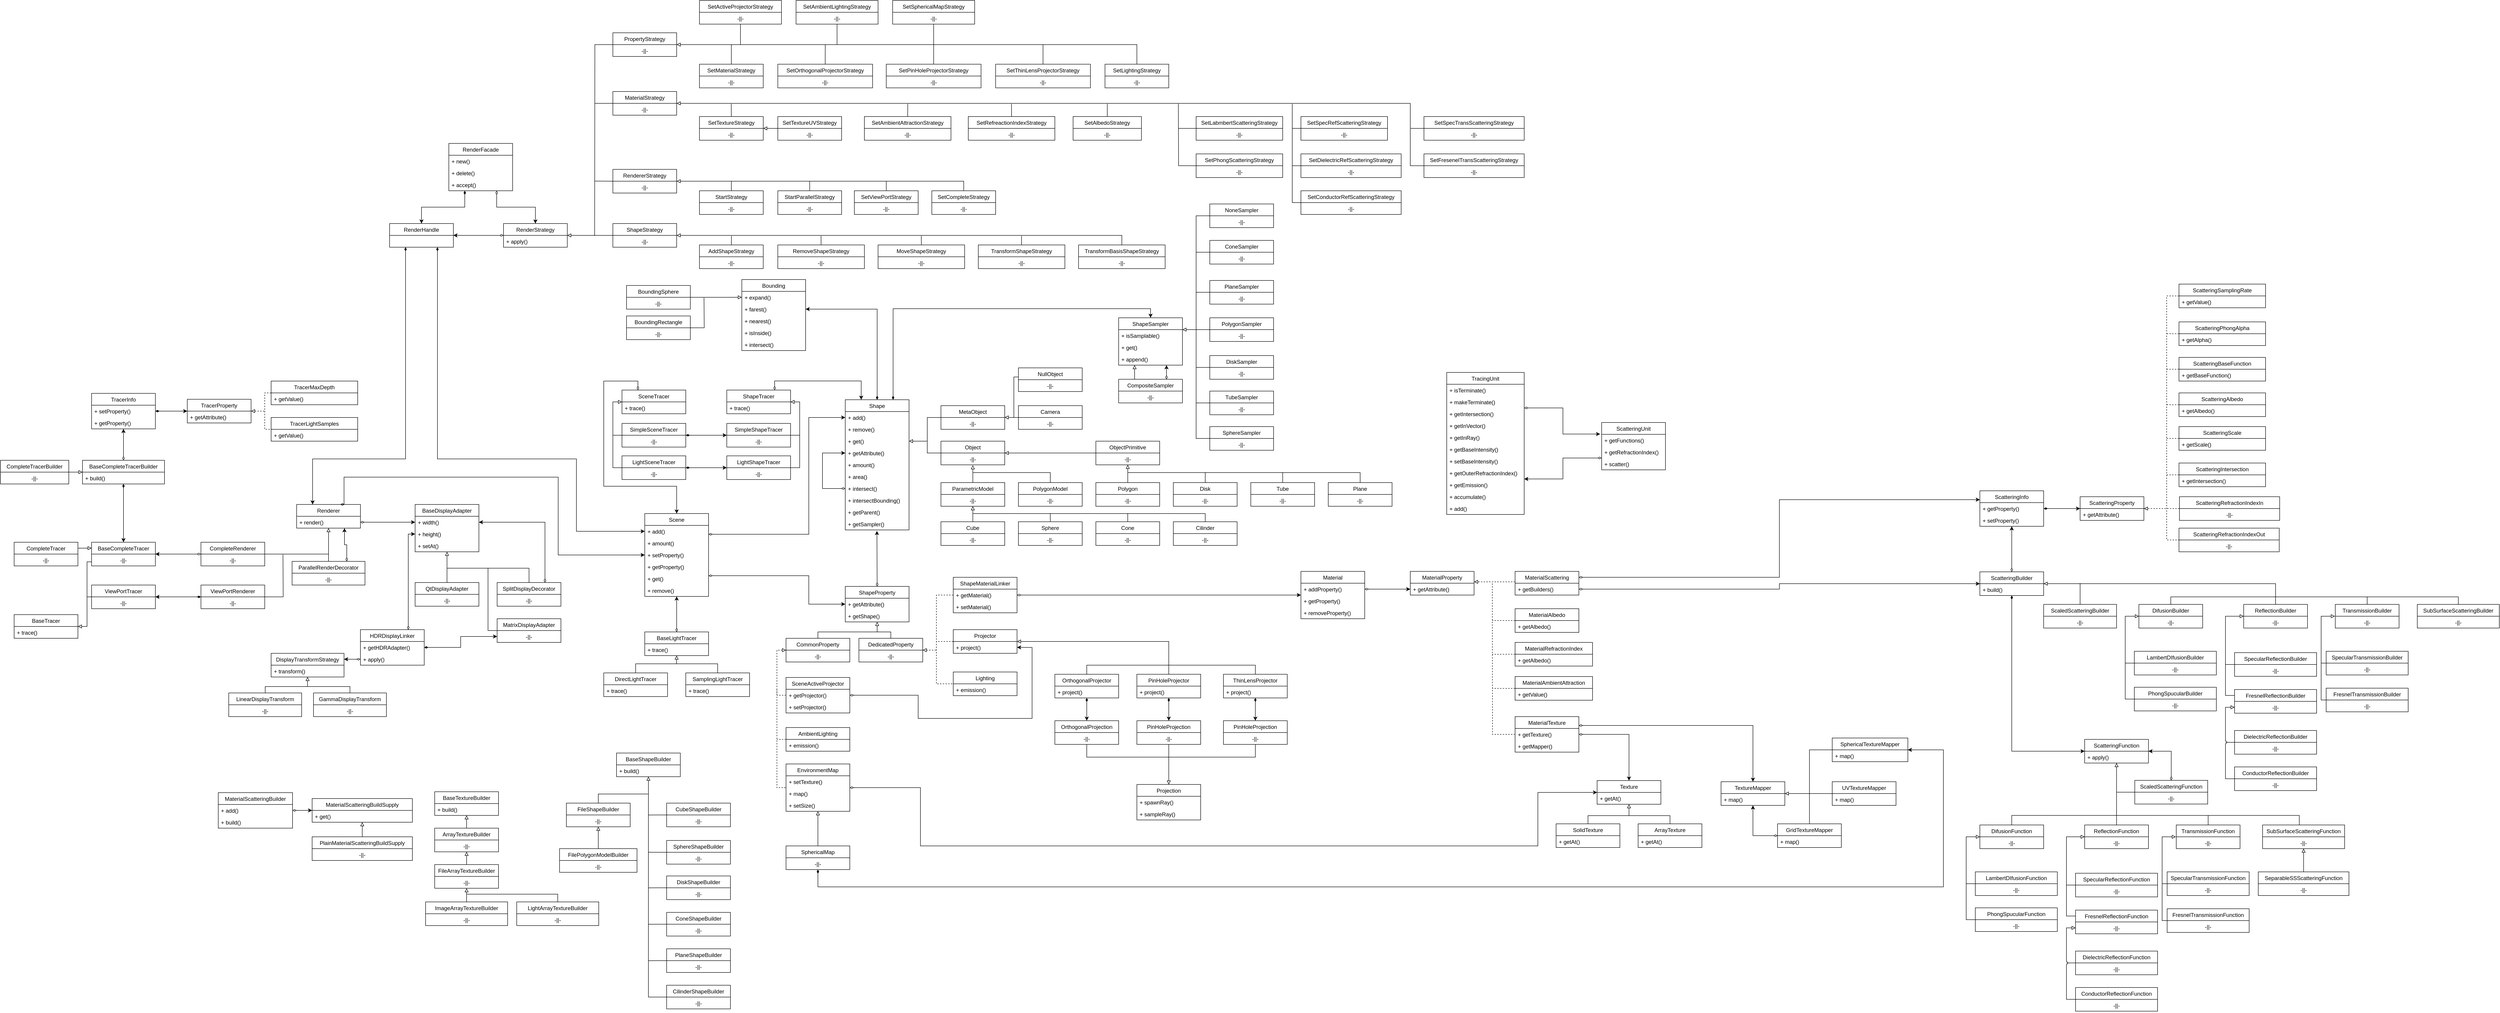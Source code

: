 <mxfile compressed="true" version="20.8.10" type="device"><diagram id="jepm6kn4n60obtlI0jJt" name="Page-1"><mxGraphModel dx="4153" dy="2753" grid="1" gridSize="10" guides="1" tooltips="1" connect="1" arrows="1" fold="1" page="0" pageScale="1" pageWidth="4681" pageHeight="3300" math="0" shadow="0"><root><mxCell id="0"/><mxCell id="1" parent="0"/><mxCell id="bdzjBoqLATUMWAGew72p-19" style="edgeStyle=elbowEdgeStyle;rounded=0;orthogonalLoop=1;jettySize=auto;html=1;exitX=0.5;exitY=0;exitDx=0;exitDy=0;entryX=1;entryY=0.5;entryDx=0;entryDy=0;startArrow=diamondThin;startFill=1;endArrow=classic;endFill=1;" parent="1" source="6T5ZDf_l18DxTECMNCij-1" target="bdzjBoqLATUMWAGew72p-17" edge="1"><mxGeometry relative="1" as="geometry"><Array as="points"><mxPoint x="420" y="-110"/></Array></mxGeometry></mxCell><mxCell id="bj-0uXeWx04Q-RxtfHm1-6" style="edgeStyle=orthogonalEdgeStyle;rounded=0;orthogonalLoop=1;jettySize=auto;html=1;exitX=0.75;exitY=0;exitDx=0;exitDy=0;entryX=0.5;entryY=0;entryDx=0;entryDy=0;endArrow=classic;endFill=1;startArrow=diamondThin;startFill=1;" parent="1" source="6T5ZDf_l18DxTECMNCij-1" target="u2cNcPb9SI0ZICzxkXKl-4" edge="1"><mxGeometry relative="1" as="geometry"/></mxCell><mxCell id="6T5ZDf_l18DxTECMNCij-1" value="Shape" style="swimlane;fontStyle=0;childLayout=stackLayout;horizontal=1;startSize=26;fillColor=none;horizontalStack=0;resizeParent=1;resizeParentMax=0;resizeLast=0;collapsible=1;marginBottom=0;" parent="1" vertex="1"><mxGeometry x="350" y="-10" width="140" height="286" as="geometry"/></mxCell><mxCell id="6T5ZDf_l18DxTECMNCij-2" value="+ add()" style="text;strokeColor=none;fillColor=none;align=left;verticalAlign=top;spacingLeft=4;spacingRight=4;overflow=hidden;rotatable=0;points=[[0,0.5],[1,0.5]];portConstraint=eastwest;" parent="6T5ZDf_l18DxTECMNCij-1" vertex="1"><mxGeometry y="26" width="140" height="26" as="geometry"/></mxCell><mxCell id="6T5ZDf_l18DxTECMNCij-3" value="+ remove()" style="text;strokeColor=none;fillColor=none;align=left;verticalAlign=top;spacingLeft=4;spacingRight=4;overflow=hidden;rotatable=0;points=[[0,0.5],[1,0.5]];portConstraint=eastwest;" parent="6T5ZDf_l18DxTECMNCij-1" vertex="1"><mxGeometry y="52" width="140" height="26" as="geometry"/></mxCell><mxCell id="6T5ZDf_l18DxTECMNCij-4" value="+ get()" style="text;strokeColor=none;fillColor=none;align=left;verticalAlign=top;spacingLeft=4;spacingRight=4;overflow=hidden;rotatable=0;points=[[0,0.5],[1,0.5]];portConstraint=eastwest;" parent="6T5ZDf_l18DxTECMNCij-1" vertex="1"><mxGeometry y="78" width="140" height="26" as="geometry"/></mxCell><mxCell id="Lc8eiB8dybZBkoc3xeuR-38" value="+ getAttribute()" style="text;strokeColor=none;fillColor=none;align=left;verticalAlign=top;spacingLeft=4;spacingRight=4;overflow=hidden;rotatable=0;points=[[0,0.5],[1,0.5]];portConstraint=eastwest;" parent="6T5ZDf_l18DxTECMNCij-1" vertex="1"><mxGeometry y="104" width="140" height="26" as="geometry"/></mxCell><mxCell id="bdzjBoqLATUMWAGew72p-3" value="+ amount()" style="text;strokeColor=none;fillColor=none;align=left;verticalAlign=top;spacingLeft=4;spacingRight=4;overflow=hidden;rotatable=0;points=[[0,0.5],[1,0.5]];portConstraint=eastwest;" parent="6T5ZDf_l18DxTECMNCij-1" vertex="1"><mxGeometry y="130" width="140" height="26" as="geometry"/></mxCell><mxCell id="Lc8eiB8dybZBkoc3xeuR-50" style="edgeStyle=elbowEdgeStyle;rounded=0;sketch=0;jumpStyle=arc;orthogonalLoop=1;jettySize=auto;html=1;exitX=0;exitY=0.5;exitDx=0;exitDy=0;entryX=0;entryY=0.5;entryDx=0;entryDy=0;startArrow=diamondThin;startFill=0;endArrow=classic;endFill=1;" parent="6T5ZDf_l18DxTECMNCij-1" source="bdzjBoqLATUMWAGew72p-1" target="Lc8eiB8dybZBkoc3xeuR-38" edge="1"><mxGeometry relative="1" as="geometry"><Array as="points"><mxPoint x="-50" y="150"/></Array></mxGeometry></mxCell><mxCell id="u2cNcPb9SI0ZICzxkXKl-10" value="+ area()" style="text;strokeColor=none;fillColor=none;align=left;verticalAlign=top;spacingLeft=4;spacingRight=4;overflow=hidden;rotatable=0;points=[[0,0.5],[1,0.5]];portConstraint=eastwest;" parent="6T5ZDf_l18DxTECMNCij-1" vertex="1"><mxGeometry y="156" width="140" height="26" as="geometry"/></mxCell><mxCell id="bdzjBoqLATUMWAGew72p-1" value="+ intersect()" style="text;strokeColor=none;fillColor=none;align=left;verticalAlign=top;spacingLeft=4;spacingRight=4;overflow=hidden;rotatable=0;points=[[0,0.5],[1,0.5]];portConstraint=eastwest;" parent="6T5ZDf_l18DxTECMNCij-1" vertex="1"><mxGeometry y="182" width="140" height="26" as="geometry"/></mxCell><mxCell id="bdzjBoqLATUMWAGew72p-36" value="+ intersectBounding()" style="text;strokeColor=none;fillColor=none;align=left;verticalAlign=top;spacingLeft=4;spacingRight=4;overflow=hidden;rotatable=0;points=[[0,0.5],[1,0.5]];portConstraint=eastwest;" parent="6T5ZDf_l18DxTECMNCij-1" vertex="1"><mxGeometry y="208" width="140" height="26" as="geometry"/></mxCell><mxCell id="bdzjBoqLATUMWAGew72p-2" value="+ getParent()" style="text;strokeColor=none;fillColor=none;align=left;verticalAlign=top;spacingLeft=4;spacingRight=4;overflow=hidden;rotatable=0;points=[[0,0.5],[1,0.5]];portConstraint=eastwest;" parent="6T5ZDf_l18DxTECMNCij-1" vertex="1"><mxGeometry y="234" width="140" height="26" as="geometry"/></mxCell><mxCell id="6T5ZDf_l18DxTECMNCij-9" value="+ getSampler()" style="text;strokeColor=none;fillColor=none;align=left;verticalAlign=top;spacingLeft=4;spacingRight=4;overflow=hidden;rotatable=0;points=[[0,0.5],[1,0.5]];portConstraint=eastwest;" parent="6T5ZDf_l18DxTECMNCij-1" vertex="1"><mxGeometry y="260" width="140" height="26" as="geometry"/></mxCell><mxCell id="Lc8eiB8dybZBkoc3xeuR-48" style="edgeStyle=elbowEdgeStyle;rounded=0;sketch=0;jumpStyle=arc;orthogonalLoop=1;jettySize=auto;html=1;exitX=0;exitY=0.5;exitDx=0;exitDy=0;entryX=0;entryY=0.5;entryDx=0;entryDy=0;startArrow=none;startFill=0;endArrow=none;endFill=0;dashed=1;" parent="1" source="6T5ZDf_l18DxTECMNCij-5" target="hzbY-Dm-Rf2MQXJScOC1-1" edge="1"><mxGeometry relative="1" as="geometry"><Array as="points"><mxPoint x="550" y="490"/><mxPoint x="530" y="470"/></Array></mxGeometry></mxCell><mxCell id="tKWkTRm4rCvL3AVhfBmA-27" style="edgeStyle=orthogonalEdgeStyle;rounded=0;orthogonalLoop=1;jettySize=auto;html=1;exitX=1;exitY=0.5;exitDx=0;exitDy=0;entryX=0;entryY=0.5;entryDx=0;entryDy=0;startArrow=diamondThin;startFill=0;endArrow=classic;endFill=1;" parent="1" source="6T5ZDf_l18DxTECMNCij-5" target="tKWkTRm4rCvL3AVhfBmA-20" edge="1"><mxGeometry relative="1" as="geometry"/></mxCell><mxCell id="6T5ZDf_l18DxTECMNCij-5" value="ShapeMaterialLinker" style="swimlane;fontStyle=0;childLayout=stackLayout;horizontal=1;startSize=26;fillColor=none;horizontalStack=0;resizeParent=1;resizeParentMax=0;resizeLast=0;collapsible=1;marginBottom=0;" parent="1" vertex="1"><mxGeometry x="587" y="380" width="140" height="78" as="geometry"/></mxCell><mxCell id="bj-0uXeWx04Q-RxtfHm1-3" value="+ getMaterial()" style="text;strokeColor=none;fillColor=none;align=left;verticalAlign=top;spacingLeft=4;spacingRight=4;overflow=hidden;rotatable=0;points=[[0,0.5],[1,0.5]];portConstraint=eastwest;" parent="6T5ZDf_l18DxTECMNCij-5" vertex="1"><mxGeometry y="26" width="140" height="26" as="geometry"/></mxCell><mxCell id="tKWkTRm4rCvL3AVhfBmA-24" value="+ setMaterial()" style="text;strokeColor=none;fillColor=none;align=left;verticalAlign=top;spacingLeft=4;spacingRight=4;overflow=hidden;rotatable=0;points=[[0,0.5],[1,0.5]];portConstraint=eastwest;" parent="6T5ZDf_l18DxTECMNCij-5" vertex="1"><mxGeometry y="52" width="140" height="26" as="geometry"/></mxCell><mxCell id="6T5ZDf_l18DxTECMNCij-10" value="Scene" style="swimlane;fontStyle=0;childLayout=stackLayout;horizontal=1;startSize=26;fillColor=none;horizontalStack=0;resizeParent=1;resizeParentMax=0;resizeLast=0;collapsible=1;marginBottom=0;" parent="1" vertex="1"><mxGeometry x="-90" y="240" width="140" height="182" as="geometry"/></mxCell><mxCell id="6T5ZDf_l18DxTECMNCij-11" value="+ add()" style="text;strokeColor=none;fillColor=none;align=left;verticalAlign=top;spacingLeft=4;spacingRight=4;overflow=hidden;rotatable=0;points=[[0,0.5],[1,0.5]];portConstraint=eastwest;" parent="6T5ZDf_l18DxTECMNCij-10" vertex="1"><mxGeometry y="26" width="140" height="26" as="geometry"/></mxCell><mxCell id="xUZ8n1jiRaATKyNZ6E7y-5" value="+ amount()" style="text;strokeColor=none;fillColor=none;align=left;verticalAlign=top;spacingLeft=4;spacingRight=4;overflow=hidden;rotatable=0;points=[[0,0.5],[1,0.5]];portConstraint=eastwest;" parent="6T5ZDf_l18DxTECMNCij-10" vertex="1"><mxGeometry y="52" width="140" height="26" as="geometry"/></mxCell><mxCell id="xUZ8n1jiRaATKyNZ6E7y-6" value="+ setProperty()" style="text;strokeColor=none;fillColor=none;align=left;verticalAlign=top;spacingLeft=4;spacingRight=4;overflow=hidden;rotatable=0;points=[[0,0.5],[1,0.5]];portConstraint=eastwest;" parent="6T5ZDf_l18DxTECMNCij-10" vertex="1"><mxGeometry y="78" width="140" height="26" as="geometry"/></mxCell><mxCell id="bdzjBoqLATUMWAGew72p-44" value="+ getProperty()" style="text;strokeColor=none;fillColor=none;align=left;verticalAlign=top;spacingLeft=4;spacingRight=4;overflow=hidden;rotatable=0;points=[[0,0.5],[1,0.5]];portConstraint=eastwest;" parent="6T5ZDf_l18DxTECMNCij-10" vertex="1"><mxGeometry y="104" width="140" height="26" as="geometry"/></mxCell><mxCell id="6T5ZDf_l18DxTECMNCij-13" value="+ get()" style="text;strokeColor=none;fillColor=none;align=left;verticalAlign=top;spacingLeft=4;spacingRight=4;overflow=hidden;rotatable=0;points=[[0,0.5],[1,0.5]];portConstraint=eastwest;" parent="6T5ZDf_l18DxTECMNCij-10" vertex="1"><mxGeometry y="130" width="140" height="26" as="geometry"/></mxCell><mxCell id="6T5ZDf_l18DxTECMNCij-12" value="+ remove()" style="text;strokeColor=none;fillColor=none;align=left;verticalAlign=top;spacingLeft=4;spacingRight=4;overflow=hidden;rotatable=0;points=[[0,0.5],[1,0.5]];portConstraint=eastwest;" parent="6T5ZDf_l18DxTECMNCij-10" vertex="1"><mxGeometry y="156" width="140" height="26" as="geometry"/></mxCell><mxCell id="Lc8eiB8dybZBkoc3xeuR-35" style="edgeStyle=elbowEdgeStyle;rounded=0;orthogonalLoop=1;jettySize=auto;html=1;exitX=0;exitY=0.5;exitDx=0;exitDy=0;entryX=0;entryY=0.5;entryDx=0;entryDy=0;startArrow=none;startFill=0;endArrow=none;endFill=0;" parent="1" source="bdzjBoqLATUMWAGew72p-4" target="bdzjBoqLATUMWAGew72p-21" edge="1"><mxGeometry relative="1" as="geometry"><Array as="points"><mxPoint x="530" y="240"/></Array><mxPoint x="560" y="296.5" as="targetPoint"/></mxGeometry></mxCell><mxCell id="bdzjBoqLATUMWAGew72p-4" value="MetaObject" style="swimlane;fontStyle=0;childLayout=stackLayout;horizontal=1;startSize=26;fillColor=none;horizontalStack=0;resizeParent=1;resizeParentMax=0;resizeLast=0;collapsible=1;marginBottom=0;" parent="1" vertex="1"><mxGeometry x="560" y="3" width="140" height="52" as="geometry"/></mxCell><mxCell id="bdzjBoqLATUMWAGew72p-6" value="-||-" style="text;strokeColor=none;fillColor=none;align=center;verticalAlign=top;spacingLeft=4;spacingRight=4;overflow=hidden;rotatable=0;points=[[0,0.5],[1,0.5]];portConstraint=eastwest;" parent="bdzjBoqLATUMWAGew72p-4" vertex="1"><mxGeometry y="26" width="140" height="26" as="geometry"/></mxCell><mxCell id="bdzjBoqLATUMWAGew72p-11" style="edgeStyle=elbowEdgeStyle;rounded=0;orthogonalLoop=1;jettySize=auto;html=1;exitX=0;exitY=0.5;exitDx=0;exitDy=0;entryX=0.999;entryY=-0.01;entryDx=0;entryDy=0;entryPerimeter=0;startArrow=none;startFill=0;endArrow=block;endFill=0;" parent="1" source="bdzjBoqLATUMWAGew72p-8" target="bdzjBoqLATUMWAGew72p-6" edge="1"><mxGeometry relative="1" as="geometry"/></mxCell><mxCell id="bdzjBoqLATUMWAGew72p-8" value="Camera" style="swimlane;fontStyle=0;childLayout=stackLayout;horizontal=1;startSize=26;fillColor=none;horizontalStack=0;resizeParent=1;resizeParentMax=0;resizeLast=0;collapsible=1;marginBottom=0;" parent="1" vertex="1"><mxGeometry x="730" y="3" width="140" height="52" as="geometry"/></mxCell><mxCell id="bdzjBoqLATUMWAGew72p-9" value="-||-" style="text;strokeColor=none;fillColor=none;align=center;verticalAlign=top;spacingLeft=4;spacingRight=4;overflow=hidden;rotatable=0;points=[[0,0.5],[1,0.5]];portConstraint=eastwest;" parent="bdzjBoqLATUMWAGew72p-8" vertex="1"><mxGeometry y="26" width="140" height="26" as="geometry"/></mxCell><mxCell id="bdzjBoqLATUMWAGew72p-12" value="Bounding" style="swimlane;fontStyle=0;childLayout=stackLayout;horizontal=1;startSize=26;fillColor=none;horizontalStack=0;resizeParent=1;resizeParentMax=0;resizeLast=0;collapsible=1;marginBottom=0;" parent="1" vertex="1"><mxGeometry x="123" y="-274" width="140" height="156" as="geometry"/></mxCell><mxCell id="bdzjBoqLATUMWAGew72p-13" value="+ expand()" style="text;strokeColor=none;fillColor=none;align=left;verticalAlign=top;spacingLeft=4;spacingRight=4;overflow=hidden;rotatable=0;points=[[0,0.5],[1,0.5]];portConstraint=eastwest;" parent="bdzjBoqLATUMWAGew72p-12" vertex="1"><mxGeometry y="26" width="140" height="26" as="geometry"/></mxCell><mxCell id="bdzjBoqLATUMWAGew72p-17" value="+ farest()" style="text;strokeColor=none;fillColor=none;align=left;verticalAlign=top;spacingLeft=4;spacingRight=4;overflow=hidden;rotatable=0;points=[[0,0.5],[1,0.5]];portConstraint=eastwest;" parent="bdzjBoqLATUMWAGew72p-12" vertex="1"><mxGeometry y="52" width="140" height="26" as="geometry"/></mxCell><mxCell id="bdzjBoqLATUMWAGew72p-18" value="+ nearest()" style="text;strokeColor=none;fillColor=none;align=left;verticalAlign=top;spacingLeft=4;spacingRight=4;overflow=hidden;rotatable=0;points=[[0,0.5],[1,0.5]];portConstraint=eastwest;" parent="bdzjBoqLATUMWAGew72p-12" vertex="1"><mxGeometry y="78" width="140" height="26" as="geometry"/></mxCell><mxCell id="bdzjBoqLATUMWAGew72p-20" value="+ isInside()" style="text;strokeColor=none;fillColor=none;align=left;verticalAlign=top;spacingLeft=4;spacingRight=4;overflow=hidden;rotatable=0;points=[[0,0.5],[1,0.5]];portConstraint=eastwest;" parent="bdzjBoqLATUMWAGew72p-12" vertex="1"><mxGeometry y="104" width="140" height="26" as="geometry"/></mxCell><mxCell id="bdzjBoqLATUMWAGew72p-16" value="+ intersect()" style="text;strokeColor=none;fillColor=none;align=left;verticalAlign=top;spacingLeft=4;spacingRight=4;overflow=hidden;rotatable=0;points=[[0,0.5],[1,0.5]];portConstraint=eastwest;" parent="bdzjBoqLATUMWAGew72p-12" vertex="1"><mxGeometry y="130" width="140" height="26" as="geometry"/></mxCell><mxCell id="bdzjBoqLATUMWAGew72p-21" value="Object" style="swimlane;fontStyle=0;childLayout=stackLayout;horizontal=1;startSize=26;fillColor=none;horizontalStack=0;resizeParent=1;resizeParentMax=0;resizeLast=0;collapsible=1;marginBottom=0;" parent="1" vertex="1"><mxGeometry x="560" y="81" width="140" height="52" as="geometry"/></mxCell><mxCell id="bdzjBoqLATUMWAGew72p-22" value="-||-" style="text;strokeColor=none;fillColor=none;align=center;verticalAlign=top;spacingLeft=4;spacingRight=4;overflow=hidden;rotatable=0;points=[[0,0.5],[1,0.5]];portConstraint=eastwest;" parent="bdzjBoqLATUMWAGew72p-21" vertex="1"><mxGeometry y="26" width="140" height="26" as="geometry"/></mxCell><mxCell id="bdzjBoqLATUMWAGew72p-28" style="edgeStyle=elbowEdgeStyle;rounded=0;orthogonalLoop=1;jettySize=auto;html=1;exitX=0;exitY=0.5;exitDx=0;exitDy=0;entryX=1;entryY=0.5;entryDx=0;entryDy=0;startArrow=none;startFill=0;endArrow=block;endFill=0;" parent="1" source="bdzjBoqLATUMWAGew72p-24" target="bdzjBoqLATUMWAGew72p-21" edge="1"><mxGeometry relative="1" as="geometry"/></mxCell><mxCell id="bdzjBoqLATUMWAGew72p-24" value="ObjectPrimitive" style="swimlane;fontStyle=0;childLayout=stackLayout;horizontal=1;startSize=26;fillColor=none;horizontalStack=0;resizeParent=1;resizeParentMax=0;resizeLast=0;collapsible=1;marginBottom=0;" parent="1" vertex="1"><mxGeometry x="900" y="81" width="140" height="52" as="geometry"/></mxCell><mxCell id="bdzjBoqLATUMWAGew72p-25" value="-||-" style="text;strokeColor=none;fillColor=none;align=center;verticalAlign=top;spacingLeft=4;spacingRight=4;overflow=hidden;rotatable=0;points=[[0,0.5],[1,0.5]];portConstraint=eastwest;" parent="bdzjBoqLATUMWAGew72p-24" vertex="1"><mxGeometry y="26" width="140" height="26" as="geometry"/></mxCell><mxCell id="bdzjBoqLATUMWAGew72p-29" style="edgeStyle=elbowEdgeStyle;rounded=0;orthogonalLoop=1;jettySize=auto;html=1;exitX=0.5;exitY=0;exitDx=0;exitDy=0;startArrow=none;startFill=0;endArrow=block;endFill=0;entryX=0.5;entryY=1;entryDx=0;entryDy=0;" parent="1" source="bdzjBoqLATUMWAGew72p-26" target="bdzjBoqLATUMWAGew72p-24" edge="1"><mxGeometry relative="1" as="geometry"><mxPoint x="970" y="140" as="targetPoint"/><Array as="points"/></mxGeometry></mxCell><mxCell id="bdzjBoqLATUMWAGew72p-26" value="Polygon" style="swimlane;fontStyle=0;childLayout=stackLayout;horizontal=1;startSize=26;fillColor=none;horizontalStack=0;resizeParent=1;resizeParentMax=0;resizeLast=0;collapsible=1;marginBottom=0;" parent="1" vertex="1"><mxGeometry x="900" y="172" width="140" height="52" as="geometry"/></mxCell><mxCell id="bdzjBoqLATUMWAGew72p-27" value="-||-" style="text;strokeColor=none;fillColor=none;align=center;verticalAlign=top;spacingLeft=4;spacingRight=4;overflow=hidden;rotatable=0;points=[[0,0.5],[1,0.5]];portConstraint=eastwest;" parent="bdzjBoqLATUMWAGew72p-26" vertex="1"><mxGeometry y="26" width="140" height="26" as="geometry"/></mxCell><mxCell id="bdzjBoqLATUMWAGew72p-34" style="edgeStyle=elbowEdgeStyle;rounded=0;orthogonalLoop=1;jettySize=auto;html=1;exitX=0.5;exitY=0;exitDx=0;exitDy=0;entryX=0.497;entryY=1.037;entryDx=0;entryDy=0;entryPerimeter=0;startArrow=none;startFill=0;endArrow=block;endFill=0;" parent="1" source="bdzjBoqLATUMWAGew72p-30" target="bdzjBoqLATUMWAGew72p-22" edge="1"><mxGeometry relative="1" as="geometry"/></mxCell><mxCell id="bdzjBoqLATUMWAGew72p-30" value="ParametricModel" style="swimlane;fontStyle=0;childLayout=stackLayout;horizontal=1;startSize=26;fillColor=none;horizontalStack=0;resizeParent=1;resizeParentMax=0;resizeLast=0;collapsible=1;marginBottom=0;" parent="1" vertex="1"><mxGeometry x="560" y="172" width="140" height="52" as="geometry"/></mxCell><mxCell id="bdzjBoqLATUMWAGew72p-31" value="-||-" style="text;strokeColor=none;fillColor=none;align=center;verticalAlign=top;spacingLeft=4;spacingRight=4;overflow=hidden;rotatable=0;points=[[0,0.5],[1,0.5]];portConstraint=eastwest;" parent="bdzjBoqLATUMWAGew72p-30" vertex="1"><mxGeometry y="26" width="140" height="26" as="geometry"/></mxCell><mxCell id="bdzjBoqLATUMWAGew72p-35" style="edgeStyle=elbowEdgeStyle;rounded=0;orthogonalLoop=1;jettySize=auto;html=1;exitX=0.5;exitY=0;exitDx=0;exitDy=0;startArrow=none;startFill=0;endArrow=none;endFill=0;" parent="1" source="bdzjBoqLATUMWAGew72p-32" edge="1"><mxGeometry relative="1" as="geometry"><mxPoint x="630" y="150" as="targetPoint"/><Array as="points"><mxPoint x="800" y="160"/></Array></mxGeometry></mxCell><mxCell id="bdzjBoqLATUMWAGew72p-32" value="PolygonModel" style="swimlane;fontStyle=0;childLayout=stackLayout;horizontal=1;startSize=26;fillColor=none;horizontalStack=0;resizeParent=1;resizeParentMax=0;resizeLast=0;collapsible=1;marginBottom=0;" parent="1" vertex="1"><mxGeometry x="730" y="172" width="140" height="52" as="geometry"/></mxCell><mxCell id="bdzjBoqLATUMWAGew72p-33" value="-||-" style="text;strokeColor=none;fillColor=none;align=center;verticalAlign=top;spacingLeft=4;spacingRight=4;overflow=hidden;rotatable=0;points=[[0,0.5],[1,0.5]];portConstraint=eastwest;" parent="bdzjBoqLATUMWAGew72p-32" vertex="1"><mxGeometry y="26" width="140" height="26" as="geometry"/></mxCell><mxCell id="bdzjBoqLATUMWAGew72p-37" value="BoundingSphere" style="swimlane;fontStyle=0;childLayout=stackLayout;horizontal=1;startSize=26;fillColor=none;horizontalStack=0;resizeParent=1;resizeParentMax=0;resizeLast=0;collapsible=1;marginBottom=0;" parent="1" vertex="1"><mxGeometry x="-130" y="-261" width="140" height="52" as="geometry"/></mxCell><mxCell id="bdzjBoqLATUMWAGew72p-38" value="-||-" style="text;strokeColor=none;fillColor=none;align=center;verticalAlign=top;spacingLeft=4;spacingRight=4;overflow=hidden;rotatable=0;points=[[0,0.5],[1,0.5]];portConstraint=eastwest;" parent="bdzjBoqLATUMWAGew72p-37" vertex="1"><mxGeometry y="26" width="140" height="26" as="geometry"/></mxCell><mxCell id="skHweOv4aVEM1YKnetR7-36" style="edgeStyle=orthogonalEdgeStyle;rounded=0;orthogonalLoop=1;jettySize=auto;html=1;exitX=1;exitY=0.5;exitDx=0;exitDy=0;startArrow=none;startFill=0;endArrow=none;endFill=0;" parent="1" source="bdzjBoqLATUMWAGew72p-39" edge="1"><mxGeometry relative="1" as="geometry"><mxPoint x="40" y="-234" as="targetPoint"/></mxGeometry></mxCell><mxCell id="bdzjBoqLATUMWAGew72p-39" value="BoundingRectangle" style="swimlane;fontStyle=0;childLayout=stackLayout;horizontal=1;startSize=26;fillColor=none;horizontalStack=0;resizeParent=1;resizeParentMax=0;resizeLast=0;collapsible=1;marginBottom=0;" parent="1" vertex="1"><mxGeometry x="-130" y="-194" width="140" height="52" as="geometry"/></mxCell><mxCell id="bdzjBoqLATUMWAGew72p-40" value="-||-" style="text;strokeColor=none;fillColor=none;align=center;verticalAlign=top;spacingLeft=4;spacingRight=4;overflow=hidden;rotatable=0;points=[[0,0.5],[1,0.5]];portConstraint=eastwest;" parent="bdzjBoqLATUMWAGew72p-39" vertex="1"><mxGeometry y="26" width="140" height="26" as="geometry"/></mxCell><mxCell id="bdzjBoqLATUMWAGew72p-42" style="edgeStyle=elbowEdgeStyle;rounded=0;orthogonalLoop=1;jettySize=auto;html=1;exitX=0;exitY=0.5;exitDx=0;exitDy=0;startArrow=block;startFill=0;endArrow=none;endFill=0;entryX=1;entryY=0.5;entryDx=0;entryDy=0;" parent="1" source="bdzjBoqLATUMWAGew72p-13" target="bdzjBoqLATUMWAGew72p-37" edge="1"><mxGeometry relative="1" as="geometry"><mxPoint x="50" y="-183.091" as="targetPoint"/><Array as="points"><mxPoint x="70" y="-220"/><mxPoint x="80" y="-210"/></Array></mxGeometry></mxCell><mxCell id="Lc8eiB8dybZBkoc3xeuR-9" style="edgeStyle=orthogonalEdgeStyle;rounded=0;orthogonalLoop=1;jettySize=auto;html=1;exitX=0.5;exitY=1;exitDx=0;exitDy=0;startArrow=block;startFill=0;endArrow=none;endFill=0;entryX=0.5;entryY=0;entryDx=0;entryDy=0;" parent="1" source="xUZ8n1jiRaATKyNZ6E7y-8" target="-kJ3qPpCGMv85Xs-lw7H-1" edge="1"><mxGeometry relative="1" as="geometry"><mxPoint x="-784" y="370.5" as="targetPoint"/></mxGeometry></mxCell><mxCell id="AlFBC5O22XX2rBQP6VGX-21" style="edgeStyle=orthogonalEdgeStyle;rounded=0;orthogonalLoop=1;jettySize=auto;html=1;exitX=0.75;exitY=0;exitDx=0;exitDy=0;entryX=0;entryY=0.5;entryDx=0;entryDy=0;startArrow=diamondThin;startFill=0;endArrow=classic;endFill=1;" edge="1" parent="1" source="xUZ8n1jiRaATKyNZ6E7y-8" target="xUZ8n1jiRaATKyNZ6E7y-6"><mxGeometry relative="1" as="geometry"><Array as="points"><mxPoint x="-750" y="220"/><mxPoint x="-750" y="160"/><mxPoint x="-280" y="160"/><mxPoint x="-280" y="331"/></Array></mxGeometry></mxCell><mxCell id="xUZ8n1jiRaATKyNZ6E7y-8" value="Renderer" style="swimlane;fontStyle=0;childLayout=stackLayout;horizontal=1;startSize=26;fillColor=none;horizontalStack=0;resizeParent=1;resizeParentMax=0;resizeLast=0;collapsible=1;marginBottom=0;" parent="1" vertex="1"><mxGeometry x="-854" y="220" width="140" height="52" as="geometry"/></mxCell><mxCell id="xUZ8n1jiRaATKyNZ6E7y-9" value="+ render()" style="text;strokeColor=none;fillColor=none;align=left;verticalAlign=top;spacingLeft=4;spacingRight=4;overflow=hidden;rotatable=0;points=[[0,0.5],[1,0.5]];portConstraint=eastwest;" parent="xUZ8n1jiRaATKyNZ6E7y-8" vertex="1"><mxGeometry y="26" width="140" height="26" as="geometry"/></mxCell><mxCell id="5H0ns4yk9TB43YppRu4x-59" style="edgeStyle=orthogonalEdgeStyle;rounded=0;orthogonalLoop=1;jettySize=auto;html=1;exitX=1;exitY=0.5;exitDx=0;exitDy=0;startArrow=none;startFill=0;endArrow=none;endFill=0;" parent="1" source="xUZ8n1jiRaATKyNZ6E7y-18" edge="1"><mxGeometry relative="1" as="geometry"><mxPoint x="-884" y="330" as="targetPoint"/></mxGeometry></mxCell><mxCell id="5H0ns4yk9TB43YppRu4x-61" style="edgeStyle=orthogonalEdgeStyle;rounded=0;orthogonalLoop=1;jettySize=auto;html=1;exitX=0;exitY=0.5;exitDx=0;exitDy=0;entryX=1;entryY=0.5;entryDx=0;entryDy=0;startArrow=diamondThin;startFill=1;endArrow=classic;endFill=1;jumpStyle=arc;" parent="1" source="xUZ8n1jiRaATKyNZ6E7y-18" target="AlNl6iRPLxnQkGYdQxsb-7" edge="1"><mxGeometry relative="1" as="geometry"/></mxCell><mxCell id="xUZ8n1jiRaATKyNZ6E7y-18" value="ViewPortRenderer" style="swimlane;fontStyle=0;childLayout=stackLayout;horizontal=1;startSize=26;fillColor=none;horizontalStack=0;resizeParent=1;resizeParentMax=0;resizeLast=0;collapsible=1;marginBottom=0;" parent="1" vertex="1"><mxGeometry x="-1064" y="397" width="140" height="52" as="geometry"/></mxCell><mxCell id="xUZ8n1jiRaATKyNZ6E7y-20" value="-||-" style="text;strokeColor=none;fillColor=none;align=center;verticalAlign=top;spacingLeft=4;spacingRight=4;overflow=hidden;rotatable=0;points=[[0,0.5],[1,0.5]];portConstraint=eastwest;" parent="xUZ8n1jiRaATKyNZ6E7y-18" vertex="1"><mxGeometry y="26" width="140" height="26" as="geometry"/></mxCell><mxCell id="5H0ns4yk9TB43YppRu4x-60" style="edgeStyle=orthogonalEdgeStyle;rounded=0;orthogonalLoop=1;jettySize=auto;html=1;exitX=1;exitY=0.5;exitDx=0;exitDy=0;startArrow=none;startFill=0;endArrow=none;endFill=0;" parent="1" source="xUZ8n1jiRaATKyNZ6E7y-21" edge="1"><mxGeometry relative="1" as="geometry"><mxPoint x="-784" y="329" as="targetPoint"/></mxGeometry></mxCell><mxCell id="5H0ns4yk9TB43YppRu4x-63" style="edgeStyle=orthogonalEdgeStyle;rounded=0;jumpStyle=arc;orthogonalLoop=1;jettySize=auto;html=1;entryX=1;entryY=0.5;entryDx=0;entryDy=0;startArrow=diamondThin;startFill=0;endArrow=classic;endFill=1;exitX=0;exitY=0.5;exitDx=0;exitDy=0;" parent="1" source="xUZ8n1jiRaATKyNZ6E7y-21" target="AlNl6iRPLxnQkGYdQxsb-9" edge="1"><mxGeometry relative="1" as="geometry"><mxPoint x="-1104" y="340" as="sourcePoint"/></mxGeometry></mxCell><mxCell id="xUZ8n1jiRaATKyNZ6E7y-21" value="CompleteRenderer" style="swimlane;fontStyle=0;childLayout=stackLayout;horizontal=1;startSize=26;fillColor=none;horizontalStack=0;resizeParent=1;resizeParentMax=0;resizeLast=0;collapsible=1;marginBottom=0;" parent="1" vertex="1"><mxGeometry x="-1064" y="303" width="140" height="52" as="geometry"/></mxCell><mxCell id="xUZ8n1jiRaATKyNZ6E7y-22" value="-||-" style="text;strokeColor=none;fillColor=none;align=center;verticalAlign=top;spacingLeft=4;spacingRight=4;overflow=hidden;rotatable=0;points=[[0,0.5],[1,0.5]];portConstraint=eastwest;" parent="xUZ8n1jiRaATKyNZ6E7y-21" vertex="1"><mxGeometry y="26" width="140" height="26" as="geometry"/></mxCell><mxCell id="Lc8eiB8dybZBkoc3xeuR-5" value="BaseDisplayAdapter" style="swimlane;fontStyle=0;childLayout=stackLayout;horizontal=1;startSize=26;fillColor=none;horizontalStack=0;resizeParent=1;resizeParentMax=0;resizeLast=0;collapsible=1;marginBottom=0;" parent="1" vertex="1"><mxGeometry x="-594" y="220" width="140" height="104" as="geometry"/></mxCell><mxCell id="Lc8eiB8dybZBkoc3xeuR-43" value="+ width()" style="text;strokeColor=none;fillColor=none;align=left;verticalAlign=top;spacingLeft=4;spacingRight=4;overflow=hidden;rotatable=0;points=[[0,0.5],[1,0.5]];portConstraint=eastwest;" parent="Lc8eiB8dybZBkoc3xeuR-5" vertex="1"><mxGeometry y="26" width="140" height="26" as="geometry"/></mxCell><mxCell id="Lc8eiB8dybZBkoc3xeuR-44" value="+ height()" style="text;strokeColor=none;fillColor=none;align=left;verticalAlign=top;spacingLeft=4;spacingRight=4;overflow=hidden;rotatable=0;points=[[0,0.5],[1,0.5]];portConstraint=eastwest;" parent="Lc8eiB8dybZBkoc3xeuR-5" vertex="1"><mxGeometry y="52" width="140" height="26" as="geometry"/></mxCell><mxCell id="Lc8eiB8dybZBkoc3xeuR-6" value="+ setAt()" style="text;strokeColor=none;fillColor=none;align=left;verticalAlign=top;spacingLeft=4;spacingRight=4;overflow=hidden;rotatable=0;points=[[0,0.5],[1,0.5]];portConstraint=eastwest;" parent="Lc8eiB8dybZBkoc3xeuR-5" vertex="1"><mxGeometry y="78" width="140" height="26" as="geometry"/></mxCell><mxCell id="bj-0uXeWx04Q-RxtfHm1-5" style="edgeStyle=orthogonalEdgeStyle;rounded=0;orthogonalLoop=1;jettySize=auto;html=1;exitX=0;exitY=0.5;exitDx=0;exitDy=0;dashed=1;endArrow=none;endFill=0;" parent="1" source="Lc8eiB8dybZBkoc3xeuR-11" edge="1"><mxGeometry relative="1" as="geometry"><mxPoint x="550" y="520" as="targetPoint"/></mxGeometry></mxCell><mxCell id="Lc8eiB8dybZBkoc3xeuR-11" value="Projector" style="swimlane;fontStyle=0;childLayout=stackLayout;horizontal=1;startSize=26;fillColor=none;horizontalStack=0;resizeParent=1;resizeParentMax=0;resizeLast=0;collapsible=1;marginBottom=0;" parent="1" vertex="1"><mxGeometry x="587" y="495" width="140" height="52" as="geometry"/></mxCell><mxCell id="Lc8eiB8dybZBkoc3xeuR-13" value="+ project()" style="text;strokeColor=none;fillColor=none;align=left;verticalAlign=top;spacingLeft=4;spacingRight=4;overflow=hidden;rotatable=0;points=[[0,0.5],[1,0.5]];portConstraint=eastwest;" parent="Lc8eiB8dybZBkoc3xeuR-11" vertex="1"><mxGeometry y="26" width="140" height="26" as="geometry"/></mxCell><mxCell id="Lc8eiB8dybZBkoc3xeuR-37" style="edgeStyle=elbowEdgeStyle;rounded=0;orthogonalLoop=1;jettySize=auto;html=1;exitX=1;exitY=0.5;exitDx=0;exitDy=0;startArrow=block;startFill=0;endArrow=none;endFill=0;" parent="1" source="6T5ZDf_l18DxTECMNCij-4" edge="1"><mxGeometry relative="1" as="geometry"><mxPoint x="530" y="81" as="targetPoint"/></mxGeometry></mxCell><mxCell id="Lc8eiB8dybZBkoc3xeuR-47" style="edgeStyle=elbowEdgeStyle;rounded=0;sketch=0;jumpStyle=arc;orthogonalLoop=1;jettySize=auto;html=1;exitX=0.5;exitY=0;exitDx=0;exitDy=0;entryX=0.494;entryY=1.083;entryDx=0;entryDy=0;entryPerimeter=0;startArrow=diamondThin;startFill=0;endArrow=classic;endFill=1;" parent="1" source="Lc8eiB8dybZBkoc3xeuR-39" target="6T5ZDf_l18DxTECMNCij-9" edge="1"><mxGeometry relative="1" as="geometry"/></mxCell><mxCell id="zafAc1NymF0YUwVEb2EX-26" style="edgeStyle=orthogonalEdgeStyle;rounded=0;orthogonalLoop=1;jettySize=auto;html=1;exitX=0.5;exitY=1;exitDx=0;exitDy=0;startArrow=block;startFill=0;endArrow=none;endFill=0;" parent="1" source="Lc8eiB8dybZBkoc3xeuR-39" edge="1"><mxGeometry relative="1" as="geometry"><mxPoint x="420" y="500" as="targetPoint"/></mxGeometry></mxCell><mxCell id="Lc8eiB8dybZBkoc3xeuR-39" value="ShapeProperty" style="swimlane;fontStyle=0;childLayout=stackLayout;horizontal=1;startSize=26;fillColor=none;horizontalStack=0;resizeParent=1;resizeParentMax=0;resizeLast=0;collapsible=1;marginBottom=0;" parent="1" vertex="1"><mxGeometry x="350" y="400" width="140" height="78" as="geometry"/></mxCell><mxCell id="Lc8eiB8dybZBkoc3xeuR-40" value="+ getAttribute()" style="text;strokeColor=none;fillColor=none;align=left;verticalAlign=top;spacingLeft=4;spacingRight=4;overflow=hidden;rotatable=0;points=[[0,0.5],[1,0.5]];portConstraint=eastwest;" parent="Lc8eiB8dybZBkoc3xeuR-39" vertex="1"><mxGeometry y="26" width="140" height="26" as="geometry"/></mxCell><mxCell id="Lc8eiB8dybZBkoc3xeuR-41" value="+ getShape()" style="text;strokeColor=none;fillColor=none;align=left;verticalAlign=top;spacingLeft=4;spacingRight=4;overflow=hidden;rotatable=0;points=[[0,0.5],[1,0.5]];portConstraint=eastwest;" parent="Lc8eiB8dybZBkoc3xeuR-39" vertex="1"><mxGeometry y="52" width="140" height="26" as="geometry"/></mxCell><mxCell id="Lc8eiB8dybZBkoc3xeuR-46" style="edgeStyle=elbowEdgeStyle;orthogonalLoop=1;jettySize=auto;html=1;exitX=1;exitY=0.25;exitDx=0;exitDy=0;startArrow=diamondThin;startFill=0;endArrow=classic;endFill=1;jumpStyle=arc;sketch=0;rounded=0;entryX=0;entryY=0.5;entryDx=0;entryDy=0;" parent="1" source="6T5ZDf_l18DxTECMNCij-10" target="6T5ZDf_l18DxTECMNCij-2" edge="1"><mxGeometry relative="1" as="geometry"><mxPoint x="60" y="20" as="targetPoint"/><Array as="points"><mxPoint x="270" y="120"/><mxPoint x="60" y="140"/><mxPoint x="190" y="200"/></Array></mxGeometry></mxCell><mxCell id="Lc8eiB8dybZBkoc3xeuR-49" style="edgeStyle=elbowEdgeStyle;rounded=0;sketch=0;jumpStyle=arc;orthogonalLoop=1;jettySize=auto;html=1;startArrow=block;startFill=0;endArrow=none;endFill=0;dashed=1;exitX=1;exitY=0.5;exitDx=0;exitDy=0;" parent="1" source="zafAc1NymF0YUwVEb2EX-23" edge="1"><mxGeometry relative="1" as="geometry"><mxPoint x="550" y="540" as="targetPoint"/><mxPoint x="490" y="439" as="sourcePoint"/></mxGeometry></mxCell><mxCell id="hzbY-Dm-Rf2MQXJScOC1-1" value="Lighting" style="swimlane;fontStyle=0;childLayout=stackLayout;horizontal=1;startSize=26;fillColor=none;horizontalStack=0;resizeParent=1;resizeParentMax=0;resizeLast=0;collapsible=1;marginBottom=0;" parent="1" vertex="1"><mxGeometry x="587" y="588" width="140" height="52" as="geometry"/></mxCell><mxCell id="hzbY-Dm-Rf2MQXJScOC1-2" value="+ emission()" style="text;strokeColor=none;fillColor=none;align=left;verticalAlign=top;spacingLeft=4;spacingRight=4;overflow=hidden;rotatable=0;points=[[0,0.5],[1,0.5]];portConstraint=eastwest;" parent="hzbY-Dm-Rf2MQXJScOC1-1" vertex="1"><mxGeometry y="26" width="140" height="26" as="geometry"/></mxCell><mxCell id="5H0ns4yk9TB43YppRu4x-64" style="edgeStyle=orthogonalEdgeStyle;rounded=0;jumpStyle=arc;orthogonalLoop=1;jettySize=auto;html=1;exitX=1;exitY=0.5;exitDx=0;exitDy=0;entryX=0;entryY=0.75;entryDx=0;entryDy=0;startArrow=block;startFill=0;endArrow=none;endFill=0;" parent="1" source="hzbY-Dm-Rf2MQXJScOC1-4" target="AlNl6iRPLxnQkGYdQxsb-9" edge="1"><mxGeometry relative="1" as="geometry"><Array as="points"><mxPoint x="-1314" y="488"/><mxPoint x="-1314" y="346"/></Array></mxGeometry></mxCell><mxCell id="hzbY-Dm-Rf2MQXJScOC1-4" value="BaseTracer" style="swimlane;fontStyle=0;childLayout=stackLayout;horizontal=1;startSize=26;fillColor=none;horizontalStack=0;resizeParent=1;resizeParentMax=0;resizeLast=0;collapsible=1;marginBottom=0;" parent="1" vertex="1"><mxGeometry x="-1474" y="462" width="140" height="52" as="geometry"/></mxCell><mxCell id="hzbY-Dm-Rf2MQXJScOC1-11" value="+ trace()" style="text;strokeColor=none;fillColor=none;align=left;verticalAlign=top;spacingLeft=4;spacingRight=4;overflow=hidden;rotatable=0;points=[[0,0.5],[1,0.5]];portConstraint=eastwest;" parent="hzbY-Dm-Rf2MQXJScOC1-4" vertex="1"><mxGeometry y="26" width="140" height="26" as="geometry"/></mxCell><mxCell id="u2cNcPb9SI0ZICzxkXKl-3" style="edgeStyle=orthogonalEdgeStyle;rounded=0;orthogonalLoop=1;jettySize=auto;html=1;exitX=0;exitY=0.5;exitDx=0;exitDy=0;endArrow=none;endFill=0;" parent="1" source="u2cNcPb9SI0ZICzxkXKl-1" edge="1"><mxGeometry relative="1" as="geometry"><mxPoint x="720" y="29" as="targetPoint"/><mxPoint x="750" y="-65.0" as="sourcePoint"/><Array as="points"><mxPoint x="730" y="-60"/><mxPoint x="720" y="-60"/></Array></mxGeometry></mxCell><mxCell id="u2cNcPb9SI0ZICzxkXKl-1" value="NullObject" style="swimlane;fontStyle=0;childLayout=stackLayout;horizontal=1;startSize=26;fillColor=none;horizontalStack=0;resizeParent=1;resizeParentMax=0;resizeLast=0;collapsible=1;marginBottom=0;" parent="1" vertex="1"><mxGeometry x="730" y="-80" width="140" height="52" as="geometry"/></mxCell><mxCell id="u2cNcPb9SI0ZICzxkXKl-2" value="-||-" style="text;strokeColor=none;fillColor=none;align=center;verticalAlign=top;spacingLeft=4;spacingRight=4;overflow=hidden;rotatable=0;points=[[0,0.5],[1,0.5]];portConstraint=eastwest;" parent="u2cNcPb9SI0ZICzxkXKl-1" vertex="1"><mxGeometry y="26" width="140" height="26" as="geometry"/></mxCell><mxCell id="u2cNcPb9SI0ZICzxkXKl-4" value="ShapeSampler" style="swimlane;fontStyle=0;childLayout=stackLayout;horizontal=1;startSize=26;fillColor=none;horizontalStack=0;resizeParent=1;resizeParentMax=0;resizeLast=0;collapsible=1;marginBottom=0;" parent="1" vertex="1"><mxGeometry x="950" y="-190" width="140" height="104" as="geometry"/></mxCell><mxCell id="u2cNcPb9SI0ZICzxkXKl-7" value="+ isSamplable()" style="text;strokeColor=none;fillColor=none;align=left;verticalAlign=top;spacingLeft=4;spacingRight=4;overflow=hidden;rotatable=0;points=[[0,0.5],[1,0.5]];portConstraint=eastwest;" parent="u2cNcPb9SI0ZICzxkXKl-4" vertex="1"><mxGeometry y="26" width="140" height="26" as="geometry"/></mxCell><mxCell id="u2cNcPb9SI0ZICzxkXKl-8" value="+ get()" style="text;strokeColor=none;fillColor=none;align=left;verticalAlign=top;spacingLeft=4;spacingRight=4;overflow=hidden;rotatable=0;points=[[0,0.5],[1,0.5]];portConstraint=eastwest;" parent="u2cNcPb9SI0ZICzxkXKl-4" vertex="1"><mxGeometry y="52" width="140" height="26" as="geometry"/></mxCell><mxCell id="u2cNcPb9SI0ZICzxkXKl-14" value="+ append()" style="text;strokeColor=none;fillColor=none;align=left;verticalAlign=top;spacingLeft=4;spacingRight=4;overflow=hidden;rotatable=0;points=[[0,0.5],[1,0.5]];portConstraint=eastwest;" parent="u2cNcPb9SI0ZICzxkXKl-4" vertex="1"><mxGeometry y="78" width="140" height="26" as="geometry"/></mxCell><mxCell id="u2cNcPb9SI0ZICzxkXKl-45" style="edgeStyle=orthogonalEdgeStyle;rounded=0;orthogonalLoop=1;jettySize=auto;html=1;exitX=0.25;exitY=0;exitDx=0;exitDy=0;entryX=0.25;entryY=1;entryDx=0;entryDy=0;startArrow=none;startFill=0;endArrow=block;endFill=0;" parent="1" source="u2cNcPb9SI0ZICzxkXKl-11" target="u2cNcPb9SI0ZICzxkXKl-4" edge="1"><mxGeometry relative="1" as="geometry"/></mxCell><mxCell id="u2cNcPb9SI0ZICzxkXKl-46" style="edgeStyle=orthogonalEdgeStyle;rounded=0;orthogonalLoop=1;jettySize=auto;html=1;exitX=0.75;exitY=0;exitDx=0;exitDy=0;entryX=0.75;entryY=1;entryDx=0;entryDy=0;startArrow=diamondThin;startFill=0;endArrow=classic;endFill=1;" parent="1" source="u2cNcPb9SI0ZICzxkXKl-11" target="u2cNcPb9SI0ZICzxkXKl-4" edge="1"><mxGeometry relative="1" as="geometry"/></mxCell><mxCell id="u2cNcPb9SI0ZICzxkXKl-11" value="CompositeSampler" style="swimlane;fontStyle=0;childLayout=stackLayout;horizontal=1;startSize=26;fillColor=none;horizontalStack=0;resizeParent=1;resizeParentMax=0;resizeLast=0;collapsible=1;marginBottom=0;" parent="1" vertex="1"><mxGeometry x="950" y="-55" width="140" height="52" as="geometry"/></mxCell><mxCell id="u2cNcPb9SI0ZICzxkXKl-15" value="-||-" style="text;strokeColor=none;fillColor=none;align=center;verticalAlign=top;spacingLeft=4;spacingRight=4;overflow=hidden;rotatable=0;points=[[0,0.5],[1,0.5]];portConstraint=eastwest;" parent="u2cNcPb9SI0ZICzxkXKl-11" vertex="1"><mxGeometry y="26" width="140" height="26" as="geometry"/></mxCell><mxCell id="u2cNcPb9SI0ZICzxkXKl-47" style="edgeStyle=orthogonalEdgeStyle;rounded=0;orthogonalLoop=1;jettySize=auto;html=1;exitX=0;exitY=0.5;exitDx=0;exitDy=0;entryX=1;entryY=0.25;entryDx=0;entryDy=0;startArrow=none;startFill=0;endArrow=block;endFill=0;" parent="1" source="u2cNcPb9SI0ZICzxkXKl-16" target="u2cNcPb9SI0ZICzxkXKl-4" edge="1"><mxGeometry relative="1" as="geometry"/></mxCell><mxCell id="u2cNcPb9SI0ZICzxkXKl-16" value="PolygonSampler" style="swimlane;fontStyle=0;childLayout=stackLayout;horizontal=1;startSize=26;fillColor=none;horizontalStack=0;resizeParent=1;resizeParentMax=0;resizeLast=0;collapsible=1;marginBottom=0;" parent="1" vertex="1"><mxGeometry x="1150" y="-190" width="140" height="52" as="geometry"/></mxCell><mxCell id="u2cNcPb9SI0ZICzxkXKl-17" value="-||-" style="text;strokeColor=none;fillColor=none;align=center;verticalAlign=top;spacingLeft=4;spacingRight=4;overflow=hidden;rotatable=0;points=[[0,0.5],[1,0.5]];portConstraint=eastwest;" parent="u2cNcPb9SI0ZICzxkXKl-16" vertex="1"><mxGeometry y="26" width="140" height="26" as="geometry"/></mxCell><mxCell id="u2cNcPb9SI0ZICzxkXKl-26" style="edgeStyle=orthogonalEdgeStyle;rounded=0;orthogonalLoop=1;jettySize=auto;html=1;exitX=0.5;exitY=0;exitDx=0;exitDy=0;entryX=0.5;entryY=1;entryDx=0;entryDy=0;entryPerimeter=0;endArrow=block;endFill=0;startArrow=none;startFill=0;" parent="1" source="u2cNcPb9SI0ZICzxkXKl-18" target="bdzjBoqLATUMWAGew72p-31" edge="1"><mxGeometry relative="1" as="geometry"/></mxCell><mxCell id="u2cNcPb9SI0ZICzxkXKl-18" value="Cube" style="swimlane;fontStyle=0;childLayout=stackLayout;horizontal=1;startSize=26;fillColor=none;horizontalStack=0;resizeParent=1;resizeParentMax=0;resizeLast=0;collapsible=1;marginBottom=0;" parent="1" vertex="1"><mxGeometry x="560" y="258" width="140" height="52" as="geometry"/></mxCell><mxCell id="u2cNcPb9SI0ZICzxkXKl-19" value="-||-" style="text;strokeColor=none;fillColor=none;align=center;verticalAlign=top;spacingLeft=4;spacingRight=4;overflow=hidden;rotatable=0;points=[[0,0.5],[1,0.5]];portConstraint=eastwest;" parent="u2cNcPb9SI0ZICzxkXKl-18" vertex="1"><mxGeometry y="26" width="140" height="26" as="geometry"/></mxCell><mxCell id="u2cNcPb9SI0ZICzxkXKl-28" style="edgeStyle=orthogonalEdgeStyle;rounded=0;orthogonalLoop=1;jettySize=auto;html=1;exitX=0.5;exitY=0;exitDx=0;exitDy=0;startArrow=none;startFill=0;endArrow=none;endFill=0;" parent="1" source="u2cNcPb9SI0ZICzxkXKl-20" edge="1"><mxGeometry relative="1" as="geometry"><mxPoint x="799.909" y="240" as="targetPoint"/></mxGeometry></mxCell><mxCell id="u2cNcPb9SI0ZICzxkXKl-20" value="Sphere" style="swimlane;fontStyle=0;childLayout=stackLayout;horizontal=1;startSize=26;fillColor=none;horizontalStack=0;resizeParent=1;resizeParentMax=0;resizeLast=0;collapsible=1;marginBottom=0;" parent="1" vertex="1"><mxGeometry x="730" y="258" width="140" height="52" as="geometry"/></mxCell><mxCell id="u2cNcPb9SI0ZICzxkXKl-21" value="-||-" style="text;strokeColor=none;fillColor=none;align=center;verticalAlign=top;spacingLeft=4;spacingRight=4;overflow=hidden;rotatable=0;points=[[0,0.5],[1,0.5]];portConstraint=eastwest;" parent="u2cNcPb9SI0ZICzxkXKl-20" vertex="1"><mxGeometry y="26" width="140" height="26" as="geometry"/></mxCell><mxCell id="u2cNcPb9SI0ZICzxkXKl-29" style="edgeStyle=orthogonalEdgeStyle;rounded=0;orthogonalLoop=1;jettySize=auto;html=1;exitX=0.5;exitY=0;exitDx=0;exitDy=0;startArrow=none;startFill=0;endArrow=none;endFill=0;" parent="1" source="u2cNcPb9SI0ZICzxkXKl-22" edge="1"><mxGeometry relative="1" as="geometry"><mxPoint x="969.909" y="240" as="targetPoint"/></mxGeometry></mxCell><mxCell id="u2cNcPb9SI0ZICzxkXKl-22" value="Cone" style="swimlane;fontStyle=0;childLayout=stackLayout;horizontal=1;startSize=26;fillColor=none;horizontalStack=0;resizeParent=1;resizeParentMax=0;resizeLast=0;collapsible=1;marginBottom=0;" parent="1" vertex="1"><mxGeometry x="900" y="258" width="140" height="52" as="geometry"/></mxCell><mxCell id="u2cNcPb9SI0ZICzxkXKl-23" value="-||-" style="text;strokeColor=none;fillColor=none;align=center;verticalAlign=top;spacingLeft=4;spacingRight=4;overflow=hidden;rotatable=0;points=[[0,0.5],[1,0.5]];portConstraint=eastwest;" parent="u2cNcPb9SI0ZICzxkXKl-22" vertex="1"><mxGeometry y="26" width="140" height="26" as="geometry"/></mxCell><mxCell id="u2cNcPb9SI0ZICzxkXKl-27" style="edgeStyle=orthogonalEdgeStyle;rounded=0;orthogonalLoop=1;jettySize=auto;html=1;exitX=0.5;exitY=0;exitDx=0;exitDy=0;endArrow=none;endFill=0;" parent="1" source="u2cNcPb9SI0ZICzxkXKl-24" edge="1"><mxGeometry relative="1" as="geometry"><mxPoint x="630" y="240" as="targetPoint"/><Array as="points"><mxPoint x="1140" y="240"/></Array></mxGeometry></mxCell><mxCell id="u2cNcPb9SI0ZICzxkXKl-24" value="Cilinder" style="swimlane;fontStyle=0;childLayout=stackLayout;horizontal=1;startSize=26;fillColor=none;horizontalStack=0;resizeParent=1;resizeParentMax=0;resizeLast=0;collapsible=1;marginBottom=0;" parent="1" vertex="1"><mxGeometry x="1070" y="258" width="140" height="52" as="geometry"/></mxCell><mxCell id="u2cNcPb9SI0ZICzxkXKl-25" value="-||-" style="text;strokeColor=none;fillColor=none;align=center;verticalAlign=top;spacingLeft=4;spacingRight=4;overflow=hidden;rotatable=0;points=[[0,0.5],[1,0.5]];portConstraint=eastwest;" parent="u2cNcPb9SI0ZICzxkXKl-24" vertex="1"><mxGeometry y="26" width="140" height="26" as="geometry"/></mxCell><mxCell id="u2cNcPb9SI0ZICzxkXKl-36" style="edgeStyle=orthogonalEdgeStyle;rounded=0;orthogonalLoop=1;jettySize=auto;html=1;exitX=0.5;exitY=0;exitDx=0;exitDy=0;startArrow=none;startFill=0;endArrow=none;endFill=0;" parent="1" source="u2cNcPb9SI0ZICzxkXKl-30" edge="1"><mxGeometry relative="1" as="geometry"><mxPoint x="1140" y="150" as="targetPoint"/></mxGeometry></mxCell><mxCell id="u2cNcPb9SI0ZICzxkXKl-30" value="Disk" style="swimlane;fontStyle=0;childLayout=stackLayout;horizontal=1;startSize=26;fillColor=none;horizontalStack=0;resizeParent=1;resizeParentMax=0;resizeLast=0;collapsible=1;marginBottom=0;" parent="1" vertex="1"><mxGeometry x="1070" y="172" width="140" height="52" as="geometry"/></mxCell><mxCell id="u2cNcPb9SI0ZICzxkXKl-31" value="-||-" style="text;strokeColor=none;fillColor=none;align=center;verticalAlign=top;spacingLeft=4;spacingRight=4;overflow=hidden;rotatable=0;points=[[0,0.5],[1,0.5]];portConstraint=eastwest;" parent="u2cNcPb9SI0ZICzxkXKl-30" vertex="1"><mxGeometry y="26" width="140" height="26" as="geometry"/></mxCell><mxCell id="u2cNcPb9SI0ZICzxkXKl-35" style="edgeStyle=orthogonalEdgeStyle;rounded=0;orthogonalLoop=1;jettySize=auto;html=1;exitX=0.5;exitY=0;exitDx=0;exitDy=0;startArrow=none;startFill=0;endArrow=none;endFill=0;" parent="1" source="Vslx1hFpBxwLEd0t5SKv-1" edge="1"><mxGeometry relative="1" as="geometry"><mxPoint x="970" y="150" as="targetPoint"/><Array as="points"><mxPoint x="1480" y="150"/></Array></mxGeometry></mxCell><mxCell id="Vslx1hFpBxwLEd0t5SKv-3" style="edgeStyle=orthogonalEdgeStyle;rounded=0;orthogonalLoop=1;jettySize=auto;html=1;exitX=0.5;exitY=0;exitDx=0;exitDy=0;endArrow=none;endFill=0;" parent="1" source="u2cNcPb9SI0ZICzxkXKl-32" edge="1"><mxGeometry relative="1" as="geometry"><mxPoint x="1310" y="150" as="targetPoint"/></mxGeometry></mxCell><mxCell id="u2cNcPb9SI0ZICzxkXKl-32" value="Tube" style="swimlane;fontStyle=0;childLayout=stackLayout;horizontal=1;startSize=26;fillColor=none;horizontalStack=0;resizeParent=1;resizeParentMax=0;resizeLast=0;collapsible=1;marginBottom=0;" parent="1" vertex="1"><mxGeometry x="1240" y="172" width="140" height="52" as="geometry"/></mxCell><mxCell id="u2cNcPb9SI0ZICzxkXKl-33" value="-||-" style="text;strokeColor=none;fillColor=none;align=center;verticalAlign=top;spacingLeft=4;spacingRight=4;overflow=hidden;rotatable=0;points=[[0,0.5],[1,0.5]];portConstraint=eastwest;" parent="u2cNcPb9SI0ZICzxkXKl-32" vertex="1"><mxGeometry y="26" width="140" height="26" as="geometry"/></mxCell><mxCell id="u2cNcPb9SI0ZICzxkXKl-49" style="edgeStyle=orthogonalEdgeStyle;rounded=0;orthogonalLoop=1;jettySize=auto;html=1;exitX=0;exitY=0.5;exitDx=0;exitDy=0;startArrow=none;startFill=0;endArrow=none;endFill=0;" parent="1" source="u2cNcPb9SI0ZICzxkXKl-39" edge="1"><mxGeometry relative="1" as="geometry"><mxPoint x="1120" y="-80.862" as="targetPoint"/></mxGeometry></mxCell><mxCell id="u2cNcPb9SI0ZICzxkXKl-39" value="DiskSampler" style="swimlane;fontStyle=0;childLayout=stackLayout;horizontal=1;startSize=26;fillColor=none;horizontalStack=0;resizeParent=1;resizeParentMax=0;resizeLast=0;collapsible=1;marginBottom=0;" parent="1" vertex="1"><mxGeometry x="1150" y="-107" width="140" height="52" as="geometry"/></mxCell><mxCell id="u2cNcPb9SI0ZICzxkXKl-40" value="-||-" style="text;strokeColor=none;fillColor=none;align=center;verticalAlign=top;spacingLeft=4;spacingRight=4;overflow=hidden;rotatable=0;points=[[0,0.5],[1,0.5]];portConstraint=eastwest;" parent="u2cNcPb9SI0ZICzxkXKl-39" vertex="1"><mxGeometry y="26" width="140" height="26" as="geometry"/></mxCell><mxCell id="u2cNcPb9SI0ZICzxkXKl-50" style="edgeStyle=orthogonalEdgeStyle;rounded=0;orthogonalLoop=1;jettySize=auto;html=1;exitX=0;exitY=0.5;exitDx=0;exitDy=0;startArrow=none;startFill=0;endArrow=none;endFill=0;" parent="1" source="u2cNcPb9SI0ZICzxkXKl-41" edge="1"><mxGeometry relative="1" as="geometry"><mxPoint x="1120" y="-2.931" as="targetPoint"/></mxGeometry></mxCell><mxCell id="u2cNcPb9SI0ZICzxkXKl-41" value="TubeSampler" style="swimlane;fontStyle=0;childLayout=stackLayout;horizontal=1;startSize=26;fillColor=none;horizontalStack=0;resizeParent=1;resizeParentMax=0;resizeLast=0;collapsible=1;marginBottom=0;" parent="1" vertex="1"><mxGeometry x="1150" y="-29" width="140" height="52" as="geometry"/></mxCell><mxCell id="u2cNcPb9SI0ZICzxkXKl-42" value="-||-" style="text;strokeColor=none;fillColor=none;align=center;verticalAlign=top;spacingLeft=4;spacingRight=4;overflow=hidden;rotatable=0;points=[[0,0.5],[1,0.5]];portConstraint=eastwest;" parent="u2cNcPb9SI0ZICzxkXKl-41" vertex="1"><mxGeometry y="26" width="140" height="26" as="geometry"/></mxCell><mxCell id="u2cNcPb9SI0ZICzxkXKl-43" value="SphereSampler" style="swimlane;fontStyle=0;childLayout=stackLayout;horizontal=1;startSize=26;fillColor=none;horizontalStack=0;resizeParent=1;resizeParentMax=0;resizeLast=0;collapsible=1;marginBottom=0;" parent="1" vertex="1"><mxGeometry x="1150" y="49" width="140" height="52" as="geometry"/></mxCell><mxCell id="u2cNcPb9SI0ZICzxkXKl-44" value="-||-" style="text;strokeColor=none;fillColor=none;align=center;verticalAlign=top;spacingLeft=4;spacingRight=4;overflow=hidden;rotatable=0;points=[[0,0.5],[1,0.5]];portConstraint=eastwest;" parent="u2cNcPb9SI0ZICzxkXKl-43" vertex="1"><mxGeometry y="26" width="140" height="26" as="geometry"/></mxCell><mxCell id="Vslx1hFpBxwLEd0t5SKv-1" value="Plane" style="swimlane;fontStyle=0;childLayout=stackLayout;horizontal=1;startSize=26;fillColor=none;horizontalStack=0;resizeParent=1;resizeParentMax=0;resizeLast=0;collapsible=1;marginBottom=0;" parent="1" vertex="1"><mxGeometry x="1410" y="172" width="140" height="52" as="geometry"/></mxCell><mxCell id="Vslx1hFpBxwLEd0t5SKv-2" value="-||-" style="text;strokeColor=none;fillColor=none;align=center;verticalAlign=top;spacingLeft=4;spacingRight=4;overflow=hidden;rotatable=0;points=[[0,0.5],[1,0.5]];portConstraint=eastwest;" parent="Vslx1hFpBxwLEd0t5SKv-1" vertex="1"><mxGeometry y="26" width="140" height="26" as="geometry"/></mxCell><mxCell id="5H0ns4yk9TB43YppRu4x-65" style="edgeStyle=orthogonalEdgeStyle;rounded=0;jumpStyle=arc;orthogonalLoop=1;jettySize=auto;html=1;exitX=0;exitY=0.5;exitDx=0;exitDy=0;startArrow=none;startFill=0;endArrow=none;endFill=0;" parent="1" source="AlNl6iRPLxnQkGYdQxsb-7" edge="1"><mxGeometry relative="1" as="geometry"><mxPoint x="-1314" y="420" as="targetPoint"/></mxGeometry></mxCell><mxCell id="AlNl6iRPLxnQkGYdQxsb-7" value="ViewPortTracer" style="swimlane;fontStyle=0;childLayout=stackLayout;horizontal=1;startSize=26;fillColor=none;horizontalStack=0;resizeParent=1;resizeParentMax=0;resizeLast=0;collapsible=1;marginBottom=0;" parent="1" vertex="1"><mxGeometry x="-1304" y="397" width="140" height="52" as="geometry"/></mxCell><mxCell id="AlNl6iRPLxnQkGYdQxsb-11" value="-||-" style="text;strokeColor=none;fillColor=none;align=center;verticalAlign=top;spacingLeft=4;spacingRight=4;overflow=hidden;rotatable=0;points=[[0,0.5],[1,0.5]];portConstraint=eastwest;" parent="AlNl6iRPLxnQkGYdQxsb-7" vertex="1"><mxGeometry y="26" width="140" height="26" as="geometry"/></mxCell><mxCell id="5H0ns4yk9TB43YppRu4x-54" style="edgeStyle=orthogonalEdgeStyle;rounded=0;orthogonalLoop=1;jettySize=auto;html=1;exitX=0;exitY=0.25;exitDx=0;exitDy=0;entryX=1;entryY=0.25;entryDx=0;entryDy=0;startArrow=block;startFill=0;endArrow=none;endFill=0;" parent="1" source="AlNl6iRPLxnQkGYdQxsb-9" target="5H0ns4yk9TB43YppRu4x-52" edge="1"><mxGeometry relative="1" as="geometry"/></mxCell><mxCell id="AlNl6iRPLxnQkGYdQxsb-9" value="BaseCompleteTracer" style="swimlane;fontStyle=0;childLayout=stackLayout;horizontal=1;startSize=26;fillColor=none;horizontalStack=0;resizeParent=1;resizeParentMax=0;resizeLast=0;collapsible=1;marginBottom=0;" parent="1" vertex="1"><mxGeometry x="-1304" y="303" width="140" height="52" as="geometry"/></mxCell><mxCell id="AlNl6iRPLxnQkGYdQxsb-12" value="-||-" style="text;strokeColor=none;fillColor=none;align=center;verticalAlign=top;spacingLeft=4;spacingRight=4;overflow=hidden;rotatable=0;points=[[0,0.5],[1,0.5]];portConstraint=eastwest;" parent="AlNl6iRPLxnQkGYdQxsb-9" vertex="1"><mxGeometry y="26" width="140" height="26" as="geometry"/></mxCell><mxCell id="AlNl6iRPLxnQkGYdQxsb-22" style="edgeStyle=orthogonalEdgeStyle;rounded=0;orthogonalLoop=1;jettySize=auto;html=1;exitX=0.5;exitY=0;exitDx=0;exitDy=0;startArrow=none;startFill=0;endArrow=block;endFill=0;" parent="1" source="AlNl6iRPLxnQkGYdQxsb-20" target="Lc8eiB8dybZBkoc3xeuR-5" edge="1"><mxGeometry relative="1" as="geometry"><mxPoint x="-564" y="350" as="targetPoint"/></mxGeometry></mxCell><mxCell id="AlNl6iRPLxnQkGYdQxsb-20" value="QtDisplayAdapter" style="swimlane;fontStyle=0;childLayout=stackLayout;horizontal=1;startSize=26;fillColor=none;horizontalStack=0;resizeParent=1;resizeParentMax=0;resizeLast=0;collapsible=1;marginBottom=0;" parent="1" vertex="1"><mxGeometry x="-594" y="391.5" width="140" height="52" as="geometry"/></mxCell><mxCell id="AlNl6iRPLxnQkGYdQxsb-21" value="-||-" style="text;strokeColor=none;fillColor=none;align=center;verticalAlign=top;spacingLeft=4;spacingRight=4;overflow=hidden;rotatable=0;points=[[0,0.5],[1,0.5]];portConstraint=eastwest;" parent="AlNl6iRPLxnQkGYdQxsb-20" vertex="1"><mxGeometry y="26" width="140" height="26" as="geometry"/></mxCell><mxCell id="skHweOv4aVEM1YKnetR7-34" style="edgeStyle=orthogonalEdgeStyle;rounded=0;orthogonalLoop=1;jettySize=auto;html=1;exitX=1;exitY=0.5;exitDx=0;exitDy=0;entryX=1;entryY=0.5;entryDx=0;entryDy=0;startArrow=block;startFill=0;endArrow=none;endFill=0;" parent="1" source="DSB9NHmqk0MTm-NKxr40-1" target="bdedxT4C70JIUEKpH1QR-1" edge="1"><mxGeometry relative="1" as="geometry"/></mxCell><mxCell id="3WIezPhJ_Eu73tQ8Vx4m-13" style="edgeStyle=orthogonalEdgeStyle;rounded=0;orthogonalLoop=1;jettySize=auto;html=1;exitX=0.75;exitY=0;exitDx=0;exitDy=0;entryX=0.25;entryY=0;entryDx=0;entryDy=0;startArrow=diamondThin;startFill=0;endArrow=classic;endFill=1;" parent="1" source="DSB9NHmqk0MTm-NKxr40-1" target="6T5ZDf_l18DxTECMNCij-1" edge="1"><mxGeometry relative="1" as="geometry"/></mxCell><mxCell id="DSB9NHmqk0MTm-NKxr40-1" value="ShapeTracer" style="swimlane;fontStyle=0;childLayout=stackLayout;horizontal=1;startSize=26;fillColor=none;horizontalStack=0;resizeParent=1;resizeParentMax=0;resizeLast=0;collapsible=1;marginBottom=0;" parent="1" vertex="1"><mxGeometry x="90" y="-31.25" width="140" height="52" as="geometry"/></mxCell><mxCell id="3WIezPhJ_Eu73tQ8Vx4m-15" value="+ trace()" style="text;strokeColor=none;fillColor=none;align=left;verticalAlign=top;spacingLeft=4;spacingRight=4;overflow=hidden;rotatable=0;points=[[0,0.5],[1,0.5]];portConstraint=eastwest;" parent="DSB9NHmqk0MTm-NKxr40-1" vertex="1"><mxGeometry y="26" width="140" height="26" as="geometry"/></mxCell><mxCell id="skHweOv4aVEM1YKnetR7-38" style="edgeStyle=orthogonalEdgeStyle;rounded=0;orthogonalLoop=1;jettySize=auto;html=1;exitX=1;exitY=0.5;exitDx=0;exitDy=0;startArrow=none;startFill=0;endArrow=none;endFill=0;" parent="1" source="DSB9NHmqk0MTm-NKxr40-8" edge="1"><mxGeometry relative="1" as="geometry"><mxPoint x="250" y="68.143" as="targetPoint"/></mxGeometry></mxCell><mxCell id="DSB9NHmqk0MTm-NKxr40-8" value="SimpleShapeTracer" style="swimlane;fontStyle=0;childLayout=stackLayout;horizontal=1;startSize=26;fillColor=none;horizontalStack=0;resizeParent=1;resizeParentMax=0;resizeLast=0;collapsible=1;marginBottom=0;" parent="1" vertex="1"><mxGeometry x="90" y="42" width="140" height="52" as="geometry"/></mxCell><mxCell id="DSB9NHmqk0MTm-NKxr40-11" value="-||-" style="text;strokeColor=none;fillColor=none;align=center;verticalAlign=top;spacingLeft=4;spacingRight=4;overflow=hidden;rotatable=0;points=[[0,0.5],[1,0.5]];portConstraint=eastwest;" parent="DSB9NHmqk0MTm-NKxr40-8" vertex="1"><mxGeometry y="26" width="140" height="26" as="geometry"/></mxCell><mxCell id="DSB9NHmqk0MTm-NKxr40-12" style="edgeStyle=orthogonalEdgeStyle;rounded=0;orthogonalLoop=1;jettySize=auto;html=1;exitX=1;exitY=0.75;exitDx=0;exitDy=0;entryX=0;entryY=0.5;entryDx=0;entryDy=0;endArrow=classic;endFill=1;startArrow=diamondThin;startFill=0;" parent="1" source="6T5ZDf_l18DxTECMNCij-10" target="Lc8eiB8dybZBkoc3xeuR-39" edge="1"><mxGeometry relative="1" as="geometry"><Array as="points"><mxPoint x="270" y="376"/><mxPoint x="270" y="439"/></Array></mxGeometry></mxCell><mxCell id="DSB9NHmqk0MTm-NKxr40-15" style="edgeStyle=orthogonalEdgeStyle;rounded=0;orthogonalLoop=1;jettySize=auto;html=1;exitX=1;exitY=0.75;exitDx=0;exitDy=0;entryX=0;entryY=0.5;entryDx=0;entryDy=0;startArrow=diamondThin;startFill=0;endArrow=classic;endFill=1;" parent="1" source="xUZ8n1jiRaATKyNZ6E7y-8" target="Lc8eiB8dybZBkoc3xeuR-43" edge="1"><mxGeometry relative="1" as="geometry"/></mxCell><mxCell id="bj-0uXeWx04Q-RxtfHm1-49" style="edgeStyle=orthogonalEdgeStyle;rounded=0;orthogonalLoop=1;jettySize=auto;html=1;exitX=0.5;exitY=1;exitDx=0;exitDy=0;startArrow=block;startFill=0;endArrow=none;endFill=0;" parent="1" source="DSB9NHmqk0MTm-NKxr40-18" edge="1"><mxGeometry relative="1" as="geometry"><mxPoint x="-20.143" y="570" as="targetPoint"/></mxGeometry></mxCell><mxCell id="tKWkTRm4rCvL3AVhfBmA-19" style="edgeStyle=orthogonalEdgeStyle;rounded=0;orthogonalLoop=1;jettySize=auto;html=1;exitX=0.5;exitY=0;exitDx=0;exitDy=0;endArrow=classic;endFill=1;entryX=0.5;entryY=1;entryDx=0;entryDy=0;startArrow=diamondThin;startFill=0;" parent="1" source="DSB9NHmqk0MTm-NKxr40-18" target="6T5ZDf_l18DxTECMNCij-10" edge="1"><mxGeometry relative="1" as="geometry"><mxPoint x="-20" y="460" as="targetPoint"/></mxGeometry></mxCell><mxCell id="DSB9NHmqk0MTm-NKxr40-18" value="BaseLightTracer" style="swimlane;fontStyle=0;childLayout=stackLayout;horizontal=1;startSize=26;fillColor=none;horizontalStack=0;resizeParent=1;resizeParentMax=0;resizeLast=0;collapsible=1;marginBottom=0;" parent="1" vertex="1"><mxGeometry x="-90" y="500" width="140" height="52" as="geometry"/></mxCell><mxCell id="DSB9NHmqk0MTm-NKxr40-19" value="+ trace()" style="text;strokeColor=none;fillColor=none;align=left;verticalAlign=top;spacingLeft=4;spacingRight=4;overflow=hidden;rotatable=0;points=[[0,0.5],[1,0.5]];portConstraint=eastwest;" parent="DSB9NHmqk0MTm-NKxr40-18" vertex="1"><mxGeometry y="26" width="140" height="26" as="geometry"/></mxCell><mxCell id="5H0ns4yk9TB43YppRu4x-58" style="edgeStyle=orthogonalEdgeStyle;rounded=0;orthogonalLoop=1;jettySize=auto;html=1;exitX=0.75;exitY=0;exitDx=0;exitDy=0;entryX=0.75;entryY=1;entryDx=0;entryDy=0;startArrow=diamondThin;startFill=0;endArrow=classic;endFill=1;" parent="1" source="-kJ3qPpCGMv85Xs-lw7H-1" target="xUZ8n1jiRaATKyNZ6E7y-8" edge="1"><mxGeometry relative="1" as="geometry"/></mxCell><mxCell id="-kJ3qPpCGMv85Xs-lw7H-1" value="ParallelRenderDecorator" style="swimlane;fontStyle=0;childLayout=stackLayout;horizontal=1;startSize=26;fillColor=none;horizontalStack=0;resizeParent=1;resizeParentMax=0;resizeLast=0;collapsible=1;marginBottom=0;" parent="1" vertex="1"><mxGeometry x="-864" y="345" width="160" height="52" as="geometry"/></mxCell><mxCell id="-kJ3qPpCGMv85Xs-lw7H-2" value="-||-" style="text;strokeColor=none;fillColor=none;align=center;verticalAlign=top;spacingLeft=4;spacingRight=4;overflow=hidden;rotatable=0;points=[[0,0.5],[1,0.5]];portConstraint=eastwest;" parent="-kJ3qPpCGMv85Xs-lw7H-1" vertex="1"><mxGeometry y="26" width="160" height="26" as="geometry"/></mxCell><mxCell id="-kJ3qPpCGMv85Xs-lw7H-10" style="edgeStyle=orthogonalEdgeStyle;rounded=0;orthogonalLoop=1;jettySize=auto;html=1;exitX=0.5;exitY=0;exitDx=0;exitDy=0;startArrow=none;startFill=0;endArrow=none;endFill=0;" parent="1" source="-kJ3qPpCGMv85Xs-lw7H-8" edge="1"><mxGeometry relative="1" as="geometry"><mxPoint x="-524" y="360" as="targetPoint"/><Array as="points"><mxPoint x="-344" y="360"/><mxPoint x="-524" y="360"/></Array></mxGeometry></mxCell><mxCell id="-kJ3qPpCGMv85Xs-lw7H-11" style="edgeStyle=orthogonalEdgeStyle;rounded=0;orthogonalLoop=1;jettySize=auto;html=1;exitX=0.75;exitY=0;exitDx=0;exitDy=0;entryX=1;entryY=0.5;entryDx=0;entryDy=0;startArrow=diamondThin;startFill=0;endArrow=classic;endFill=1;" parent="1" source="-kJ3qPpCGMv85Xs-lw7H-8" target="Lc8eiB8dybZBkoc3xeuR-43" edge="1"><mxGeometry relative="1" as="geometry"/></mxCell><mxCell id="-kJ3qPpCGMv85Xs-lw7H-8" value="SplitDisplayDecorator" style="swimlane;fontStyle=0;childLayout=stackLayout;horizontal=1;startSize=26;fillColor=none;horizontalStack=0;resizeParent=1;resizeParentMax=0;resizeLast=0;collapsible=1;marginBottom=0;" parent="1" vertex="1"><mxGeometry x="-414" y="391.5" width="140" height="52" as="geometry"/></mxCell><mxCell id="-kJ3qPpCGMv85Xs-lw7H-9" value="-||-" style="text;strokeColor=none;fillColor=none;align=center;verticalAlign=top;spacingLeft=4;spacingRight=4;overflow=hidden;rotatable=0;points=[[0,0.5],[1,0.5]];portConstraint=eastwest;" parent="-kJ3qPpCGMv85Xs-lw7H-8" vertex="1"><mxGeometry y="26" width="140" height="26" as="geometry"/></mxCell><mxCell id="bj-0uXeWx04Q-RxtfHm1-39" style="edgeStyle=orthogonalEdgeStyle;rounded=0;orthogonalLoop=1;jettySize=auto;html=1;exitX=0.5;exitY=0;exitDx=0;exitDy=0;startArrow=block;startFill=0;endArrow=none;endFill=0;entryX=0.5;entryY=1;entryDx=0;entryDy=0;" parent="1" source="bj-0uXeWx04Q-RxtfHm1-7" target="bj-0uXeWx04Q-RxtfHm1-21" edge="1"><mxGeometry relative="1" as="geometry"><mxPoint x="1060.263" y="755" as="targetPoint"/></mxGeometry></mxCell><mxCell id="bj-0uXeWx04Q-RxtfHm1-7" value="Projection" style="swimlane;fontStyle=0;childLayout=stackLayout;horizontal=1;startSize=26;fillColor=none;horizontalStack=0;resizeParent=1;resizeParentMax=0;resizeLast=0;collapsible=1;marginBottom=0;" parent="1" vertex="1"><mxGeometry x="990" y="835" width="140" height="78" as="geometry"/></mxCell><mxCell id="bj-0uXeWx04Q-RxtfHm1-8" value="+ spawnRay()" style="text;strokeColor=none;fillColor=none;align=left;verticalAlign=top;spacingLeft=4;spacingRight=4;overflow=hidden;rotatable=0;points=[[0,0.5],[1,0.5]];portConstraint=eastwest;" parent="bj-0uXeWx04Q-RxtfHm1-7" vertex="1"><mxGeometry y="26" width="140" height="26" as="geometry"/></mxCell><mxCell id="bj-0uXeWx04Q-RxtfHm1-35" value="+ sampleRay()" style="text;strokeColor=none;fillColor=none;align=left;verticalAlign=top;spacingLeft=4;spacingRight=4;overflow=hidden;rotatable=0;points=[[0,0.5],[1,0.5]];portConstraint=eastwest;" parent="bj-0uXeWx04Q-RxtfHm1-7" vertex="1"><mxGeometry y="52" width="140" height="26" as="geometry"/></mxCell><mxCell id="bj-0uXeWx04Q-RxtfHm1-9" value="OrthogonalProjector" style="swimlane;fontStyle=0;childLayout=stackLayout;horizontal=1;startSize=26;fillColor=none;horizontalStack=0;resizeParent=1;resizeParentMax=0;resizeLast=0;collapsible=1;marginBottom=0;" parent="1" vertex="1"><mxGeometry x="810" y="593" width="140" height="52" as="geometry"/></mxCell><mxCell id="bj-0uXeWx04Q-RxtfHm1-10" value="+ project()" style="text;strokeColor=none;fillColor=none;align=left;verticalAlign=top;spacingLeft=4;spacingRight=4;overflow=hidden;rotatable=0;points=[[0,0.5],[1,0.5]];portConstraint=eastwest;" parent="bj-0uXeWx04Q-RxtfHm1-9" vertex="1"><mxGeometry y="26" width="140" height="26" as="geometry"/></mxCell><mxCell id="bj-0uXeWx04Q-RxtfHm1-16" style="edgeStyle=orthogonalEdgeStyle;rounded=0;orthogonalLoop=1;jettySize=auto;html=1;exitX=0.5;exitY=0;exitDx=0;exitDy=0;startArrow=none;startFill=0;endArrow=block;endFill=0;entryX=1;entryY=0.5;entryDx=0;entryDy=0;" parent="1" source="bj-0uXeWx04Q-RxtfHm1-11" target="Lc8eiB8dybZBkoc3xeuR-11" edge="1"><mxGeometry relative="1" as="geometry"><mxPoint x="1060" y="525" as="targetPoint"/></mxGeometry></mxCell><mxCell id="bj-0uXeWx04Q-RxtfHm1-11" value="PinHoleProjector" style="swimlane;fontStyle=0;childLayout=stackLayout;horizontal=1;startSize=26;fillColor=none;horizontalStack=0;resizeParent=1;resizeParentMax=0;resizeLast=0;collapsible=1;marginBottom=0;" parent="1" vertex="1"><mxGeometry x="990" y="593" width="140" height="52" as="geometry"/></mxCell><mxCell id="bj-0uXeWx04Q-RxtfHm1-12" value="+ project()" style="text;strokeColor=none;fillColor=none;align=left;verticalAlign=top;spacingLeft=4;spacingRight=4;overflow=hidden;rotatable=0;points=[[0,0.5],[1,0.5]];portConstraint=eastwest;" parent="bj-0uXeWx04Q-RxtfHm1-11" vertex="1"><mxGeometry y="26" width="140" height="26" as="geometry"/></mxCell><mxCell id="bj-0uXeWx04Q-RxtfHm1-18" style="edgeStyle=orthogonalEdgeStyle;rounded=0;orthogonalLoop=1;jettySize=auto;html=1;exitX=0.5;exitY=0;exitDx=0;exitDy=0;entryX=0.5;entryY=0;entryDx=0;entryDy=0;startArrow=none;startFill=0;endArrow=none;endFill=0;" parent="1" source="bj-0uXeWx04Q-RxtfHm1-13" target="bj-0uXeWx04Q-RxtfHm1-9" edge="1"><mxGeometry relative="1" as="geometry"/></mxCell><mxCell id="bj-0uXeWx04Q-RxtfHm1-13" value="ThinLensProjector" style="swimlane;fontStyle=0;childLayout=stackLayout;horizontal=1;startSize=26;fillColor=none;horizontalStack=0;resizeParent=1;resizeParentMax=0;resizeLast=0;collapsible=1;marginBottom=0;" parent="1" vertex="1"><mxGeometry x="1180" y="593" width="140" height="52" as="geometry"/></mxCell><mxCell id="bj-0uXeWx04Q-RxtfHm1-14" value="+ project()" style="text;strokeColor=none;fillColor=none;align=left;verticalAlign=top;spacingLeft=4;spacingRight=4;overflow=hidden;rotatable=0;points=[[0,0.5],[1,0.5]];portConstraint=eastwest;" parent="bj-0uXeWx04Q-RxtfHm1-13" vertex="1"><mxGeometry y="26" width="140" height="26" as="geometry"/></mxCell><mxCell id="bj-0uXeWx04Q-RxtfHm1-25" style="edgeStyle=orthogonalEdgeStyle;rounded=0;orthogonalLoop=1;jettySize=auto;html=1;exitX=0.5;exitY=1;exitDx=0;exitDy=0;startArrow=none;startFill=0;endArrow=none;endFill=0;entryX=0.5;entryY=1;entryDx=0;entryDy=0;" parent="1" source="bj-0uXeWx04Q-RxtfHm1-19" target="bj-0uXeWx04Q-RxtfHm1-23" edge="1"><mxGeometry relative="1" as="geometry"><mxPoint x="1240" y="815" as="targetPoint"/><Array as="points"><mxPoint x="880" y="775"/><mxPoint x="1250" y="775"/></Array></mxGeometry></mxCell><mxCell id="bj-0uXeWx04Q-RxtfHm1-40" style="edgeStyle=orthogonalEdgeStyle;rounded=0;orthogonalLoop=1;jettySize=auto;html=1;exitX=0.5;exitY=0;exitDx=0;exitDy=0;startArrow=classic;startFill=1;endArrow=diamondThin;endFill=1;entryX=0.5;entryY=1;entryDx=0;entryDy=0;" parent="1" source="bj-0uXeWx04Q-RxtfHm1-19" target="bj-0uXeWx04Q-RxtfHm1-9" edge="1"><mxGeometry relative="1" as="geometry"><mxPoint x="900" y="665" as="targetPoint"/></mxGeometry></mxCell><mxCell id="bj-0uXeWx04Q-RxtfHm1-19" value="OrthogonalProjection" style="swimlane;fontStyle=0;childLayout=stackLayout;horizontal=1;startSize=26;fillColor=none;horizontalStack=0;resizeParent=1;resizeParentMax=0;resizeLast=0;collapsible=1;marginBottom=0;" parent="1" vertex="1"><mxGeometry x="810" y="695" width="140" height="52" as="geometry"/></mxCell><mxCell id="bj-0uXeWx04Q-RxtfHm1-36" value="-||-" style="text;strokeColor=none;fillColor=none;align=center;verticalAlign=top;spacingLeft=4;spacingRight=4;overflow=hidden;rotatable=0;points=[[0,0.5],[1,0.5]];portConstraint=eastwest;" parent="bj-0uXeWx04Q-RxtfHm1-19" vertex="1"><mxGeometry y="26" width="140" height="26" as="geometry"/></mxCell><mxCell id="bj-0uXeWx04Q-RxtfHm1-41" style="edgeStyle=orthogonalEdgeStyle;rounded=0;orthogonalLoop=1;jettySize=auto;html=1;exitX=0.5;exitY=0;exitDx=0;exitDy=0;entryX=0.5;entryY=1;entryDx=0;entryDy=0;startArrow=classic;startFill=1;endArrow=diamondThin;endFill=1;" parent="1" source="bj-0uXeWx04Q-RxtfHm1-21" target="bj-0uXeWx04Q-RxtfHm1-11" edge="1"><mxGeometry relative="1" as="geometry"/></mxCell><mxCell id="bj-0uXeWx04Q-RxtfHm1-21" value="PinHoleProjection" style="swimlane;fontStyle=0;childLayout=stackLayout;horizontal=1;startSize=26;fillColor=none;horizontalStack=0;resizeParent=1;resizeParentMax=0;resizeLast=0;collapsible=1;marginBottom=0;" parent="1" vertex="1"><mxGeometry x="990" y="695" width="140" height="52" as="geometry"/></mxCell><mxCell id="bj-0uXeWx04Q-RxtfHm1-37" value="-||-" style="text;strokeColor=none;fillColor=none;align=center;verticalAlign=top;spacingLeft=4;spacingRight=4;overflow=hidden;rotatable=0;points=[[0,0.5],[1,0.5]];portConstraint=eastwest;" parent="bj-0uXeWx04Q-RxtfHm1-21" vertex="1"><mxGeometry y="26" width="140" height="26" as="geometry"/></mxCell><mxCell id="bj-0uXeWx04Q-RxtfHm1-42" style="edgeStyle=orthogonalEdgeStyle;rounded=0;orthogonalLoop=1;jettySize=auto;html=1;exitX=0.5;exitY=0;exitDx=0;exitDy=0;entryX=0.5;entryY=1;entryDx=0;entryDy=0;startArrow=classic;startFill=1;endArrow=diamondThin;endFill=1;" parent="1" source="bj-0uXeWx04Q-RxtfHm1-23" target="bj-0uXeWx04Q-RxtfHm1-13" edge="1"><mxGeometry relative="1" as="geometry"/></mxCell><mxCell id="bj-0uXeWx04Q-RxtfHm1-23" value="PinHoleProjection" style="swimlane;fontStyle=0;childLayout=stackLayout;horizontal=1;startSize=26;fillColor=none;horizontalStack=0;resizeParent=1;resizeParentMax=0;resizeLast=0;collapsible=1;marginBottom=0;" parent="1" vertex="1"><mxGeometry x="1180" y="695" width="140" height="52" as="geometry"/></mxCell><mxCell id="bj-0uXeWx04Q-RxtfHm1-38" value="-||-" style="text;strokeColor=none;fillColor=none;align=center;verticalAlign=top;spacingLeft=4;spacingRight=4;overflow=hidden;rotatable=0;points=[[0,0.5],[1,0.5]];portConstraint=eastwest;" parent="bj-0uXeWx04Q-RxtfHm1-23" vertex="1"><mxGeometry y="26" width="140" height="26" as="geometry"/></mxCell><mxCell id="bj-0uXeWx04Q-RxtfHm1-44" value="DirectLightTracer" style="swimlane;fontStyle=0;childLayout=stackLayout;horizontal=1;startSize=26;fillColor=none;horizontalStack=0;resizeParent=1;resizeParentMax=0;resizeLast=0;collapsible=1;marginBottom=0;" parent="1" vertex="1"><mxGeometry x="-180" y="590" width="140" height="52" as="geometry"/></mxCell><mxCell id="bj-0uXeWx04Q-RxtfHm1-45" value="+ trace()" style="text;strokeColor=none;fillColor=none;align=left;verticalAlign=top;spacingLeft=4;spacingRight=4;overflow=hidden;rotatable=0;points=[[0,0.5],[1,0.5]];portConstraint=eastwest;" parent="bj-0uXeWx04Q-RxtfHm1-44" vertex="1"><mxGeometry y="26" width="140" height="26" as="geometry"/></mxCell><mxCell id="bj-0uXeWx04Q-RxtfHm1-48" style="edgeStyle=orthogonalEdgeStyle;rounded=0;orthogonalLoop=1;jettySize=auto;html=1;exitX=0.5;exitY=0;exitDx=0;exitDy=0;entryX=0.5;entryY=0;entryDx=0;entryDy=0;startArrow=none;startFill=0;endArrow=none;endFill=0;" parent="1" source="bj-0uXeWx04Q-RxtfHm1-46" target="bj-0uXeWx04Q-RxtfHm1-44" edge="1"><mxGeometry relative="1" as="geometry"/></mxCell><mxCell id="bj-0uXeWx04Q-RxtfHm1-46" value="SamplingLightTracer" style="swimlane;fontStyle=0;childLayout=stackLayout;horizontal=1;startSize=26;fillColor=none;horizontalStack=0;resizeParent=1;resizeParentMax=0;resizeLast=0;collapsible=1;marginBottom=0;" parent="1" vertex="1"><mxGeometry y="590" width="140" height="52" as="geometry"/></mxCell><mxCell id="bj-0uXeWx04Q-RxtfHm1-47" value="+ trace()" style="text;strokeColor=none;fillColor=none;align=left;verticalAlign=top;spacingLeft=4;spacingRight=4;overflow=hidden;rotatable=0;points=[[0,0.5],[1,0.5]];portConstraint=eastwest;" parent="bj-0uXeWx04Q-RxtfHm1-46" vertex="1"><mxGeometry y="26" width="140" height="26" as="geometry"/></mxCell><mxCell id="bj-0uXeWx04Q-RxtfHm1-50" value="ScatteringFunction" style="swimlane;fontStyle=0;childLayout=stackLayout;horizontal=1;startSize=26;fillColor=none;horizontalStack=0;resizeParent=1;resizeParentMax=0;resizeLast=0;collapsible=1;marginBottom=0;" parent="1" vertex="1"><mxGeometry x="3070" y="736" width="140" height="52" as="geometry"/></mxCell><mxCell id="bj-0uXeWx04Q-RxtfHm1-53" value="+ apply()" style="text;strokeColor=none;fillColor=none;align=left;verticalAlign=top;spacingLeft=4;spacingRight=4;overflow=hidden;rotatable=0;points=[[0,0.5],[1,0.5]];portConstraint=eastwest;" parent="bj-0uXeWx04Q-RxtfHm1-50" vertex="1"><mxGeometry y="26" width="140" height="26" as="geometry"/></mxCell><mxCell id="bj-0uXeWx04Q-RxtfHm1-66" style="edgeStyle=orthogonalEdgeStyle;rounded=0;orthogonalLoop=1;jettySize=auto;html=1;exitX=0.5;exitY=0;exitDx=0;exitDy=0;entryX=0.5;entryY=0;entryDx=0;entryDy=0;startArrow=none;startFill=0;endArrow=none;endFill=0;" parent="1" source="eIZIUtihXv3LCQWTCFeJ-1" target="bj-0uXeWx04Q-RxtfHm1-65" edge="1"><mxGeometry relative="1" as="geometry"><Array as="points"><mxPoint x="2910" y="903"/><mxPoint x="3541" y="903"/></Array></mxGeometry></mxCell><mxCell id="skHweOv4aVEM1YKnetR7-50" style="edgeStyle=orthogonalEdgeStyle;rounded=0;jumpStyle=arc;orthogonalLoop=1;jettySize=auto;html=1;exitX=0;exitY=0.5;exitDx=0;exitDy=0;entryX=0;entryY=0.25;entryDx=0;entryDy=0;startArrow=block;startFill=0;endArrow=none;endFill=0;" parent="1" target="skHweOv4aVEM1YKnetR7-11" edge="1"><mxGeometry relative="1" as="geometry"><Array as="points"><mxPoint x="3030" y="950"/><mxPoint x="3030" y="1124"/></Array><mxPoint x="3070" y="950" as="sourcePoint"/></mxGeometry></mxCell><mxCell id="bj-0uXeWx04Q-RxtfHm1-58" value="ReflectionFunction" style="swimlane;fontStyle=0;childLayout=stackLayout;horizontal=1;startSize=26;fillColor=none;horizontalStack=0;resizeParent=1;resizeParentMax=0;resizeLast=0;collapsible=1;marginBottom=0;" parent="1" vertex="1"><mxGeometry x="3070" y="924" width="140" height="52" as="geometry"/></mxCell><mxCell id="bj-0uXeWx04Q-RxtfHm1-68" value="-||-" style="text;strokeColor=none;fillColor=none;align=center;verticalAlign=top;spacingLeft=4;spacingRight=4;overflow=hidden;rotatable=0;points=[[0,0.5],[1,0.5]];portConstraint=eastwest;" parent="bj-0uXeWx04Q-RxtfHm1-58" vertex="1"><mxGeometry y="26" width="140" height="26" as="geometry"/></mxCell><mxCell id="bj-0uXeWx04Q-RxtfHm1-67" style="edgeStyle=orthogonalEdgeStyle;rounded=0;orthogonalLoop=1;jettySize=auto;html=1;exitX=0.5;exitY=0;exitDx=0;exitDy=0;entryX=0.5;entryY=1;entryDx=0;entryDy=0;startArrow=none;startFill=0;endArrow=block;endFill=0;" parent="1" source="bj-0uXeWx04Q-RxtfHm1-58" target="bj-0uXeWx04Q-RxtfHm1-50" edge="1"><mxGeometry relative="1" as="geometry"/></mxCell><mxCell id="skHweOv4aVEM1YKnetR7-51" style="edgeStyle=orthogonalEdgeStyle;rounded=0;jumpStyle=arc;orthogonalLoop=1;jettySize=auto;html=1;entryX=-0.002;entryY=0;entryDx=0;entryDy=0;startArrow=block;startFill=0;endArrow=none;endFill=0;entryPerimeter=0;" parent="1" target="eIZIUtihXv3LCQWTCFeJ-4" edge="1"><mxGeometry relative="1" as="geometry"><Array as="points"><mxPoint x="3240" y="950"/><mxPoint x="3240" y="1134"/></Array><mxPoint x="3270" y="950" as="sourcePoint"/><mxPoint x="3250" y="1134.0" as="targetPoint"/></mxGeometry></mxCell><mxCell id="WI1Wzdv-Vh-Gv3J9mFJf-42" style="edgeStyle=orthogonalEdgeStyle;rounded=0;orthogonalLoop=1;jettySize=auto;html=1;exitX=0.5;exitY=0;exitDx=0;exitDy=0;startArrow=none;startFill=0;endArrow=none;endFill=0;" parent="1" source="bj-0uXeWx04Q-RxtfHm1-64" edge="1"><mxGeometry relative="1" as="geometry"><mxPoint x="3341" y="903" as="targetPoint"/><mxPoint x="3342" y="924.0" as="sourcePoint"/><Array as="points"/></mxGeometry></mxCell><mxCell id="bj-0uXeWx04Q-RxtfHm1-64" value="TransmissionFunction" style="swimlane;fontStyle=0;childLayout=stackLayout;horizontal=1;startSize=26;fillColor=none;horizontalStack=0;resizeParent=1;resizeParentMax=0;resizeLast=0;collapsible=1;marginBottom=0;" parent="1" vertex="1"><mxGeometry x="3271" y="924" width="140" height="52" as="geometry"/></mxCell><mxCell id="bj-0uXeWx04Q-RxtfHm1-69" value="-||-" style="text;strokeColor=none;fillColor=none;align=center;verticalAlign=top;spacingLeft=4;spacingRight=4;overflow=hidden;rotatable=0;points=[[0,0.5],[1,0.5]];portConstraint=eastwest;" parent="bj-0uXeWx04Q-RxtfHm1-64" vertex="1"><mxGeometry y="26" width="140" height="26" as="geometry"/></mxCell><mxCell id="AlFBC5O22XX2rBQP6VGX-7" style="edgeStyle=orthogonalEdgeStyle;rounded=0;orthogonalLoop=1;jettySize=auto;html=1;exitX=0.5;exitY=1;exitDx=0;exitDy=0;entryX=0.5;entryY=0;entryDx=0;entryDy=0;endArrow=none;endFill=0;startArrow=block;startFill=0;" edge="1" parent="1" source="bj-0uXeWx04Q-RxtfHm1-65" target="AlFBC5O22XX2rBQP6VGX-4"><mxGeometry relative="1" as="geometry"/></mxCell><mxCell id="bj-0uXeWx04Q-RxtfHm1-65" value="SubSurfaceScatteringFunction" style="swimlane;fontStyle=0;childLayout=stackLayout;horizontal=1;startSize=26;fillColor=none;horizontalStack=0;resizeParent=1;resizeParentMax=0;resizeLast=0;collapsible=1;marginBottom=0;" parent="1" vertex="1"><mxGeometry x="3460.5" y="924" width="180" height="52" as="geometry"/></mxCell><mxCell id="bj-0uXeWx04Q-RxtfHm1-70" value="-||-" style="text;strokeColor=none;fillColor=none;align=center;verticalAlign=top;spacingLeft=4;spacingRight=4;overflow=hidden;rotatable=0;points=[[0,0.5],[1,0.5]];portConstraint=eastwest;" parent="bj-0uXeWx04Q-RxtfHm1-65" vertex="1"><mxGeometry y="26" width="180" height="26" as="geometry"/></mxCell><mxCell id="tKWkTRm4rCvL3AVhfBmA-10" style="edgeStyle=orthogonalEdgeStyle;rounded=0;orthogonalLoop=1;jettySize=auto;html=1;exitX=0;exitY=0.5;exitDx=0;exitDy=0;startArrow=none;startFill=0;endArrow=none;endFill=0;" parent="1" source="tKWkTRm4rCvL3AVhfBmA-11" edge="1"><mxGeometry relative="1" as="geometry"><mxPoint x="1120" y="-245.833" as="targetPoint"/></mxGeometry></mxCell><mxCell id="tKWkTRm4rCvL3AVhfBmA-11" value="PlaneSampler" style="swimlane;fontStyle=0;childLayout=stackLayout;horizontal=1;startSize=26;fillColor=none;horizontalStack=0;resizeParent=1;resizeParentMax=0;resizeLast=0;collapsible=1;marginBottom=0;" parent="1" vertex="1"><mxGeometry x="1150" y="-272" width="140" height="52" as="geometry"/></mxCell><mxCell id="tKWkTRm4rCvL3AVhfBmA-12" value="-||-" style="text;strokeColor=none;fillColor=none;align=center;verticalAlign=top;spacingLeft=4;spacingRight=4;overflow=hidden;rotatable=0;points=[[0,0.5],[1,0.5]];portConstraint=eastwest;" parent="tKWkTRm4rCvL3AVhfBmA-11" vertex="1"><mxGeometry y="26" width="140" height="26" as="geometry"/></mxCell><mxCell id="tKWkTRm4rCvL3AVhfBmA-13" style="edgeStyle=orthogonalEdgeStyle;rounded=0;orthogonalLoop=1;jettySize=auto;html=1;exitX=0;exitY=0.5;exitDx=0;exitDy=0;startArrow=none;startFill=0;endArrow=none;endFill=0;" parent="1" source="tKWkTRm4rCvL3AVhfBmA-14" edge="1"><mxGeometry relative="1" as="geometry"><mxPoint x="1120" y="-334.207" as="targetPoint"/></mxGeometry></mxCell><mxCell id="tKWkTRm4rCvL3AVhfBmA-14" value="ConeSampler" style="swimlane;fontStyle=0;childLayout=stackLayout;horizontal=1;startSize=26;fillColor=none;horizontalStack=0;resizeParent=1;resizeParentMax=0;resizeLast=0;collapsible=1;marginBottom=0;" parent="1" vertex="1"><mxGeometry x="1150" y="-360" width="140" height="52" as="geometry"/></mxCell><mxCell id="tKWkTRm4rCvL3AVhfBmA-15" value="-||-" style="text;strokeColor=none;fillColor=none;align=center;verticalAlign=top;spacingLeft=4;spacingRight=4;overflow=hidden;rotatable=0;points=[[0,0.5],[1,0.5]];portConstraint=eastwest;" parent="tKWkTRm4rCvL3AVhfBmA-14" vertex="1"><mxGeometry y="26" width="140" height="26" as="geometry"/></mxCell><mxCell id="tKWkTRm4rCvL3AVhfBmA-18" style="edgeStyle=orthogonalEdgeStyle;rounded=0;orthogonalLoop=1;jettySize=auto;html=1;exitX=0;exitY=0.5;exitDx=0;exitDy=0;entryX=0;entryY=0.5;entryDx=0;entryDy=0;endArrow=none;endFill=0;" parent="1" source="tKWkTRm4rCvL3AVhfBmA-16" target="u2cNcPb9SI0ZICzxkXKl-43" edge="1"><mxGeometry relative="1" as="geometry"><Array as="points"><mxPoint x="1120" y="-414"/><mxPoint x="1120" y="75"/></Array></mxGeometry></mxCell><mxCell id="tKWkTRm4rCvL3AVhfBmA-16" value="NoneSampler" style="swimlane;fontStyle=0;childLayout=stackLayout;horizontal=1;startSize=26;fillColor=none;horizontalStack=0;resizeParent=1;resizeParentMax=0;resizeLast=0;collapsible=1;marginBottom=0;" parent="1" vertex="1"><mxGeometry x="1150" y="-440" width="140" height="52" as="geometry"/></mxCell><mxCell id="tKWkTRm4rCvL3AVhfBmA-17" value="-||-" style="text;strokeColor=none;fillColor=none;align=center;verticalAlign=top;spacingLeft=4;spacingRight=4;overflow=hidden;rotatable=0;points=[[0,0.5],[1,0.5]];portConstraint=eastwest;" parent="tKWkTRm4rCvL3AVhfBmA-16" vertex="1"><mxGeometry y="26" width="140" height="26" as="geometry"/></mxCell><mxCell id="tKWkTRm4rCvL3AVhfBmA-20" value="Material" style="swimlane;fontStyle=0;childLayout=stackLayout;horizontal=1;startSize=26;fillColor=none;horizontalStack=0;resizeParent=1;resizeParentMax=0;resizeLast=0;collapsible=1;marginBottom=0;" parent="1" vertex="1"><mxGeometry x="1350" y="367" width="140" height="104" as="geometry"/></mxCell><mxCell id="-AHOGb_-_cZT6QHS0FF_-12" value="+ addProperty()" style="text;strokeColor=none;fillColor=none;align=left;verticalAlign=top;spacingLeft=4;spacingRight=4;overflow=hidden;rotatable=0;points=[[0,0.5],[1,0.5]];portConstraint=eastwest;" parent="tKWkTRm4rCvL3AVhfBmA-20" vertex="1"><mxGeometry y="26" width="140" height="26" as="geometry"/></mxCell><mxCell id="-AHOGb_-_cZT6QHS0FF_-13" value="+ getProperty()" style="text;strokeColor=none;fillColor=none;align=left;verticalAlign=top;spacingLeft=4;spacingRight=4;overflow=hidden;rotatable=0;points=[[0,0.5],[1,0.5]];portConstraint=eastwest;" parent="tKWkTRm4rCvL3AVhfBmA-20" vertex="1"><mxGeometry y="52" width="140" height="26" as="geometry"/></mxCell><mxCell id="-AHOGb_-_cZT6QHS0FF_-14" value="+ removeProperty()" style="text;strokeColor=none;fillColor=none;align=left;verticalAlign=top;spacingLeft=4;spacingRight=4;overflow=hidden;rotatable=0;points=[[0,0.5],[1,0.5]];portConstraint=eastwest;" parent="tKWkTRm4rCvL3AVhfBmA-20" vertex="1"><mxGeometry y="78" width="140" height="26" as="geometry"/></mxCell><mxCell id="bdedxT4C70JIUEKpH1QR-1" value="LightShapeTracer" style="swimlane;fontStyle=0;childLayout=stackLayout;horizontal=1;startSize=26;fillColor=none;horizontalStack=0;resizeParent=1;resizeParentMax=0;resizeLast=0;collapsible=1;marginBottom=0;" parent="1" vertex="1"><mxGeometry x="90" y="113.25" width="140" height="52" as="geometry"/></mxCell><mxCell id="bdedxT4C70JIUEKpH1QR-2" value="-||-" style="text;strokeColor=none;fillColor=none;align=center;verticalAlign=top;spacingLeft=4;spacingRight=4;overflow=hidden;rotatable=0;points=[[0,0.5],[1,0.5]];portConstraint=eastwest;" parent="bdedxT4C70JIUEKpH1QR-1" vertex="1"><mxGeometry y="26" width="140" height="26" as="geometry"/></mxCell><mxCell id="skHweOv4aVEM1YKnetR7-1" value="ScatteringUnit" style="swimlane;fontStyle=0;childLayout=stackLayout;horizontal=1;startSize=26;fillColor=none;horizontalStack=0;resizeParent=1;resizeParentMax=0;resizeLast=0;collapsible=1;marginBottom=0;" parent="1" vertex="1"><mxGeometry x="2010" y="40" width="140" height="104" as="geometry"/></mxCell><mxCell id="5H0ns4yk9TB43YppRu4x-19" value="+ getFunctions()" style="text;strokeColor=none;fillColor=none;align=left;verticalAlign=top;spacingLeft=4;spacingRight=4;overflow=hidden;rotatable=0;points=[[0,0.5],[1,0.5]];portConstraint=eastwest;" parent="skHweOv4aVEM1YKnetR7-1" vertex="1"><mxGeometry y="26" width="140" height="26" as="geometry"/></mxCell><mxCell id="5H0ns4yk9TB43YppRu4x-20" value="+ getRefractionIndex()" style="text;strokeColor=none;fillColor=none;align=left;verticalAlign=top;spacingLeft=4;spacingRight=4;overflow=hidden;rotatable=0;points=[[0,0.5],[1,0.5]];portConstraint=eastwest;" parent="skHweOv4aVEM1YKnetR7-1" vertex="1"><mxGeometry y="52" width="140" height="26" as="geometry"/></mxCell><mxCell id="5H0ns4yk9TB43YppRu4x-21" value="+ scatter()" style="text;strokeColor=none;fillColor=none;align=left;verticalAlign=top;spacingLeft=4;spacingRight=4;overflow=hidden;rotatable=0;points=[[0,0.5],[1,0.5]];portConstraint=eastwest;" parent="skHweOv4aVEM1YKnetR7-1" vertex="1"><mxGeometry y="78" width="140" height="26" as="geometry"/></mxCell><mxCell id="eIZIUtihXv3LCQWTCFeJ-13" style="edgeStyle=orthogonalEdgeStyle;rounded=0;orthogonalLoop=1;jettySize=auto;html=1;exitX=0;exitY=0.5;exitDx=0;exitDy=0;endArrow=none;endFill=0;" parent="1" source="skHweOv4aVEM1YKnetR7-6" edge="1"><mxGeometry relative="1" as="geometry"><mxPoint x="2810" y="1053.143" as="targetPoint"/></mxGeometry></mxCell><mxCell id="skHweOv4aVEM1YKnetR7-6" value="LambertDIfusionFunction" style="swimlane;fontStyle=0;childLayout=stackLayout;horizontal=1;startSize=26;fillColor=none;horizontalStack=0;resizeParent=1;resizeParentMax=0;resizeLast=0;collapsible=1;marginBottom=0;" parent="1" vertex="1"><mxGeometry x="2830" y="1027" width="180" height="52" as="geometry"/></mxCell><mxCell id="skHweOv4aVEM1YKnetR7-7" value="-||-" style="text;strokeColor=none;fillColor=none;align=center;verticalAlign=top;spacingLeft=4;spacingRight=4;overflow=hidden;rotatable=0;points=[[0,0.5],[1,0.5]];portConstraint=eastwest;" parent="skHweOv4aVEM1YKnetR7-6" vertex="1"><mxGeometry y="26" width="180" height="26" as="geometry"/></mxCell><mxCell id="eIZIUtihXv3LCQWTCFeJ-12" style="edgeStyle=orthogonalEdgeStyle;rounded=0;orthogonalLoop=1;jettySize=auto;html=1;exitX=0;exitY=0.5;exitDx=0;exitDy=0;entryX=0;entryY=0.5;entryDx=0;entryDy=0;endArrow=block;endFill=0;" parent="1" source="skHweOv4aVEM1YKnetR7-9" target="eIZIUtihXv3LCQWTCFeJ-1" edge="1"><mxGeometry relative="1" as="geometry"/></mxCell><mxCell id="skHweOv4aVEM1YKnetR7-9" value="PhongSpucularFunction" style="swimlane;fontStyle=0;childLayout=stackLayout;horizontal=1;startSize=26;fillColor=none;horizontalStack=0;resizeParent=1;resizeParentMax=0;resizeLast=0;collapsible=1;marginBottom=0;" parent="1" vertex="1"><mxGeometry x="2830" y="1106" width="180" height="52" as="geometry"/></mxCell><mxCell id="skHweOv4aVEM1YKnetR7-10" value="-||-" style="text;strokeColor=none;fillColor=none;align=center;verticalAlign=top;spacingLeft=4;spacingRight=4;overflow=hidden;rotatable=0;points=[[0,0.5],[1,0.5]];portConstraint=eastwest;" parent="skHweOv4aVEM1YKnetR7-9" vertex="1"><mxGeometry y="26" width="180" height="26" as="geometry"/></mxCell><mxCell id="skHweOv4aVEM1YKnetR7-11" value="FresnelReflectionFunction" style="swimlane;fontStyle=0;childLayout=stackLayout;horizontal=1;startSize=26;fillColor=none;horizontalStack=0;resizeParent=1;resizeParentMax=0;resizeLast=0;collapsible=1;marginBottom=0;" parent="1" vertex="1"><mxGeometry x="3050" y="1111" width="180" height="52" as="geometry"/></mxCell><mxCell id="skHweOv4aVEM1YKnetR7-12" value="-||-" style="text;strokeColor=none;fillColor=none;align=center;verticalAlign=top;spacingLeft=4;spacingRight=4;overflow=hidden;rotatable=0;points=[[0,0.5],[1,0.5]];portConstraint=eastwest;" parent="skHweOv4aVEM1YKnetR7-11" vertex="1"><mxGeometry y="26" width="180" height="26" as="geometry"/></mxCell><mxCell id="skHweOv4aVEM1YKnetR7-24" style="edgeStyle=orthogonalEdgeStyle;rounded=0;orthogonalLoop=1;jettySize=auto;html=1;exitX=0;exitY=0.5;exitDx=0;exitDy=0;startArrow=block;startFill=0;endArrow=none;endFill=0;entryX=0;entryY=0.5;entryDx=0;entryDy=0;" parent="1" source="skHweOv4aVEM1YKnetR7-13" target="skHweOv4aVEM1YKnetR7-20" edge="1"><mxGeometry relative="1" as="geometry"><mxPoint x="-110" y="85" as="targetPoint"/></mxGeometry></mxCell><mxCell id="3WIezPhJ_Eu73tQ8Vx4m-12" style="edgeStyle=orthogonalEdgeStyle;rounded=0;orthogonalLoop=1;jettySize=auto;html=1;exitX=0.25;exitY=0;exitDx=0;exitDy=0;entryX=0.5;entryY=0;entryDx=0;entryDy=0;startArrow=diamondThin;startFill=0;endArrow=classic;endFill=1;" parent="1" source="skHweOv4aVEM1YKnetR7-13" target="6T5ZDf_l18DxTECMNCij-10" edge="1"><mxGeometry relative="1" as="geometry"><Array as="points"><mxPoint x="-105" y="-51"/><mxPoint x="-180" y="-51"/><mxPoint x="-180" y="180"/><mxPoint x="-20" y="180"/></Array></mxGeometry></mxCell><mxCell id="skHweOv4aVEM1YKnetR7-13" value="SceneTracer" style="swimlane;fontStyle=0;childLayout=stackLayout;horizontal=1;startSize=26;fillColor=none;horizontalStack=0;resizeParent=1;resizeParentMax=0;resizeLast=0;collapsible=1;marginBottom=0;" parent="1" vertex="1"><mxGeometry x="-140" y="-31.25" width="140" height="52" as="geometry"/></mxCell><mxCell id="3WIezPhJ_Eu73tQ8Vx4m-14" value="+ trace()" style="text;strokeColor=none;fillColor=none;align=left;verticalAlign=top;spacingLeft=4;spacingRight=4;overflow=hidden;rotatable=0;points=[[0,0.5],[1,0.5]];portConstraint=eastwest;" parent="skHweOv4aVEM1YKnetR7-13" vertex="1"><mxGeometry y="26" width="140" height="26" as="geometry"/></mxCell><mxCell id="skHweOv4aVEM1YKnetR7-37" style="edgeStyle=orthogonalEdgeStyle;rounded=0;orthogonalLoop=1;jettySize=auto;html=1;exitX=0;exitY=0.5;exitDx=0;exitDy=0;startArrow=none;startFill=0;endArrow=none;endFill=0;" parent="1" source="skHweOv4aVEM1YKnetR7-18" edge="1"><mxGeometry relative="1" as="geometry"><mxPoint x="-160" y="68.143" as="targetPoint"/></mxGeometry></mxCell><mxCell id="skHweOv4aVEM1YKnetR7-39" style="edgeStyle=orthogonalEdgeStyle;rounded=0;orthogonalLoop=1;jettySize=auto;html=1;exitX=1;exitY=0.5;exitDx=0;exitDy=0;entryX=0;entryY=0.5;entryDx=0;entryDy=0;startArrow=diamondThin;startFill=1;endArrow=classic;endFill=1;" parent="1" source="skHweOv4aVEM1YKnetR7-18" target="DSB9NHmqk0MTm-NKxr40-8" edge="1"><mxGeometry relative="1" as="geometry"/></mxCell><mxCell id="skHweOv4aVEM1YKnetR7-18" value="SimpleSceneTracer" style="swimlane;fontStyle=0;childLayout=stackLayout;horizontal=1;startSize=26;fillColor=none;horizontalStack=0;resizeParent=1;resizeParentMax=0;resizeLast=0;collapsible=1;marginBottom=0;" parent="1" vertex="1"><mxGeometry x="-140" y="42" width="140" height="52" as="geometry"/></mxCell><mxCell id="skHweOv4aVEM1YKnetR7-26" value="-||-" style="text;strokeColor=none;fillColor=none;align=center;verticalAlign=top;spacingLeft=4;spacingRight=4;overflow=hidden;rotatable=0;points=[[0,0.5],[1,0.5]];portConstraint=eastwest;" parent="skHweOv4aVEM1YKnetR7-18" vertex="1"><mxGeometry y="26" width="140" height="26" as="geometry"/></mxCell><mxCell id="skHweOv4aVEM1YKnetR7-40" style="edgeStyle=orthogonalEdgeStyle;rounded=0;orthogonalLoop=1;jettySize=auto;html=1;exitX=1;exitY=0.5;exitDx=0;exitDy=0;entryX=0;entryY=0.5;entryDx=0;entryDy=0;startArrow=diamondThin;startFill=1;endArrow=classic;endFill=1;" parent="1" source="skHweOv4aVEM1YKnetR7-20" target="bdedxT4C70JIUEKpH1QR-1" edge="1"><mxGeometry relative="1" as="geometry"/></mxCell><mxCell id="skHweOv4aVEM1YKnetR7-20" value="LightSceneTracer" style="swimlane;fontStyle=0;childLayout=stackLayout;horizontal=1;startSize=26;fillColor=none;horizontalStack=0;resizeParent=1;resizeParentMax=0;resizeLast=0;collapsible=1;marginBottom=0;" parent="1" vertex="1"><mxGeometry x="-140" y="113.25" width="140" height="52" as="geometry"/></mxCell><mxCell id="skHweOv4aVEM1YKnetR7-27" value="-||-" style="text;strokeColor=none;fillColor=none;align=center;verticalAlign=top;spacingLeft=4;spacingRight=4;overflow=hidden;rotatable=0;points=[[0,0.5],[1,0.5]];portConstraint=eastwest;" parent="skHweOv4aVEM1YKnetR7-20" vertex="1"><mxGeometry y="26" width="140" height="26" as="geometry"/></mxCell><mxCell id="skHweOv4aVEM1YKnetR7-55" style="edgeStyle=orthogonalEdgeStyle;rounded=0;jumpStyle=arc;orthogonalLoop=1;jettySize=auto;html=1;exitX=0;exitY=0.5;exitDx=0;exitDy=0;startArrow=none;startFill=0;endArrow=none;endFill=0;" parent="1" source="skHweOv4aVEM1YKnetR7-43" edge="1"><mxGeometry relative="1" as="geometry"><mxPoint x="3030" y="1227" as="targetPoint"/></mxGeometry></mxCell><mxCell id="skHweOv4aVEM1YKnetR7-43" value="DielectricReflectionFunction" style="swimlane;fontStyle=0;childLayout=stackLayout;horizontal=1;startSize=26;fillColor=none;horizontalStack=0;resizeParent=1;resizeParentMax=0;resizeLast=0;collapsible=1;marginBottom=0;" parent="1" vertex="1"><mxGeometry x="3050" y="1201" width="180" height="52" as="geometry"/></mxCell><mxCell id="skHweOv4aVEM1YKnetR7-44" value="-||-" style="text;strokeColor=none;fillColor=none;align=center;verticalAlign=top;spacingLeft=4;spacingRight=4;overflow=hidden;rotatable=0;points=[[0,0.5],[1,0.5]];portConstraint=eastwest;" parent="skHweOv4aVEM1YKnetR7-43" vertex="1"><mxGeometry y="26" width="180" height="26" as="geometry"/></mxCell><mxCell id="skHweOv4aVEM1YKnetR7-45" value="ConductorReflectionFunction" style="swimlane;fontStyle=0;childLayout=stackLayout;horizontal=1;startSize=26;fillColor=none;horizontalStack=0;resizeParent=1;resizeParentMax=0;resizeLast=0;collapsible=1;marginBottom=0;" parent="1" vertex="1"><mxGeometry x="3050" y="1281" width="180" height="52" as="geometry"/></mxCell><mxCell id="skHweOv4aVEM1YKnetR7-46" value="-||-" style="text;strokeColor=none;fillColor=none;align=center;verticalAlign=top;spacingLeft=4;spacingRight=4;overflow=hidden;rotatable=0;points=[[0,0.5],[1,0.5]];portConstraint=eastwest;" parent="skHweOv4aVEM1YKnetR7-45" vertex="1"><mxGeometry y="26" width="180" height="26" as="geometry"/></mxCell><mxCell id="eIZIUtihXv3LCQWTCFeJ-7" style="edgeStyle=orthogonalEdgeStyle;rounded=0;orthogonalLoop=1;jettySize=auto;html=1;exitX=0;exitY=0.5;exitDx=0;exitDy=0;endArrow=none;endFill=0;" parent="1" source="skHweOv4aVEM1YKnetR7-47" edge="1"><mxGeometry relative="1" as="geometry"><mxPoint x="3240" y="1053" as="targetPoint"/></mxGeometry></mxCell><mxCell id="skHweOv4aVEM1YKnetR7-47" value="SpecularTransmissionFunction" style="swimlane;fontStyle=0;childLayout=stackLayout;horizontal=1;startSize=26;fillColor=none;horizontalStack=0;resizeParent=1;resizeParentMax=0;resizeLast=0;collapsible=1;marginBottom=0;" parent="1" vertex="1"><mxGeometry x="3251" y="1027" width="180" height="52" as="geometry"/></mxCell><mxCell id="skHweOv4aVEM1YKnetR7-48" value="-||-" style="text;strokeColor=none;fillColor=none;align=center;verticalAlign=top;spacingLeft=4;spacingRight=4;overflow=hidden;rotatable=0;points=[[0,0.5],[1,0.5]];portConstraint=eastwest;" parent="skHweOv4aVEM1YKnetR7-47" vertex="1"><mxGeometry y="26" width="180" height="26" as="geometry"/></mxCell><mxCell id="skHweOv4aVEM1YKnetR7-54" style="edgeStyle=orthogonalEdgeStyle;rounded=0;jumpStyle=arc;orthogonalLoop=1;jettySize=auto;html=1;exitX=0;exitY=0.5;exitDx=0;exitDy=0;entryX=0;entryY=0.5;entryDx=0;entryDy=0;startArrow=block;startFill=0;endArrow=none;endFill=0;" parent="1" source="skHweOv4aVEM1YKnetR7-12" target="skHweOv4aVEM1YKnetR7-45" edge="1"><mxGeometry relative="1" as="geometry"><Array as="points"><mxPoint x="3030" y="1150"/><mxPoint x="3030" y="1307"/></Array></mxGeometry></mxCell><mxCell id="skHweOv4aVEM1YKnetR7-70" style="edgeStyle=orthogonalEdgeStyle;rounded=0;jumpStyle=arc;orthogonalLoop=1;jettySize=auto;html=1;exitX=0.5;exitY=1;exitDx=0;exitDy=0;startArrow=block;startFill=0;endArrow=none;endFill=0;" parent="1" source="skHweOv4aVEM1YKnetR7-56" edge="1"><mxGeometry relative="1" as="geometry"><mxPoint x="2070" y="903.5" as="targetPoint"/></mxGeometry></mxCell><mxCell id="skHweOv4aVEM1YKnetR7-56" value="Texture" style="swimlane;fontStyle=0;childLayout=stackLayout;horizontal=1;startSize=26;fillColor=none;horizontalStack=0;resizeParent=1;resizeParentMax=0;resizeLast=0;collapsible=1;marginBottom=0;" parent="1" vertex="1"><mxGeometry x="2000" y="826.5" width="140" height="52" as="geometry"/></mxCell><mxCell id="skHweOv4aVEM1YKnetR7-59" value="+ getAt()" style="text;strokeColor=none;fillColor=none;align=left;verticalAlign=top;spacingLeft=4;spacingRight=4;overflow=hidden;rotatable=0;points=[[0,0.5],[1,0.5]];portConstraint=eastwest;" parent="skHweOv4aVEM1YKnetR7-56" vertex="1"><mxGeometry y="26" width="140" height="26" as="geometry"/></mxCell><mxCell id="skHweOv4aVEM1YKnetR7-63" style="edgeStyle=orthogonalEdgeStyle;rounded=0;jumpStyle=none;orthogonalLoop=1;jettySize=auto;html=1;exitX=0;exitY=0.5;exitDx=0;exitDy=0;startArrow=none;startFill=0;endArrow=none;endFill=0;" parent="1" source="skHweOv4aVEM1YKnetR7-60" edge="1"><mxGeometry relative="1" as="geometry"><mxPoint x="3140" y="852" as="targetPoint"/></mxGeometry></mxCell><mxCell id="skHweOv4aVEM1YKnetR7-64" style="edgeStyle=orthogonalEdgeStyle;rounded=0;jumpStyle=arc;orthogonalLoop=1;jettySize=auto;html=1;exitX=0.5;exitY=0;exitDx=0;exitDy=0;entryX=1;entryY=0.5;entryDx=0;entryDy=0;startArrow=diamondThin;startFill=0;endArrow=classic;endFill=1;" parent="1" source="skHweOv4aVEM1YKnetR7-60" target="bj-0uXeWx04Q-RxtfHm1-50" edge="1"><mxGeometry relative="1" as="geometry"/></mxCell><mxCell id="skHweOv4aVEM1YKnetR7-60" value="ScaledScatteringFunction" style="swimlane;fontStyle=0;childLayout=stackLayout;horizontal=1;startSize=26;fillColor=none;horizontalStack=0;resizeParent=1;resizeParentMax=0;resizeLast=0;collapsible=1;marginBottom=0;" parent="1" vertex="1"><mxGeometry x="3180" y="826" width="160" height="52" as="geometry"/></mxCell><mxCell id="skHweOv4aVEM1YKnetR7-62" value="-||-" style="text;strokeColor=none;fillColor=none;align=center;verticalAlign=top;spacingLeft=4;spacingRight=4;overflow=hidden;rotatable=0;points=[[0,0.5],[1,0.5]];portConstraint=eastwest;" parent="skHweOv4aVEM1YKnetR7-60" vertex="1"><mxGeometry y="26" width="160" height="26" as="geometry"/></mxCell><mxCell id="skHweOv4aVEM1YKnetR7-65" value="SolidTexture" style="swimlane;fontStyle=0;childLayout=stackLayout;horizontal=1;startSize=26;fillColor=none;horizontalStack=0;resizeParent=1;resizeParentMax=0;resizeLast=0;collapsible=1;marginBottom=0;" parent="1" vertex="1"><mxGeometry x="1910" y="921.5" width="140" height="52" as="geometry"/></mxCell><mxCell id="skHweOv4aVEM1YKnetR7-66" value="+ getAt()" style="text;strokeColor=none;fillColor=none;align=left;verticalAlign=top;spacingLeft=4;spacingRight=4;overflow=hidden;rotatable=0;points=[[0,0.5],[1,0.5]];portConstraint=eastwest;" parent="skHweOv4aVEM1YKnetR7-65" vertex="1"><mxGeometry y="26" width="140" height="26" as="geometry"/></mxCell><mxCell id="skHweOv4aVEM1YKnetR7-69" style="edgeStyle=orthogonalEdgeStyle;rounded=0;jumpStyle=none;orthogonalLoop=1;jettySize=auto;html=1;exitX=0.5;exitY=0;exitDx=0;exitDy=0;entryX=0.5;entryY=0;entryDx=0;entryDy=0;startArrow=none;startFill=0;endArrow=none;endFill=0;" parent="1" source="skHweOv4aVEM1YKnetR7-67" target="skHweOv4aVEM1YKnetR7-65" edge="1"><mxGeometry relative="1" as="geometry"><Array as="points"><mxPoint x="2160" y="903.5"/><mxPoint x="1980" y="903.5"/></Array></mxGeometry></mxCell><mxCell id="skHweOv4aVEM1YKnetR7-67" value="ArrayTexture" style="swimlane;fontStyle=0;childLayout=stackLayout;horizontal=1;startSize=26;fillColor=none;horizontalStack=0;resizeParent=1;resizeParentMax=0;resizeLast=0;collapsible=1;marginBottom=0;" parent="1" vertex="1"><mxGeometry x="2090" y="921.5" width="140" height="52" as="geometry"/></mxCell><mxCell id="skHweOv4aVEM1YKnetR7-68" value="+ getAt()" style="text;strokeColor=none;fillColor=none;align=left;verticalAlign=top;spacingLeft=4;spacingRight=4;overflow=hidden;rotatable=0;points=[[0,0.5],[1,0.5]];portConstraint=eastwest;" parent="skHweOv4aVEM1YKnetR7-67" vertex="1"><mxGeometry y="26" width="140" height="26" as="geometry"/></mxCell><mxCell id="8pVH2sRBDXvR2gTOaaTj-7" style="edgeStyle=orthogonalEdgeStyle;rounded=0;orthogonalLoop=1;jettySize=auto;html=1;exitX=1;exitY=0.5;exitDx=0;exitDy=0;entryX=0;entryY=0.5;entryDx=0;entryDy=0;startArrow=block;startFill=0;endArrow=none;endFill=0;" parent="1" source="8pVH2sRBDXvR2gTOaaTj-1" target="8pVH2sRBDXvR2gTOaaTj-3" edge="1"><mxGeometry relative="1" as="geometry"/></mxCell><mxCell id="8pVH2sRBDXvR2gTOaaTj-1" value="TextureMapper" style="swimlane;fontStyle=0;childLayout=stackLayout;horizontal=1;startSize=26;fillColor=none;horizontalStack=0;resizeParent=1;resizeParentMax=0;resizeLast=0;collapsible=1;marginBottom=0;" parent="1" vertex="1"><mxGeometry x="2272" y="829" width="140" height="52" as="geometry"/></mxCell><mxCell id="8pVH2sRBDXvR2gTOaaTj-2" value="+ map()" style="text;strokeColor=none;fillColor=none;align=left;verticalAlign=top;spacingLeft=4;spacingRight=4;overflow=hidden;rotatable=0;points=[[0,0.5],[1,0.5]];portConstraint=eastwest;" parent="8pVH2sRBDXvR2gTOaaTj-1" vertex="1"><mxGeometry y="26" width="140" height="26" as="geometry"/></mxCell><mxCell id="8pVH2sRBDXvR2gTOaaTj-3" value="UVTextureMapper" style="swimlane;fontStyle=0;childLayout=stackLayout;horizontal=1;startSize=26;fillColor=none;horizontalStack=0;resizeParent=1;resizeParentMax=0;resizeLast=0;collapsible=1;marginBottom=0;" parent="1" vertex="1"><mxGeometry x="2516" y="829" width="140" height="52" as="geometry"/></mxCell><mxCell id="8pVH2sRBDXvR2gTOaaTj-4" value="+ map()" style="text;strokeColor=none;fillColor=none;align=left;verticalAlign=top;spacingLeft=4;spacingRight=4;overflow=hidden;rotatable=0;points=[[0,0.5],[1,0.5]];portConstraint=eastwest;" parent="8pVH2sRBDXvR2gTOaaTj-3" vertex="1"><mxGeometry y="26" width="140" height="26" as="geometry"/></mxCell><mxCell id="8pVH2sRBDXvR2gTOaaTj-8" style="edgeStyle=orthogonalEdgeStyle;rounded=0;orthogonalLoop=1;jettySize=auto;html=1;exitX=0.5;exitY=0;exitDx=0;exitDy=0;endArrow=none;endFill=0;entryX=0;entryY=0.5;entryDx=0;entryDy=0;" parent="1" source="8pVH2sRBDXvR2gTOaaTj-5" target="zafAc1NymF0YUwVEb2EX-30" edge="1"><mxGeometry relative="1" as="geometry"><mxPoint x="2465.857" y="855" as="targetPoint"/></mxGeometry></mxCell><mxCell id="8pVH2sRBDXvR2gTOaaTj-9" style="edgeStyle=orthogonalEdgeStyle;rounded=0;orthogonalLoop=1;jettySize=auto;html=1;exitX=0;exitY=0.5;exitDx=0;exitDy=0;entryX=0.5;entryY=1;entryDx=0;entryDy=0;startArrow=diamondThin;startFill=0;" parent="1" source="8pVH2sRBDXvR2gTOaaTj-5" target="8pVH2sRBDXvR2gTOaaTj-1" edge="1"><mxGeometry relative="1" as="geometry"/></mxCell><mxCell id="8pVH2sRBDXvR2gTOaaTj-5" value="GridTextureMapper" style="swimlane;fontStyle=0;childLayout=stackLayout;horizontal=1;startSize=26;fillColor=none;horizontalStack=0;resizeParent=1;resizeParentMax=0;resizeLast=0;collapsible=1;marginBottom=0;" parent="1" vertex="1"><mxGeometry x="2396" y="921.5" width="140" height="52" as="geometry"/></mxCell><mxCell id="8pVH2sRBDXvR2gTOaaTj-6" value="+ map()" style="text;strokeColor=none;fillColor=none;align=left;verticalAlign=top;spacingLeft=4;spacingRight=4;overflow=hidden;rotatable=0;points=[[0,0.5],[1,0.5]];portConstraint=eastwest;" parent="8pVH2sRBDXvR2gTOaaTj-5" vertex="1"><mxGeometry y="26" width="140" height="26" as="geometry"/></mxCell><mxCell id="8pVH2sRBDXvR2gTOaaTj-18" value="BaseTextureBuilder" style="swimlane;fontStyle=0;childLayout=stackLayout;horizontal=1;startSize=26;fillColor=none;horizontalStack=0;resizeParent=1;resizeParentMax=0;resizeLast=0;collapsible=1;marginBottom=0;" parent="1" vertex="1"><mxGeometry x="-551" y="851" width="140" height="52" as="geometry"/></mxCell><mxCell id="8pVH2sRBDXvR2gTOaaTj-19" value="+ build()" style="text;strokeColor=none;fillColor=none;align=left;verticalAlign=top;spacingLeft=4;spacingRight=4;overflow=hidden;rotatable=0;points=[[0,0.5],[1,0.5]];portConstraint=eastwest;" parent="8pVH2sRBDXvR2gTOaaTj-18" vertex="1"><mxGeometry y="26" width="140" height="26" as="geometry"/></mxCell><mxCell id="8pVH2sRBDXvR2gTOaaTj-23" style="edgeStyle=orthogonalEdgeStyle;rounded=0;orthogonalLoop=1;jettySize=auto;html=1;exitX=0.5;exitY=0;exitDx=0;exitDy=0;entryX=0.5;entryY=1;entryDx=0;entryDy=0;startArrow=none;startFill=0;endArrow=block;endFill=0;" parent="1" source="8pVH2sRBDXvR2gTOaaTj-20" target="8pVH2sRBDXvR2gTOaaTj-18" edge="1"><mxGeometry relative="1" as="geometry"/></mxCell><mxCell id="8pVH2sRBDXvR2gTOaaTj-20" value="ArrayTextureBuilder" style="swimlane;fontStyle=0;childLayout=stackLayout;horizontal=1;startSize=26;fillColor=none;horizontalStack=0;resizeParent=1;resizeParentMax=0;resizeLast=0;collapsible=1;marginBottom=0;" parent="1" vertex="1"><mxGeometry x="-551" y="931" width="140" height="52" as="geometry"/></mxCell><mxCell id="8pVH2sRBDXvR2gTOaaTj-21" value="-||-" style="text;strokeColor=none;fillColor=none;align=center;verticalAlign=top;spacingLeft=4;spacingRight=4;overflow=hidden;rotatable=0;points=[[0,0.5],[1,0.5]];portConstraint=eastwest;" parent="8pVH2sRBDXvR2gTOaaTj-20" vertex="1"><mxGeometry y="26" width="140" height="26" as="geometry"/></mxCell><mxCell id="uF_r626hk55RMANPr9hZ-3" style="edgeStyle=orthogonalEdgeStyle;rounded=0;orthogonalLoop=1;jettySize=auto;html=1;exitX=0.5;exitY=0;exitDx=0;exitDy=0;entryX=0.5;entryY=1;entryDx=0;entryDy=0;endArrow=block;endFill=0;" parent="1" source="uF_r626hk55RMANPr9hZ-1" target="8pVH2sRBDXvR2gTOaaTj-20" edge="1"><mxGeometry relative="1" as="geometry"><mxPoint x="-471" y="991" as="targetPoint"/></mxGeometry></mxCell><mxCell id="uF_r626hk55RMANPr9hZ-1" value="FileArrayTextureBuilder" style="swimlane;fontStyle=0;childLayout=stackLayout;horizontal=1;startSize=26;fillColor=none;horizontalStack=0;resizeParent=1;resizeParentMax=0;resizeLast=0;collapsible=1;marginBottom=0;" parent="1" vertex="1"><mxGeometry x="-551" y="1011" width="140" height="52" as="geometry"/></mxCell><mxCell id="uF_r626hk55RMANPr9hZ-2" value="-||-" style="text;strokeColor=none;fillColor=none;align=center;verticalAlign=top;spacingLeft=4;spacingRight=4;overflow=hidden;rotatable=0;points=[[0,0.5],[1,0.5]];portConstraint=eastwest;" parent="uF_r626hk55RMANPr9hZ-1" vertex="1"><mxGeometry y="26" width="140" height="26" as="geometry"/></mxCell><mxCell id="uF_r626hk55RMANPr9hZ-6" style="edgeStyle=orthogonalEdgeStyle;rounded=0;orthogonalLoop=1;jettySize=auto;html=1;exitX=0.5;exitY=0;exitDx=0;exitDy=0;entryX=0.5;entryY=1;entryDx=0;entryDy=0;endArrow=block;endFill=0;" parent="1" source="uF_r626hk55RMANPr9hZ-4" target="uF_r626hk55RMANPr9hZ-1" edge="1"><mxGeometry relative="1" as="geometry"/></mxCell><mxCell id="uF_r626hk55RMANPr9hZ-4" value="ImageArrayTextureBuilder" style="swimlane;fontStyle=0;childLayout=stackLayout;horizontal=1;startSize=26;fillColor=none;horizontalStack=0;resizeParent=1;resizeParentMax=0;resizeLast=0;collapsible=1;marginBottom=0;" parent="1" vertex="1"><mxGeometry x="-571" y="1093" width="180" height="52" as="geometry"/></mxCell><mxCell id="uF_r626hk55RMANPr9hZ-5" value="-||-" style="text;strokeColor=none;fillColor=none;align=center;verticalAlign=top;spacingLeft=4;spacingRight=4;overflow=hidden;rotatable=0;points=[[0,0.5],[1,0.5]];portConstraint=eastwest;" parent="uF_r626hk55RMANPr9hZ-4" vertex="1"><mxGeometry y="26" width="180" height="26" as="geometry"/></mxCell><mxCell id="uF_r626hk55RMANPr9hZ-7" style="edgeStyle=orthogonalEdgeStyle;rounded=0;orthogonalLoop=1;jettySize=auto;html=1;exitX=0.5;exitY=1;exitDx=0;exitDy=0;entryX=0;entryY=0.5;entryDx=0;entryDy=0;endArrow=none;endFill=0;startArrow=block;startFill=0;" parent="1" source="uF_r626hk55RMANPr9hZ-8" target="uF_r626hk55RMANPr9hZ-25" edge="1"><mxGeometry relative="1" as="geometry"/></mxCell><mxCell id="uF_r626hk55RMANPr9hZ-8" value="BaseShapeBuilder" style="swimlane;fontStyle=0;childLayout=stackLayout;horizontal=1;startSize=26;fillColor=none;horizontalStack=0;resizeParent=1;resizeParentMax=0;resizeLast=0;collapsible=1;marginBottom=0;" parent="1" vertex="1"><mxGeometry x="-152" y="766" width="140" height="52" as="geometry"/></mxCell><mxCell id="uF_r626hk55RMANPr9hZ-9" value="+ build()" style="text;strokeColor=none;fillColor=none;align=left;verticalAlign=top;spacingLeft=4;spacingRight=4;overflow=hidden;rotatable=0;points=[[0,0.5],[1,0.5]];portConstraint=eastwest;" parent="uF_r626hk55RMANPr9hZ-8" vertex="1"><mxGeometry y="26" width="140" height="26" as="geometry"/></mxCell><mxCell id="uF_r626hk55RMANPr9hZ-10" style="edgeStyle=orthogonalEdgeStyle;rounded=0;orthogonalLoop=1;jettySize=auto;html=1;exitX=0.5;exitY=0;exitDx=0;exitDy=0;startArrow=none;startFill=0;endArrow=none;endFill=0;" parent="1" source="uF_r626hk55RMANPr9hZ-11" edge="1"><mxGeometry relative="1" as="geometry"><mxPoint x="-82" y="856.0" as="targetPoint"/><Array as="points"><mxPoint x="-192" y="856"/></Array></mxGeometry></mxCell><mxCell id="uF_r626hk55RMANPr9hZ-11" value="FileShapeBuilder" style="swimlane;fontStyle=0;childLayout=stackLayout;horizontal=1;startSize=26;fillColor=none;horizontalStack=0;resizeParent=1;resizeParentMax=0;resizeLast=0;collapsible=1;marginBottom=0;" parent="1" vertex="1"><mxGeometry x="-262" y="876" width="140" height="52" as="geometry"/></mxCell><mxCell id="uF_r626hk55RMANPr9hZ-12" value="-||-" style="text;strokeColor=none;fillColor=none;align=center;verticalAlign=top;spacingLeft=4;spacingRight=4;overflow=hidden;rotatable=0;points=[[0,0.5],[1,0.5]];portConstraint=eastwest;" parent="uF_r626hk55RMANPr9hZ-11" vertex="1"><mxGeometry y="26" width="140" height="26" as="geometry"/></mxCell><mxCell id="uF_r626hk55RMANPr9hZ-13" style="edgeStyle=orthogonalEdgeStyle;rounded=0;orthogonalLoop=1;jettySize=auto;html=1;exitX=0.5;exitY=0;exitDx=0;exitDy=0;startArrow=none;startFill=0;endArrow=block;endFill=0;entryX=0.5;entryY=1;entryDx=0;entryDy=0;" parent="1" source="uF_r626hk55RMANPr9hZ-14" target="uF_r626hk55RMANPr9hZ-11" edge="1"><mxGeometry relative="1" as="geometry"><mxPoint x="-197" y="936" as="targetPoint"/></mxGeometry></mxCell><mxCell id="uF_r626hk55RMANPr9hZ-14" value="FilePolygonModelBuilder" style="swimlane;fontStyle=0;childLayout=stackLayout;horizontal=1;startSize=26;fillColor=none;horizontalStack=0;resizeParent=1;resizeParentMax=0;resizeLast=0;collapsible=1;marginBottom=0;" parent="1" vertex="1"><mxGeometry x="-277" y="976" width="170" height="52" as="geometry"/></mxCell><mxCell id="uF_r626hk55RMANPr9hZ-15" value="-||-" style="text;strokeColor=none;fillColor=none;align=center;verticalAlign=top;spacingLeft=4;spacingRight=4;overflow=hidden;rotatable=0;points=[[0,0.5],[1,0.5]];portConstraint=eastwest;" parent="uF_r626hk55RMANPr9hZ-14" vertex="1"><mxGeometry y="26" width="170" height="26" as="geometry"/></mxCell><mxCell id="uF_r626hk55RMANPr9hZ-16" style="edgeStyle=orthogonalEdgeStyle;rounded=0;orthogonalLoop=1;jettySize=auto;html=1;exitX=0;exitY=0.5;exitDx=0;exitDy=0;startArrow=none;startFill=0;endArrow=none;endFill=0;" parent="1" source="uF_r626hk55RMANPr9hZ-17" edge="1"><mxGeometry relative="1" as="geometry"><mxPoint x="-82" y="902.143" as="targetPoint"/></mxGeometry></mxCell><mxCell id="uF_r626hk55RMANPr9hZ-17" value="CubeShapeBuilder" style="swimlane;fontStyle=0;childLayout=stackLayout;horizontal=1;startSize=26;fillColor=none;horizontalStack=0;resizeParent=1;resizeParentMax=0;resizeLast=0;collapsible=1;marginBottom=0;" parent="1" vertex="1"><mxGeometry x="-42" y="876" width="140" height="52" as="geometry"/></mxCell><mxCell id="uF_r626hk55RMANPr9hZ-18" value="-||-" style="text;strokeColor=none;fillColor=none;align=center;verticalAlign=top;spacingLeft=4;spacingRight=4;overflow=hidden;rotatable=0;points=[[0,0.5],[1,0.5]];portConstraint=eastwest;" parent="uF_r626hk55RMANPr9hZ-17" vertex="1"><mxGeometry y="26" width="140" height="26" as="geometry"/></mxCell><mxCell id="uF_r626hk55RMANPr9hZ-19" style="edgeStyle=orthogonalEdgeStyle;rounded=0;orthogonalLoop=1;jettySize=auto;html=1;exitX=0;exitY=0.5;exitDx=0;exitDy=0;startArrow=none;startFill=0;endArrow=none;endFill=0;" parent="1" source="uF_r626hk55RMANPr9hZ-20" edge="1"><mxGeometry relative="1" as="geometry"><mxPoint x="-82" y="983.857" as="targetPoint"/></mxGeometry></mxCell><mxCell id="uF_r626hk55RMANPr9hZ-20" value="SphereShapeBuilder" style="swimlane;fontStyle=0;childLayout=stackLayout;horizontal=1;startSize=26;fillColor=none;horizontalStack=0;resizeParent=1;resizeParentMax=0;resizeLast=0;collapsible=1;marginBottom=0;" parent="1" vertex="1"><mxGeometry x="-42" y="958" width="140" height="52" as="geometry"/></mxCell><mxCell id="uF_r626hk55RMANPr9hZ-21" value="-||-" style="text;strokeColor=none;fillColor=none;align=center;verticalAlign=top;spacingLeft=4;spacingRight=4;overflow=hidden;rotatable=0;points=[[0,0.5],[1,0.5]];portConstraint=eastwest;" parent="uF_r626hk55RMANPr9hZ-20" vertex="1"><mxGeometry y="26" width="140" height="26" as="geometry"/></mxCell><mxCell id="uF_r626hk55RMANPr9hZ-22" style="edgeStyle=orthogonalEdgeStyle;rounded=0;orthogonalLoop=1;jettySize=auto;html=1;exitX=0;exitY=0.5;exitDx=0;exitDy=0;startArrow=none;startFill=0;endArrow=none;endFill=0;" parent="1" source="uF_r626hk55RMANPr9hZ-23" edge="1"><mxGeometry relative="1" as="geometry"><mxPoint x="-82" y="1142.143" as="targetPoint"/></mxGeometry></mxCell><mxCell id="uF_r626hk55RMANPr9hZ-23" value="ConeShapeBuilder" style="swimlane;fontStyle=0;childLayout=stackLayout;horizontal=1;startSize=26;fillColor=none;horizontalStack=0;resizeParent=1;resizeParentMax=0;resizeLast=0;collapsible=1;marginBottom=0;" parent="1" vertex="1"><mxGeometry x="-42" y="1116" width="140" height="52" as="geometry"/></mxCell><mxCell id="uF_r626hk55RMANPr9hZ-24" value="-||-" style="text;strokeColor=none;fillColor=none;align=center;verticalAlign=top;spacingLeft=4;spacingRight=4;overflow=hidden;rotatable=0;points=[[0,0.5],[1,0.5]];portConstraint=eastwest;" parent="uF_r626hk55RMANPr9hZ-23" vertex="1"><mxGeometry y="26" width="140" height="26" as="geometry"/></mxCell><mxCell id="uF_r626hk55RMANPr9hZ-25" value="CilinderShapeBuilder" style="swimlane;fontStyle=0;childLayout=stackLayout;horizontal=1;startSize=26;fillColor=none;horizontalStack=0;resizeParent=1;resizeParentMax=0;resizeLast=0;collapsible=1;marginBottom=0;" parent="1" vertex="1"><mxGeometry x="-42" y="1276" width="140" height="52" as="geometry"/></mxCell><mxCell id="uF_r626hk55RMANPr9hZ-26" value="-||-" style="text;strokeColor=none;fillColor=none;align=center;verticalAlign=top;spacingLeft=4;spacingRight=4;overflow=hidden;rotatable=0;points=[[0,0.5],[1,0.5]];portConstraint=eastwest;" parent="uF_r626hk55RMANPr9hZ-25" vertex="1"><mxGeometry y="26" width="140" height="26" as="geometry"/></mxCell><mxCell id="uF_r626hk55RMANPr9hZ-27" style="edgeStyle=orthogonalEdgeStyle;rounded=0;orthogonalLoop=1;jettySize=auto;html=1;exitX=0;exitY=0.5;exitDx=0;exitDy=0;startArrow=none;startFill=0;endArrow=none;endFill=0;" parent="1" source="uF_r626hk55RMANPr9hZ-28" edge="1"><mxGeometry relative="1" as="geometry"><mxPoint x="-82" y="1062.143" as="targetPoint"/></mxGeometry></mxCell><mxCell id="uF_r626hk55RMANPr9hZ-28" value="DiskShapeBuilder" style="swimlane;fontStyle=0;childLayout=stackLayout;horizontal=1;startSize=26;fillColor=none;horizontalStack=0;resizeParent=1;resizeParentMax=0;resizeLast=0;collapsible=1;marginBottom=0;" parent="1" vertex="1"><mxGeometry x="-42" y="1036" width="140" height="52" as="geometry"/></mxCell><mxCell id="uF_r626hk55RMANPr9hZ-29" value="-||-" style="text;strokeColor=none;fillColor=none;align=center;verticalAlign=top;spacingLeft=4;spacingRight=4;overflow=hidden;rotatable=0;points=[[0,0.5],[1,0.5]];portConstraint=eastwest;" parent="uF_r626hk55RMANPr9hZ-28" vertex="1"><mxGeometry y="26" width="140" height="26" as="geometry"/></mxCell><mxCell id="uF_r626hk55RMANPr9hZ-30" style="edgeStyle=orthogonalEdgeStyle;rounded=0;orthogonalLoop=1;jettySize=auto;html=1;exitX=0;exitY=0.5;exitDx=0;exitDy=0;startArrow=none;startFill=0;endArrow=none;endFill=0;" parent="1" source="uF_r626hk55RMANPr9hZ-31" edge="1"><mxGeometry relative="1" as="geometry"><mxPoint x="-82" y="1222.143" as="targetPoint"/></mxGeometry></mxCell><mxCell id="uF_r626hk55RMANPr9hZ-31" value="PlaneShapeBuilder" style="swimlane;fontStyle=0;childLayout=stackLayout;horizontal=1;startSize=26;fillColor=none;horizontalStack=0;resizeParent=1;resizeParentMax=0;resizeLast=0;collapsible=1;marginBottom=0;" parent="1" vertex="1"><mxGeometry x="-42" y="1196" width="140" height="52" as="geometry"/></mxCell><mxCell id="uF_r626hk55RMANPr9hZ-32" value="-||-" style="text;strokeColor=none;fillColor=none;align=center;verticalAlign=top;spacingLeft=4;spacingRight=4;overflow=hidden;rotatable=0;points=[[0,0.5],[1,0.5]];portConstraint=eastwest;" parent="uF_r626hk55RMANPr9hZ-31" vertex="1"><mxGeometry y="26" width="140" height="26" as="geometry"/></mxCell><mxCell id="-AHOGb_-_cZT6QHS0FF_-9" value="MaterialProperty" style="swimlane;fontStyle=0;childLayout=stackLayout;horizontal=1;startSize=26;fillColor=none;horizontalStack=0;resizeParent=1;resizeParentMax=0;resizeLast=0;collapsible=1;marginBottom=0;" parent="1" vertex="1"><mxGeometry x="1590" y="367" width="140" height="52" as="geometry"/></mxCell><mxCell id="-AHOGb_-_cZT6QHS0FF_-16" value="+ getAttribute()" style="text;strokeColor=none;fillColor=none;align=left;verticalAlign=top;spacingLeft=4;spacingRight=4;overflow=hidden;rotatable=0;points=[[0,0.5],[1,0.5]];portConstraint=eastwest;" parent="-AHOGb_-_cZT6QHS0FF_-9" vertex="1"><mxGeometry y="26" width="140" height="26" as="geometry"/></mxCell><mxCell id="-AHOGb_-_cZT6QHS0FF_-15" style="edgeStyle=orthogonalEdgeStyle;rounded=0;jumpStyle=none;orthogonalLoop=1;jettySize=auto;html=1;exitX=1;exitY=0.5;exitDx=0;exitDy=0;startArrow=diamondThin;startFill=0;endArrow=classic;endFill=1;entryX=0;entryY=0.5;entryDx=0;entryDy=0;" parent="1" source="-AHOGb_-_cZT6QHS0FF_-12" edge="1"><mxGeometry relative="1" as="geometry"><mxPoint x="1590" y="406" as="targetPoint"/></mxGeometry></mxCell><mxCell id="3WIezPhJ_Eu73tQ8Vx4m-5" style="edgeStyle=orthogonalEdgeStyle;rounded=0;orthogonalLoop=1;jettySize=auto;html=1;entryX=1;entryY=0.5;entryDx=0;entryDy=0;endArrow=block;endFill=0;dashed=1;exitX=0;exitY=0.5;exitDx=0;exitDy=0;" parent="1" edge="1"><mxGeometry relative="1" as="geometry"><mxPoint x="1820" y="390.0" as="sourcePoint"/><mxPoint x="1730" y="390.0" as="targetPoint"/></mxGeometry></mxCell><mxCell id="3WIezPhJ_Eu73tQ8Vx4m-11" style="edgeStyle=orthogonalEdgeStyle;rounded=0;orthogonalLoop=1;jettySize=auto;html=1;exitX=1;exitY=0.5;exitDx=0;exitDy=0;entryX=0.5;entryY=0;entryDx=0;entryDy=0;endArrow=classic;endFill=1;startArrow=diamondThin;startFill=0;" parent="1" source="-AHOGb_-_cZT6QHS0FF_-17" target="skHweOv4aVEM1YKnetR7-56" edge="1"><mxGeometry relative="1" as="geometry"/></mxCell><mxCell id="zafAc1NymF0YUwVEb2EX-29" style="edgeStyle=orthogonalEdgeStyle;rounded=0;orthogonalLoop=1;jettySize=auto;html=1;exitX=1;exitY=0.25;exitDx=0;exitDy=0;entryX=0.5;entryY=0;entryDx=0;entryDy=0;startArrow=diamondThin;startFill=0;endArrow=classic;endFill=1;" parent="1" source="-AHOGb_-_cZT6QHS0FF_-17" target="8pVH2sRBDXvR2gTOaaTj-1" edge="1"><mxGeometry relative="1" as="geometry"/></mxCell><mxCell id="-AHOGb_-_cZT6QHS0FF_-17" value="MaterialTexture" style="swimlane;fontStyle=0;childLayout=stackLayout;horizontal=1;startSize=26;fillColor=none;horizontalStack=0;resizeParent=1;resizeParentMax=0;resizeLast=0;collapsible=1;marginBottom=0;" parent="1" vertex="1"><mxGeometry x="1820" y="686" width="140" height="78" as="geometry"/></mxCell><mxCell id="3WIezPhJ_Eu73tQ8Vx4m-10" value="+ getTexture()" style="text;strokeColor=none;fillColor=none;align=left;verticalAlign=top;spacingLeft=4;spacingRight=4;overflow=hidden;rotatable=0;points=[[0,0.5],[1,0.5]];portConstraint=eastwest;" parent="-AHOGb_-_cZT6QHS0FF_-17" vertex="1"><mxGeometry y="26" width="140" height="26" as="geometry"/></mxCell><mxCell id="zafAc1NymF0YUwVEb2EX-28" value="+ getMapper()" style="text;strokeColor=none;fillColor=none;align=left;verticalAlign=top;spacingLeft=4;spacingRight=4;overflow=hidden;rotatable=0;points=[[0,0.5],[1,0.5]];portConstraint=eastwest;" parent="-AHOGb_-_cZT6QHS0FF_-17" vertex="1"><mxGeometry y="52" width="140" height="26" as="geometry"/></mxCell><mxCell id="WI1Wzdv-Vh-Gv3J9mFJf-44" style="edgeStyle=orthogonalEdgeStyle;rounded=0;orthogonalLoop=1;jettySize=auto;html=1;exitX=1;exitY=0.5;exitDx=0;exitDy=0;entryX=0;entryY=0.5;entryDx=0;entryDy=0;startArrow=diamondThin;startFill=0;endArrow=classic;endFill=1;" parent="1" source="3WIezPhJ_Eu73tQ8Vx4m-16" target="WI1Wzdv-Vh-Gv3J9mFJf-22" edge="1"><mxGeometry relative="1" as="geometry"/></mxCell><mxCell id="bK5uEGKJTBTkNFDsG3iL-3" style="edgeStyle=orthogonalEdgeStyle;rounded=0;orthogonalLoop=1;jettySize=auto;html=1;exitX=1;exitY=0.25;exitDx=0;exitDy=0;entryX=0;entryY=0.25;entryDx=0;entryDy=0;startArrow=diamondThin;startFill=0;" parent="1" source="3WIezPhJ_Eu73tQ8Vx4m-1" target="WI1Wzdv-Vh-Gv3J9mFJf-25" edge="1"><mxGeometry relative="1" as="geometry"/></mxCell><mxCell id="3WIezPhJ_Eu73tQ8Vx4m-1" value="MaterialScattering" style="swimlane;fontStyle=0;childLayout=stackLayout;horizontal=1;startSize=26;fillColor=none;horizontalStack=0;resizeParent=1;resizeParentMax=0;resizeLast=0;collapsible=1;marginBottom=0;" parent="1" vertex="1"><mxGeometry x="1820" y="367" width="140" height="52" as="geometry"/></mxCell><mxCell id="3WIezPhJ_Eu73tQ8Vx4m-16" value="+ getBuilders()" style="text;strokeColor=none;fillColor=none;align=left;verticalAlign=top;spacingLeft=4;spacingRight=4;overflow=hidden;rotatable=0;points=[[0,0.5],[1,0.5]];portConstraint=eastwest;" parent="3WIezPhJ_Eu73tQ8Vx4m-1" vertex="1"><mxGeometry y="26" width="140" height="26" as="geometry"/></mxCell><mxCell id="WI1Wzdv-Vh-Gv3J9mFJf-38" style="edgeStyle=orthogonalEdgeStyle;rounded=0;orthogonalLoop=1;jettySize=auto;html=1;exitX=0;exitY=0.5;exitDx=0;exitDy=0;dashed=1;startArrow=none;startFill=0;endArrow=none;endFill=0;" parent="1" source="3WIezPhJ_Eu73tQ8Vx4m-2" edge="1"><mxGeometry relative="1" as="geometry"><mxPoint x="1770" y="474.905" as="targetPoint"/></mxGeometry></mxCell><mxCell id="3WIezPhJ_Eu73tQ8Vx4m-2" value="MaterialAlbedo" style="swimlane;fontStyle=0;childLayout=stackLayout;horizontal=1;startSize=26;fillColor=none;horizontalStack=0;resizeParent=1;resizeParentMax=0;resizeLast=0;collapsible=1;marginBottom=0;" parent="1" vertex="1"><mxGeometry x="1820" y="449" width="140" height="52" as="geometry"/></mxCell><mxCell id="3WIezPhJ_Eu73tQ8Vx4m-17" value="+ getAlbedo()" style="text;strokeColor=none;fillColor=none;align=left;verticalAlign=top;spacingLeft=4;spacingRight=4;overflow=hidden;rotatable=0;points=[[0,0.5],[1,0.5]];portConstraint=eastwest;" parent="3WIezPhJ_Eu73tQ8Vx4m-2" vertex="1"><mxGeometry y="26" width="140" height="26" as="geometry"/></mxCell><mxCell id="WI1Wzdv-Vh-Gv3J9mFJf-39" style="edgeStyle=orthogonalEdgeStyle;rounded=0;orthogonalLoop=1;jettySize=auto;html=1;exitX=0;exitY=0.5;exitDx=0;exitDy=0;dashed=1;startArrow=none;startFill=0;endArrow=none;endFill=0;" parent="1" source="3WIezPhJ_Eu73tQ8Vx4m-3" edge="1"><mxGeometry relative="1" as="geometry"><mxPoint x="1770" y="549.19" as="targetPoint"/></mxGeometry></mxCell><mxCell id="3WIezPhJ_Eu73tQ8Vx4m-3" value="MaterialRefractionIndex" style="swimlane;fontStyle=0;childLayout=stackLayout;horizontal=1;startSize=26;fillColor=none;horizontalStack=0;resizeParent=1;resizeParentMax=0;resizeLast=0;collapsible=1;marginBottom=0;" parent="1" vertex="1"><mxGeometry x="1820" y="523" width="170" height="52" as="geometry"/></mxCell><mxCell id="3WIezPhJ_Eu73tQ8Vx4m-18" value="+ getAlbedo()" style="text;strokeColor=none;fillColor=none;align=left;verticalAlign=top;spacingLeft=4;spacingRight=4;overflow=hidden;rotatable=0;points=[[0,0.5],[1,0.5]];portConstraint=eastwest;" parent="3WIezPhJ_Eu73tQ8Vx4m-3" vertex="1"><mxGeometry y="26" width="170" height="26" as="geometry"/></mxCell><mxCell id="zafAc1NymF0YUwVEb2EX-1" value="TracingUnit" style="swimlane;fontStyle=0;childLayout=stackLayout;horizontal=1;startSize=26;fillColor=none;horizontalStack=0;resizeParent=1;resizeParentMax=0;resizeLast=0;collapsible=1;marginBottom=0;" parent="1" vertex="1"><mxGeometry x="1670" y="-70" width="170" height="312" as="geometry"/></mxCell><mxCell id="zafAc1NymF0YUwVEb2EX-2" value="+ isTerminate()" style="text;strokeColor=none;fillColor=none;align=left;verticalAlign=top;spacingLeft=4;spacingRight=4;overflow=hidden;rotatable=0;points=[[0,0.5],[1,0.5]];portConstraint=eastwest;" parent="zafAc1NymF0YUwVEb2EX-1" vertex="1"><mxGeometry y="26" width="170" height="26" as="geometry"/></mxCell><mxCell id="5H0ns4yk9TB43YppRu4x-10" value="+ makeTerminate()" style="text;strokeColor=none;fillColor=none;align=left;verticalAlign=top;spacingLeft=4;spacingRight=4;overflow=hidden;rotatable=0;points=[[0,0.5],[1,0.5]];portConstraint=eastwest;" parent="zafAc1NymF0YUwVEb2EX-1" vertex="1"><mxGeometry y="52" width="170" height="26" as="geometry"/></mxCell><mxCell id="5H0ns4yk9TB43YppRu4x-11" value="+ getIntersection()" style="text;strokeColor=none;fillColor=none;align=left;verticalAlign=top;spacingLeft=4;spacingRight=4;overflow=hidden;rotatable=0;points=[[0,0.5],[1,0.5]];portConstraint=eastwest;" parent="zafAc1NymF0YUwVEb2EX-1" vertex="1"><mxGeometry y="78" width="170" height="26" as="geometry"/></mxCell><mxCell id="5H0ns4yk9TB43YppRu4x-12" value="+ getInVector()" style="text;strokeColor=none;fillColor=none;align=left;verticalAlign=top;spacingLeft=4;spacingRight=4;overflow=hidden;rotatable=0;points=[[0,0.5],[1,0.5]];portConstraint=eastwest;" parent="zafAc1NymF0YUwVEb2EX-1" vertex="1"><mxGeometry y="104" width="170" height="26" as="geometry"/></mxCell><mxCell id="5H0ns4yk9TB43YppRu4x-13" value="+ getInRay()" style="text;strokeColor=none;fillColor=none;align=left;verticalAlign=top;spacingLeft=4;spacingRight=4;overflow=hidden;rotatable=0;points=[[0,0.5],[1,0.5]];portConstraint=eastwest;" parent="zafAc1NymF0YUwVEb2EX-1" vertex="1"><mxGeometry y="130" width="170" height="26" as="geometry"/></mxCell><mxCell id="5H0ns4yk9TB43YppRu4x-14" value="+ getBaseIntensity()" style="text;strokeColor=none;fillColor=none;align=left;verticalAlign=top;spacingLeft=4;spacingRight=4;overflow=hidden;rotatable=0;points=[[0,0.5],[1,0.5]];portConstraint=eastwest;" parent="zafAc1NymF0YUwVEb2EX-1" vertex="1"><mxGeometry y="156" width="170" height="26" as="geometry"/></mxCell><mxCell id="5H0ns4yk9TB43YppRu4x-15" value="+ setBaseIntensity()" style="text;strokeColor=none;fillColor=none;align=left;verticalAlign=top;spacingLeft=4;spacingRight=4;overflow=hidden;rotatable=0;points=[[0,0.5],[1,0.5]];portConstraint=eastwest;" parent="zafAc1NymF0YUwVEb2EX-1" vertex="1"><mxGeometry y="182" width="170" height="26" as="geometry"/></mxCell><mxCell id="5H0ns4yk9TB43YppRu4x-18" value="+ getOuterRefractionIndex()" style="text;strokeColor=none;fillColor=none;align=left;verticalAlign=top;spacingLeft=4;spacingRight=4;overflow=hidden;rotatable=0;points=[[0,0.5],[1,0.5]];portConstraint=eastwest;" parent="zafAc1NymF0YUwVEb2EX-1" vertex="1"><mxGeometry y="208" width="170" height="26" as="geometry"/></mxCell><mxCell id="5H0ns4yk9TB43YppRu4x-16" value="+ getEmission()" style="text;strokeColor=none;fillColor=none;align=left;verticalAlign=top;spacingLeft=4;spacingRight=4;overflow=hidden;rotatable=0;points=[[0,0.5],[1,0.5]];portConstraint=eastwest;" parent="zafAc1NymF0YUwVEb2EX-1" vertex="1"><mxGeometry y="234" width="170" height="26" as="geometry"/></mxCell><mxCell id="5H0ns4yk9TB43YppRu4x-17" value="+ accumulate()" style="text;strokeColor=none;fillColor=none;align=left;verticalAlign=top;spacingLeft=4;spacingRight=4;overflow=hidden;rotatable=0;points=[[0,0.5],[1,0.5]];portConstraint=eastwest;" parent="zafAc1NymF0YUwVEb2EX-1" vertex="1"><mxGeometry y="260" width="170" height="26" as="geometry"/></mxCell><mxCell id="5H0ns4yk9TB43YppRu4x-9" value="+ add()" style="text;strokeColor=none;fillColor=none;align=left;verticalAlign=top;spacingLeft=4;spacingRight=4;overflow=hidden;rotatable=0;points=[[0,0.5],[1,0.5]];portConstraint=eastwest;" parent="zafAc1NymF0YUwVEb2EX-1" vertex="1"><mxGeometry y="286" width="170" height="26" as="geometry"/></mxCell><mxCell id="zafAc1NymF0YUwVEb2EX-6" style="edgeStyle=orthogonalEdgeStyle;rounded=0;orthogonalLoop=1;jettySize=auto;html=1;exitX=1;exitY=0.25;exitDx=0;exitDy=0;entryX=-0.024;entryY=0.244;entryDx=0;entryDy=0;startArrow=diamondThin;startFill=0;entryPerimeter=0;" parent="1" source="zafAc1NymF0YUwVEb2EX-1" target="skHweOv4aVEM1YKnetR7-1" edge="1"><mxGeometry relative="1" as="geometry"><mxPoint x="2070" y="-96.0" as="targetPoint"/></mxGeometry></mxCell><mxCell id="zafAc1NymF0YUwVEb2EX-7" style="edgeStyle=orthogonalEdgeStyle;rounded=0;orthogonalLoop=1;jettySize=auto;html=1;exitX=0;exitY=0.75;exitDx=0;exitDy=0;entryX=1;entryY=0.75;entryDx=0;entryDy=0;startArrow=diamondThin;startFill=0;" parent="1" source="skHweOv4aVEM1YKnetR7-1" target="zafAc1NymF0YUwVEb2EX-1" edge="1"><mxGeometry relative="1" as="geometry"><mxPoint x="2070" y="-44" as="sourcePoint"/><mxPoint x="1860" y="118.0" as="targetPoint"/></mxGeometry></mxCell><mxCell id="zafAc1NymF0YUwVEb2EX-21" style="edgeStyle=orthogonalEdgeStyle;rounded=0;orthogonalLoop=1;jettySize=auto;html=1;exitX=0;exitY=0.5;exitDx=0;exitDy=0;entryX=0;entryY=0.5;entryDx=0;entryDy=0;startArrow=block;startFill=0;endArrow=none;endFill=0;sketch=0;dashed=1;" parent="1" source="zafAc1NymF0YUwVEb2EX-9" target="zafAc1NymF0YUwVEb2EX-32" edge="1"><mxGeometry relative="1" as="geometry"/></mxCell><mxCell id="zafAc1NymF0YUwVEb2EX-9" value="CommonProperty" style="swimlane;fontStyle=0;childLayout=stackLayout;horizontal=1;startSize=26;fillColor=none;horizontalStack=0;resizeParent=1;resizeParentMax=0;resizeLast=0;collapsible=1;marginBottom=0;" parent="1" vertex="1"><mxGeometry x="220" y="514" width="140" height="52" as="geometry"/></mxCell><mxCell id="zafAc1NymF0YUwVEb2EX-12" value="-||-" style="text;strokeColor=none;fillColor=none;align=center;verticalAlign=top;spacingLeft=4;spacingRight=4;overflow=hidden;rotatable=0;points=[[0,0.5],[1,0.5]];portConstraint=eastwest;" parent="zafAc1NymF0YUwVEb2EX-9" vertex="1"><mxGeometry y="26" width="140" height="26" as="geometry"/></mxCell><mxCell id="zafAc1NymF0YUwVEb2EX-17" style="edgeStyle=orthogonalEdgeStyle;rounded=0;orthogonalLoop=1;jettySize=auto;html=1;exitX=1;exitY=0.5;exitDx=0;exitDy=0;entryX=1;entryY=0.5;entryDx=0;entryDy=0;startArrow=diamondThin;startFill=0;endArrow=classic;endFill=1;" parent="1" source="zafAc1NymF0YUwVEb2EX-13" target="Lc8eiB8dybZBkoc3xeuR-13" edge="1"><mxGeometry relative="1" as="geometry"><Array as="points"><mxPoint x="510" y="639"/><mxPoint x="510" y="690"/><mxPoint x="760" y="690"/><mxPoint x="760" y="534"/></Array></mxGeometry></mxCell><mxCell id="zafAc1NymF0YUwVEb2EX-22" style="edgeStyle=orthogonalEdgeStyle;rounded=0;orthogonalLoop=1;jettySize=auto;html=1;exitX=0;exitY=0.5;exitDx=0;exitDy=0;startArrow=none;startFill=0;endArrow=none;endFill=0;dashed=1;" parent="1" source="zafAc1NymF0YUwVEb2EX-13" edge="1"><mxGeometry relative="1" as="geometry"><mxPoint x="200" y="626.235" as="targetPoint"/></mxGeometry></mxCell><mxCell id="zafAc1NymF0YUwVEb2EX-13" value="SceneActiveProjector" style="swimlane;fontStyle=0;childLayout=stackLayout;horizontal=1;startSize=26;fillColor=none;horizontalStack=0;resizeParent=1;resizeParentMax=0;resizeLast=0;collapsible=1;marginBottom=0;" parent="1" vertex="1"><mxGeometry x="220" y="600" width="140" height="78" as="geometry"/></mxCell><mxCell id="zafAc1NymF0YUwVEb2EX-16" value="+ getProjector()" style="text;strokeColor=none;fillColor=none;align=left;verticalAlign=top;spacingLeft=4;spacingRight=4;overflow=hidden;rotatable=0;points=[[0,0.5],[1,0.5]];portConstraint=eastwest;" parent="zafAc1NymF0YUwVEb2EX-13" vertex="1"><mxGeometry y="26" width="140" height="26" as="geometry"/></mxCell><mxCell id="zafAc1NymF0YUwVEb2EX-27" value="+ setProjector()" style="text;strokeColor=none;fillColor=none;align=left;verticalAlign=top;spacingLeft=4;spacingRight=4;overflow=hidden;rotatable=0;points=[[0,0.5],[1,0.5]];portConstraint=eastwest;" parent="zafAc1NymF0YUwVEb2EX-13" vertex="1"><mxGeometry y="52" width="140" height="26" as="geometry"/></mxCell><mxCell id="zafAc1NymF0YUwVEb2EX-39" style="edgeStyle=orthogonalEdgeStyle;rounded=0;orthogonalLoop=1;jettySize=auto;html=1;exitX=0;exitY=0.5;exitDx=0;exitDy=0;startArrow=none;startFill=0;endArrow=none;endFill=0;dashed=1;" parent="1" source="zafAc1NymF0YUwVEb2EX-18" edge="1"><mxGeometry relative="1" as="geometry"><mxPoint x="200" y="736.333" as="targetPoint"/></mxGeometry></mxCell><mxCell id="zafAc1NymF0YUwVEb2EX-18" value="AmbientLighting" style="swimlane;fontStyle=0;childLayout=stackLayout;horizontal=1;startSize=26;fillColor=none;horizontalStack=0;resizeParent=1;resizeParentMax=0;resizeLast=0;collapsible=1;marginBottom=0;" parent="1" vertex="1"><mxGeometry x="220" y="710" width="140" height="52" as="geometry"/></mxCell><mxCell id="zafAc1NymF0YUwVEb2EX-20" value="+ emission()" style="text;strokeColor=none;fillColor=none;align=left;verticalAlign=top;spacingLeft=4;spacingRight=4;overflow=hidden;rotatable=0;points=[[0,0.5],[1,0.5]];portConstraint=eastwest;" parent="zafAc1NymF0YUwVEb2EX-18" vertex="1"><mxGeometry y="26" width="140" height="26" as="geometry"/></mxCell><mxCell id="zafAc1NymF0YUwVEb2EX-25" style="edgeStyle=orthogonalEdgeStyle;rounded=0;orthogonalLoop=1;jettySize=auto;html=1;exitX=0.5;exitY=0;exitDx=0;exitDy=0;entryX=0.5;entryY=0;entryDx=0;entryDy=0;startArrow=none;startFill=0;endArrow=none;endFill=0;" parent="1" source="zafAc1NymF0YUwVEb2EX-23" target="zafAc1NymF0YUwVEb2EX-9" edge="1"><mxGeometry relative="1" as="geometry"><Array as="points"><mxPoint x="450" y="500"/><mxPoint x="290" y="500"/></Array></mxGeometry></mxCell><mxCell id="zafAc1NymF0YUwVEb2EX-23" value="DedicatedProperty" style="swimlane;fontStyle=0;childLayout=stackLayout;horizontal=1;startSize=26;fillColor=none;horizontalStack=0;resizeParent=1;resizeParentMax=0;resizeLast=0;collapsible=1;marginBottom=0;" parent="1" vertex="1"><mxGeometry x="380" y="514" width="140" height="52" as="geometry"/></mxCell><mxCell id="zafAc1NymF0YUwVEb2EX-24" value="-||-" style="text;strokeColor=none;fillColor=none;align=center;verticalAlign=top;spacingLeft=4;spacingRight=4;overflow=hidden;rotatable=0;points=[[0,0.5],[1,0.5]];portConstraint=eastwest;" parent="zafAc1NymF0YUwVEb2EX-23" vertex="1"><mxGeometry y="26" width="140" height="26" as="geometry"/></mxCell><mxCell id="zafAc1NymF0YUwVEb2EX-30" value="SphericalTextureMapper" style="swimlane;fontStyle=0;childLayout=stackLayout;horizontal=1;startSize=26;fillColor=none;horizontalStack=0;resizeParent=1;resizeParentMax=0;resizeLast=0;collapsible=1;marginBottom=0;" parent="1" vertex="1"><mxGeometry x="2516" y="733" width="166" height="52" as="geometry"/></mxCell><mxCell id="zafAc1NymF0YUwVEb2EX-31" value="+ map()" style="text;strokeColor=none;fillColor=none;align=left;verticalAlign=top;spacingLeft=4;spacingRight=4;overflow=hidden;rotatable=0;points=[[0,0.5],[1,0.5]];portConstraint=eastwest;" parent="zafAc1NymF0YUwVEb2EX-30" vertex="1"><mxGeometry y="26" width="166" height="26" as="geometry"/></mxCell><mxCell id="zafAc1NymF0YUwVEb2EX-32" value="EnvironmentMap" style="swimlane;fontStyle=0;childLayout=stackLayout;horizontal=1;startSize=26;fillColor=none;horizontalStack=0;resizeParent=1;resizeParentMax=0;resizeLast=0;collapsible=1;marginBottom=0;" parent="1" vertex="1"><mxGeometry x="220" y="790" width="140" height="104" as="geometry"/></mxCell><mxCell id="zafAc1NymF0YUwVEb2EX-43" value="+ setTexture()" style="text;strokeColor=none;fillColor=none;align=left;verticalAlign=top;spacingLeft=4;spacingRight=4;overflow=hidden;rotatable=0;points=[[0,0.5],[1,0.5]];portConstraint=eastwest;" parent="zafAc1NymF0YUwVEb2EX-32" vertex="1"><mxGeometry y="26" width="140" height="26" as="geometry"/></mxCell><mxCell id="zafAc1NymF0YUwVEb2EX-38" value="+ map()" style="text;strokeColor=none;fillColor=none;align=left;verticalAlign=top;spacingLeft=4;spacingRight=4;overflow=hidden;rotatable=0;points=[[0,0.5],[1,0.5]];portConstraint=eastwest;" parent="zafAc1NymF0YUwVEb2EX-32" vertex="1"><mxGeometry y="52" width="140" height="26" as="geometry"/></mxCell><mxCell id="zafAc1NymF0YUwVEb2EX-45" value="+ setSize()" style="text;strokeColor=none;fillColor=none;align=left;verticalAlign=top;spacingLeft=4;spacingRight=4;overflow=hidden;rotatable=0;points=[[0,0.5],[1,0.5]];portConstraint=eastwest;" parent="zafAc1NymF0YUwVEb2EX-32" vertex="1"><mxGeometry y="78" width="140" height="26" as="geometry"/></mxCell><mxCell id="zafAc1NymF0YUwVEb2EX-46" style="edgeStyle=orthogonalEdgeStyle;rounded=0;orthogonalLoop=1;jettySize=auto;html=1;exitX=0.5;exitY=1;exitDx=0;exitDy=0;startArrow=diamondThin;startFill=1;endArrow=classic;endFill=1;entryX=1;entryY=0.5;entryDx=0;entryDy=0;" parent="1" source="zafAc1NymF0YUwVEb2EX-40" target="zafAc1NymF0YUwVEb2EX-30" edge="1"><mxGeometry relative="1" as="geometry"><mxPoint x="3146.154" y="170" as="targetPoint"/><Array as="points"><mxPoint x="290" y="1060"/><mxPoint x="2760" y="1060"/><mxPoint x="2760" y="759"/></Array></mxGeometry></mxCell><mxCell id="zafAc1NymF0YUwVEb2EX-47" style="edgeStyle=orthogonalEdgeStyle;rounded=0;orthogonalLoop=1;jettySize=auto;html=1;entryX=0;entryY=0.5;entryDx=0;entryDy=0;startArrow=diamondThin;startFill=0;endArrow=classic;endFill=1;exitX=1;exitY=0.5;exitDx=0;exitDy=0;" parent="1" source="zafAc1NymF0YUwVEb2EX-32" target="skHweOv4aVEM1YKnetR7-56" edge="1"><mxGeometry relative="1" as="geometry"><mxPoint x="360" y="870.0" as="sourcePoint"/><mxPoint x="2514" y="396.0" as="targetPoint"/><Array as="points"><mxPoint x="515" y="842"/><mxPoint x="515" y="970"/><mxPoint x="1870" y="970"/><mxPoint x="1870" y="852"/></Array></mxGeometry></mxCell><mxCell id="zafAc1NymF0YUwVEb2EX-48" style="edgeStyle=orthogonalEdgeStyle;rounded=0;orthogonalLoop=1;jettySize=auto;html=1;exitX=0.5;exitY=0;exitDx=0;exitDy=0;entryX=0.5;entryY=1;entryDx=0;entryDy=0;startArrow=none;startFill=0;endArrow=block;endFill=0;" parent="1" source="zafAc1NymF0YUwVEb2EX-40" target="zafAc1NymF0YUwVEb2EX-32" edge="1"><mxGeometry relative="1" as="geometry"/></mxCell><mxCell id="zafAc1NymF0YUwVEb2EX-40" value="SphericalMap" style="swimlane;fontStyle=0;childLayout=stackLayout;horizontal=1;startSize=26;fillColor=none;horizontalStack=0;resizeParent=1;resizeParentMax=0;resizeLast=0;collapsible=1;marginBottom=0;" parent="1" vertex="1"><mxGeometry x="220" y="970" width="140" height="52" as="geometry"/></mxCell><mxCell id="zafAc1NymF0YUwVEb2EX-44" value="-||-" style="text;strokeColor=none;fillColor=none;align=center;verticalAlign=top;spacingLeft=4;spacingRight=4;overflow=hidden;rotatable=0;points=[[0,0.5],[1,0.5]];portConstraint=eastwest;" parent="zafAc1NymF0YUwVEb2EX-40" vertex="1"><mxGeometry y="26" width="140" height="26" as="geometry"/></mxCell><mxCell id="eIZIUtihXv3LCQWTCFeJ-1" value="DifusionFunction" style="swimlane;fontStyle=0;childLayout=stackLayout;horizontal=1;startSize=26;fillColor=none;horizontalStack=0;resizeParent=1;resizeParentMax=0;resizeLast=0;collapsible=1;marginBottom=0;" parent="1" vertex="1"><mxGeometry x="2840" y="924" width="140" height="52" as="geometry"/></mxCell><mxCell id="eIZIUtihXv3LCQWTCFeJ-2" value="-||-" style="text;strokeColor=none;fillColor=none;align=center;verticalAlign=top;spacingLeft=4;spacingRight=4;overflow=hidden;rotatable=0;points=[[0,0.5],[1,0.5]];portConstraint=eastwest;" parent="eIZIUtihXv3LCQWTCFeJ-1" vertex="1"><mxGeometry y="26" width="140" height="26" as="geometry"/></mxCell><mxCell id="eIZIUtihXv3LCQWTCFeJ-3" value="FresnelTransmissionFunction" style="swimlane;fontStyle=0;childLayout=stackLayout;horizontal=1;startSize=26;fillColor=none;horizontalStack=0;resizeParent=1;resizeParentMax=0;resizeLast=0;collapsible=1;marginBottom=0;" parent="1" vertex="1"><mxGeometry x="3251" y="1108" width="180" height="52" as="geometry"/></mxCell><mxCell id="eIZIUtihXv3LCQWTCFeJ-4" value="-||-" style="text;strokeColor=none;fillColor=none;align=center;verticalAlign=top;spacingLeft=4;spacingRight=4;overflow=hidden;rotatable=0;points=[[0,0.5],[1,0.5]];portConstraint=eastwest;" parent="eIZIUtihXv3LCQWTCFeJ-3" vertex="1"><mxGeometry y="26" width="180" height="26" as="geometry"/></mxCell><mxCell id="eIZIUtihXv3LCQWTCFeJ-11" style="edgeStyle=orthogonalEdgeStyle;rounded=0;orthogonalLoop=1;jettySize=auto;html=1;exitX=0;exitY=0.5;exitDx=0;exitDy=0;endArrow=none;endFill=0;" parent="1" source="eIZIUtihXv3LCQWTCFeJ-8" edge="1"><mxGeometry relative="1" as="geometry"><mxPoint x="3030" y="1056" as="targetPoint"/></mxGeometry></mxCell><mxCell id="eIZIUtihXv3LCQWTCFeJ-8" value="SpecularReflectionFunction" style="swimlane;fontStyle=0;childLayout=stackLayout;horizontal=1;startSize=26;fillColor=none;horizontalStack=0;resizeParent=1;resizeParentMax=0;resizeLast=0;collapsible=1;marginBottom=0;" parent="1" vertex="1"><mxGeometry x="3050" y="1030" width="180" height="52" as="geometry"/></mxCell><mxCell id="eIZIUtihXv3LCQWTCFeJ-9" value="-||-" style="text;strokeColor=none;fillColor=none;align=center;verticalAlign=top;spacingLeft=4;spacingRight=4;overflow=hidden;rotatable=0;points=[[0,0.5],[1,0.5]];portConstraint=eastwest;" parent="eIZIUtihXv3LCQWTCFeJ-8" vertex="1"><mxGeometry y="26" width="180" height="26" as="geometry"/></mxCell><mxCell id="WI1Wzdv-Vh-Gv3J9mFJf-40" style="edgeStyle=orthogonalEdgeStyle;rounded=0;orthogonalLoop=1;jettySize=auto;html=1;exitX=0;exitY=0.5;exitDx=0;exitDy=0;dashed=1;startArrow=none;startFill=0;endArrow=none;endFill=0;" parent="1" source="eIZIUtihXv3LCQWTCFeJ-14" edge="1"><mxGeometry relative="1" as="geometry"><mxPoint x="1770" y="623.952" as="targetPoint"/></mxGeometry></mxCell><mxCell id="eIZIUtihXv3LCQWTCFeJ-14" value="MaterialAmbientAttraction" style="swimlane;fontStyle=0;childLayout=stackLayout;horizontal=1;startSize=26;fillColor=none;horizontalStack=0;resizeParent=1;resizeParentMax=0;resizeLast=0;collapsible=1;marginBottom=0;" parent="1" vertex="1"><mxGeometry x="1820" y="598" width="170" height="52" as="geometry"/></mxCell><mxCell id="eIZIUtihXv3LCQWTCFeJ-15" value="+ getValue()" style="text;strokeColor=none;fillColor=none;align=left;verticalAlign=top;spacingLeft=4;spacingRight=4;overflow=hidden;rotatable=0;points=[[0,0.5],[1,0.5]];portConstraint=eastwest;" parent="eIZIUtihXv3LCQWTCFeJ-14" vertex="1"><mxGeometry y="26" width="170" height="26" as="geometry"/></mxCell><mxCell id="px7e7pHhkKjiAJBJC1iR-12" style="edgeStyle=orthogonalEdgeStyle;rounded=0;orthogonalLoop=1;jettySize=auto;html=1;exitX=0.75;exitY=0;exitDx=0;exitDy=0;entryX=0;entryY=0.5;entryDx=0;entryDy=0;startArrow=diamondThin;startFill=0;endArrow=classic;endFill=1;" parent="1" source="px7e7pHhkKjiAJBJC1iR-1" target="Lc8eiB8dybZBkoc3xeuR-44" edge="1"><mxGeometry relative="1" as="geometry"><Array as="points"><mxPoint x="-609" y="285"/></Array></mxGeometry></mxCell><mxCell id="px7e7pHhkKjiAJBJC1iR-1" value="HDRDisplayLinker" style="swimlane;fontStyle=0;childLayout=stackLayout;horizontal=1;startSize=26;fillColor=none;horizontalStack=0;resizeParent=1;resizeParentMax=0;resizeLast=0;collapsible=1;marginBottom=0;" parent="1" vertex="1"><mxGeometry x="-714" y="495" width="140" height="78" as="geometry"/></mxCell><mxCell id="px7e7pHhkKjiAJBJC1iR-5" value="+ getHDRAdapter()" style="text;strokeColor=none;fillColor=none;align=left;verticalAlign=top;spacingLeft=4;spacingRight=4;overflow=hidden;rotatable=0;points=[[0,0.5],[1,0.5]];portConstraint=eastwest;" parent="px7e7pHhkKjiAJBJC1iR-1" vertex="1"><mxGeometry y="26" width="140" height="26" as="geometry"/></mxCell><mxCell id="px7e7pHhkKjiAJBJC1iR-6" value="+ apply()" style="text;strokeColor=none;fillColor=none;align=left;verticalAlign=top;spacingLeft=4;spacingRight=4;overflow=hidden;rotatable=0;points=[[0,0.5],[1,0.5]];portConstraint=eastwest;" parent="px7e7pHhkKjiAJBJC1iR-1" vertex="1"><mxGeometry y="52" width="140" height="26" as="geometry"/></mxCell><mxCell id="px7e7pHhkKjiAJBJC1iR-9" style="edgeStyle=orthogonalEdgeStyle;rounded=0;orthogonalLoop=1;jettySize=auto;html=1;exitX=0;exitY=0.5;exitDx=0;exitDy=0;endArrow=none;endFill=0;" parent="1" source="px7e7pHhkKjiAJBJC1iR-7" edge="1"><mxGeometry relative="1" as="geometry"><mxPoint x="-434" y="360" as="targetPoint"/></mxGeometry></mxCell><mxCell id="px7e7pHhkKjiAJBJC1iR-7" value="MatrixDisplayAdapter" style="swimlane;fontStyle=0;childLayout=stackLayout;horizontal=1;startSize=26;fillColor=none;horizontalStack=0;resizeParent=1;resizeParentMax=0;resizeLast=0;collapsible=1;marginBottom=0;" parent="1" vertex="1"><mxGeometry x="-414" y="471" width="140" height="52" as="geometry"/></mxCell><mxCell id="px7e7pHhkKjiAJBJC1iR-8" value="-||-" style="text;strokeColor=none;fillColor=none;align=center;verticalAlign=top;spacingLeft=4;spacingRight=4;overflow=hidden;rotatable=0;points=[[0,0.5],[1,0.5]];portConstraint=eastwest;" parent="px7e7pHhkKjiAJBJC1iR-7" vertex="1"><mxGeometry y="26" width="140" height="26" as="geometry"/></mxCell><mxCell id="px7e7pHhkKjiAJBJC1iR-10" style="edgeStyle=orthogonalEdgeStyle;rounded=0;orthogonalLoop=1;jettySize=auto;html=1;exitX=1;exitY=0.5;exitDx=0;exitDy=0;entryX=0;entryY=0.5;entryDx=0;entryDy=0;endArrow=classic;endFill=1;startArrow=diamondThin;startFill=1;" parent="1" source="px7e7pHhkKjiAJBJC1iR-5" target="px7e7pHhkKjiAJBJC1iR-8" edge="1"><mxGeometry relative="1" as="geometry"/></mxCell><mxCell id="5H0ns4yk9TB43YppRu4x-5" style="edgeStyle=orthogonalEdgeStyle;rounded=0;orthogonalLoop=1;jettySize=auto;html=1;exitX=0.5;exitY=1;exitDx=0;exitDy=0;endArrow=none;endFill=0;startArrow=block;startFill=0;" parent="1" source="px7e7pHhkKjiAJBJC1iR-13" edge="1"><mxGeometry relative="1" as="geometry"><mxPoint x="-830.143" y="620" as="targetPoint"/></mxGeometry></mxCell><mxCell id="px7e7pHhkKjiAJBJC1iR-13" value="DisplayTransformStrategy" style="swimlane;fontStyle=0;childLayout=stackLayout;horizontal=1;startSize=26;fillColor=none;horizontalStack=0;resizeParent=1;resizeParentMax=0;resizeLast=0;collapsible=1;marginBottom=0;" parent="1" vertex="1"><mxGeometry x="-910" y="547" width="160" height="52" as="geometry"/></mxCell><mxCell id="px7e7pHhkKjiAJBJC1iR-15" value="+ transform()" style="text;strokeColor=none;fillColor=none;align=left;verticalAlign=top;spacingLeft=4;spacingRight=4;overflow=hidden;rotatable=0;points=[[0,0.5],[1,0.5]];portConstraint=eastwest;" parent="px7e7pHhkKjiAJBJC1iR-13" vertex="1"><mxGeometry y="26" width="160" height="26" as="geometry"/></mxCell><mxCell id="px7e7pHhkKjiAJBJC1iR-16" value="LinearDisplayTransform" style="swimlane;fontStyle=0;childLayout=stackLayout;horizontal=1;startSize=26;fillColor=none;horizontalStack=0;resizeParent=1;resizeParentMax=0;resizeLast=0;collapsible=1;marginBottom=0;" parent="1" vertex="1"><mxGeometry x="-1003" y="634" width="160" height="52" as="geometry"/></mxCell><mxCell id="px7e7pHhkKjiAJBJC1iR-18" value="-||-" style="text;strokeColor=none;fillColor=none;align=center;verticalAlign=top;spacingLeft=4;spacingRight=4;overflow=hidden;rotatable=0;points=[[0,0.5],[1,0.5]];portConstraint=eastwest;" parent="px7e7pHhkKjiAJBJC1iR-16" vertex="1"><mxGeometry y="26" width="160" height="26" as="geometry"/></mxCell><mxCell id="px7e7pHhkKjiAJBJC1iR-20" style="edgeStyle=orthogonalEdgeStyle;rounded=0;orthogonalLoop=1;jettySize=auto;html=1;exitX=0;exitY=0.5;exitDx=0;exitDy=0;entryX=1;entryY=0.25;entryDx=0;entryDy=0;startArrow=diamondThin;startFill=0;endArrow=classic;endFill=1;" parent="1" source="px7e7pHhkKjiAJBJC1iR-6" target="px7e7pHhkKjiAJBJC1iR-13" edge="1"><mxGeometry relative="1" as="geometry"/></mxCell><mxCell id="WI1Wzdv-Vh-Gv3J9mFJf-3" style="edgeStyle=orthogonalEdgeStyle;rounded=0;orthogonalLoop=1;jettySize=auto;html=1;exitX=0.5;exitY=0;exitDx=0;exitDy=0;endArrow=none;endFill=0;" parent="1" source="WI1Wzdv-Vh-Gv3J9mFJf-1" edge="1"><mxGeometry relative="1" as="geometry"><mxPoint x="-481" y="1076" as="targetPoint"/><Array as="points"><mxPoint x="-281" y="1076"/></Array></mxGeometry></mxCell><mxCell id="WI1Wzdv-Vh-Gv3J9mFJf-1" value="LightArrayTextureBuilder" style="swimlane;fontStyle=0;childLayout=stackLayout;horizontal=1;startSize=26;fillColor=none;horizontalStack=0;resizeParent=1;resizeParentMax=0;resizeLast=0;collapsible=1;marginBottom=0;" parent="1" vertex="1"><mxGeometry x="-371" y="1093" width="180" height="52" as="geometry"/></mxCell><mxCell id="WI1Wzdv-Vh-Gv3J9mFJf-2" value="-||-" style="text;strokeColor=none;fillColor=none;align=center;verticalAlign=top;spacingLeft=4;spacingRight=4;overflow=hidden;rotatable=0;points=[[0,0.5],[1,0.5]];portConstraint=eastwest;" parent="WI1Wzdv-Vh-Gv3J9mFJf-1" vertex="1"><mxGeometry y="26" width="180" height="26" as="geometry"/></mxCell><mxCell id="WI1Wzdv-Vh-Gv3J9mFJf-21" style="edgeStyle=orthogonalEdgeStyle;rounded=0;orthogonalLoop=1;jettySize=auto;html=1;exitX=0.5;exitY=0;exitDx=0;exitDy=0;entryX=0.5;entryY=1;entryDx=0;entryDy=0;endArrow=classic;endFill=1;startArrow=diamondThin;startFill=0;" parent="1" source="WI1Wzdv-Vh-Gv3J9mFJf-22" target="WI1Wzdv-Vh-Gv3J9mFJf-25" edge="1"><mxGeometry relative="1" as="geometry"/></mxCell><mxCell id="WI1Wzdv-Vh-Gv3J9mFJf-43" style="edgeStyle=orthogonalEdgeStyle;rounded=0;orthogonalLoop=1;jettySize=auto;html=1;exitX=0.5;exitY=1;exitDx=0;exitDy=0;startArrow=diamondThin;startFill=1;endArrow=classic;endFill=1;entryX=0;entryY=0.5;entryDx=0;entryDy=0;" parent="1" source="WI1Wzdv-Vh-Gv3J9mFJf-22" target="bj-0uXeWx04Q-RxtfHm1-50" edge="1"><mxGeometry relative="1" as="geometry"><mxPoint x="3140" y="633.0" as="targetPoint"/></mxGeometry></mxCell><mxCell id="WI1Wzdv-Vh-Gv3J9mFJf-22" value="ScatteringBuilder" style="swimlane;fontStyle=0;childLayout=stackLayout;horizontal=1;startSize=26;fillColor=none;horizontalStack=0;resizeParent=1;resizeParentMax=0;resizeLast=0;collapsible=1;marginBottom=0;" parent="1" vertex="1"><mxGeometry x="2840" y="368" width="140" height="52" as="geometry"/></mxCell><mxCell id="WI1Wzdv-Vh-Gv3J9mFJf-23" value="+ build()" style="text;strokeColor=none;fillColor=none;align=left;verticalAlign=top;spacingLeft=4;spacingRight=4;overflow=hidden;rotatable=0;points=[[0,0.5],[1,0.5]];portConstraint=eastwest;" parent="WI1Wzdv-Vh-Gv3J9mFJf-22" vertex="1"><mxGeometry y="26" width="140" height="26" as="geometry"/></mxCell><mxCell id="WI1Wzdv-Vh-Gv3J9mFJf-24" style="edgeStyle=orthogonalEdgeStyle;rounded=0;orthogonalLoop=1;jettySize=auto;html=1;exitX=1;exitY=0.5;exitDx=0;exitDy=0;entryX=0;entryY=0.5;entryDx=0;entryDy=0;startArrow=diamondThin;startFill=1;endArrow=classic;endFill=1;" parent="1" source="WI1Wzdv-Vh-Gv3J9mFJf-25" target="WI1Wzdv-Vh-Gv3J9mFJf-30" edge="1"><mxGeometry relative="1" as="geometry"/></mxCell><mxCell id="WI1Wzdv-Vh-Gv3J9mFJf-25" value="ScatteringInfo" style="swimlane;fontStyle=0;childLayout=stackLayout;horizontal=1;startSize=26;fillColor=none;horizontalStack=0;resizeParent=1;resizeParentMax=0;resizeLast=0;collapsible=1;marginBottom=0;" parent="1" vertex="1"><mxGeometry x="2840" y="190" width="140" height="78" as="geometry"/></mxCell><mxCell id="WI1Wzdv-Vh-Gv3J9mFJf-26" value="+ getProperty()" style="text;strokeColor=none;fillColor=none;align=left;verticalAlign=top;spacingLeft=4;spacingRight=4;overflow=hidden;rotatable=0;points=[[0,0.5],[1,0.5]];portConstraint=eastwest;" parent="WI1Wzdv-Vh-Gv3J9mFJf-25" vertex="1"><mxGeometry y="26" width="140" height="26" as="geometry"/></mxCell><mxCell id="WI1Wzdv-Vh-Gv3J9mFJf-41" value="+ setProperty()" style="text;strokeColor=none;fillColor=none;align=left;verticalAlign=top;spacingLeft=4;spacingRight=4;overflow=hidden;rotatable=0;points=[[0,0.5],[1,0.5]];portConstraint=eastwest;" parent="WI1Wzdv-Vh-Gv3J9mFJf-25" vertex="1"><mxGeometry y="52" width="140" height="26" as="geometry"/></mxCell><mxCell id="WI1Wzdv-Vh-Gv3J9mFJf-27" style="edgeStyle=orthogonalEdgeStyle;rounded=0;orthogonalLoop=1;jettySize=auto;html=1;exitX=0;exitY=0.5;exitDx=0;exitDy=0;entryX=1;entryY=0.5;entryDx=0;entryDy=0;dashed=1;startArrow=none;startFill=0;endArrow=block;endFill=0;" parent="1" source="bK5uEGKJTBTkNFDsG3iL-4" target="WI1Wzdv-Vh-Gv3J9mFJf-30" edge="1"><mxGeometry relative="1" as="geometry"/></mxCell><mxCell id="AlFBC5O22XX2rBQP6VGX-1" style="edgeStyle=orthogonalEdgeStyle;rounded=0;orthogonalLoop=1;jettySize=auto;html=1;exitX=0;exitY=0.5;exitDx=0;exitDy=0;endArrow=none;endFill=0;dashed=1;" edge="1" parent="1" source="WI1Wzdv-Vh-Gv3J9mFJf-28"><mxGeometry relative="1" as="geometry"><mxPoint x="3250" y="154.828" as="targetPoint"/></mxGeometry></mxCell><mxCell id="WI1Wzdv-Vh-Gv3J9mFJf-28" value="ScatteringIntersection" style="swimlane;fontStyle=0;childLayout=stackLayout;horizontal=1;startSize=26;fillColor=none;horizontalStack=0;resizeParent=1;resizeParentMax=0;resizeLast=0;collapsible=1;marginBottom=0;" parent="1" vertex="1"><mxGeometry x="3277" y="129" width="190" height="52" as="geometry"/></mxCell><mxCell id="WI1Wzdv-Vh-Gv3J9mFJf-29" value="+ getIntersection()" style="text;strokeColor=none;fillColor=none;align=left;verticalAlign=top;spacingLeft=4;spacingRight=4;overflow=hidden;rotatable=0;points=[[0,0.5],[1,0.5]];portConstraint=eastwest;" parent="WI1Wzdv-Vh-Gv3J9mFJf-28" vertex="1"><mxGeometry y="26" width="190" height="26" as="geometry"/></mxCell><mxCell id="WI1Wzdv-Vh-Gv3J9mFJf-30" value="ScatteringProperty" style="swimlane;fontStyle=0;childLayout=stackLayout;horizontal=1;startSize=26;fillColor=none;horizontalStack=0;resizeParent=1;resizeParentMax=0;resizeLast=0;collapsible=1;marginBottom=0;" parent="1" vertex="1"><mxGeometry x="3060" y="203" width="140" height="52" as="geometry"/></mxCell><mxCell id="WI1Wzdv-Vh-Gv3J9mFJf-31" value="+ getAttribute()" style="text;strokeColor=none;fillColor=none;align=left;verticalAlign=top;spacingLeft=4;spacingRight=4;overflow=hidden;rotatable=0;points=[[0,0.5],[1,0.5]];portConstraint=eastwest;" parent="WI1Wzdv-Vh-Gv3J9mFJf-30" vertex="1"><mxGeometry y="26" width="140" height="26" as="geometry"/></mxCell><mxCell id="WI1Wzdv-Vh-Gv3J9mFJf-34" style="edgeStyle=orthogonalEdgeStyle;rounded=0;orthogonalLoop=1;jettySize=auto;html=1;exitX=0;exitY=0.5;exitDx=0;exitDy=0;entryX=0;entryY=0.5;entryDx=0;entryDy=0;startArrow=none;startFill=0;endArrow=none;endFill=0;dashed=1;" parent="1" source="5H0ns4yk9TB43YppRu4x-6" target="bK5uEGKJTBTkNFDsG3iL-6" edge="1"><mxGeometry relative="1" as="geometry"><Array as="points"><mxPoint x="3250" y="-238"/><mxPoint x="3250" y="298"/></Array><mxPoint x="3277" y="235" as="targetPoint"/></mxGeometry></mxCell><mxCell id="WI1Wzdv-Vh-Gv3J9mFJf-87" style="edgeStyle=orthogonalEdgeStyle;rounded=0;orthogonalLoop=1;jettySize=auto;html=1;exitX=0;exitY=0.5;exitDx=0;exitDy=0;startArrow=none;startFill=0;endArrow=none;endFill=0;dashed=1;" parent="1" source="WI1Wzdv-Vh-Gv3J9mFJf-35" edge="1"><mxGeometry relative="1" as="geometry"><mxPoint x="3250" y="76" as="targetPoint"/></mxGeometry></mxCell><mxCell id="WI1Wzdv-Vh-Gv3J9mFJf-35" value="ScatteringScale" style="swimlane;fontStyle=0;childLayout=stackLayout;horizontal=1;startSize=26;fillColor=none;horizontalStack=0;resizeParent=1;resizeParentMax=0;resizeLast=0;collapsible=1;marginBottom=0;" parent="1" vertex="1"><mxGeometry x="3277" y="49" width="190" height="52" as="geometry"/></mxCell><mxCell id="WI1Wzdv-Vh-Gv3J9mFJf-36" value="+ getScale()" style="text;strokeColor=none;fillColor=none;align=left;verticalAlign=top;spacingLeft=4;spacingRight=4;overflow=hidden;rotatable=0;points=[[0,0.5],[1,0.5]];portConstraint=eastwest;" parent="WI1Wzdv-Vh-Gv3J9mFJf-35" vertex="1"><mxGeometry y="26" width="190" height="26" as="geometry"/></mxCell><mxCell id="WI1Wzdv-Vh-Gv3J9mFJf-37" style="edgeStyle=orthogonalEdgeStyle;rounded=0;orthogonalLoop=1;jettySize=auto;html=1;exitX=0;exitY=0.5;exitDx=0;exitDy=0;dashed=1;startArrow=none;startFill=0;endArrow=none;endFill=0;" parent="1" source="3WIezPhJ_Eu73tQ8Vx4m-10" edge="1"><mxGeometry relative="1" as="geometry"><mxPoint x="1770" y="390" as="targetPoint"/></mxGeometry></mxCell><mxCell id="WI1Wzdv-Vh-Gv3J9mFJf-45" style="edgeStyle=orthogonalEdgeStyle;rounded=0;orthogonalLoop=1;jettySize=auto;html=1;exitX=0.5;exitY=0;exitDx=0;exitDy=0;entryX=0.5;entryY=0;entryDx=0;entryDy=0;startArrow=none;startFill=0;endArrow=none;endFill=0;" parent="1" source="WI1Wzdv-Vh-Gv3J9mFJf-72" target="WI1Wzdv-Vh-Gv3J9mFJf-53" edge="1"><mxGeometry relative="1" as="geometry"><Array as="points"><mxPoint x="3259" y="423"/><mxPoint x="3890" y="423"/></Array></mxGeometry></mxCell><mxCell id="WI1Wzdv-Vh-Gv3J9mFJf-46" style="edgeStyle=orthogonalEdgeStyle;rounded=0;jumpStyle=arc;orthogonalLoop=1;jettySize=auto;html=1;exitX=0;exitY=0.5;exitDx=0;exitDy=0;entryX=0;entryY=0.25;entryDx=0;entryDy=0;startArrow=block;startFill=0;endArrow=none;endFill=0;" parent="1" target="WI1Wzdv-Vh-Gv3J9mFJf-61" edge="1"><mxGeometry relative="1" as="geometry"><Array as="points"><mxPoint x="3379" y="465.5"/><mxPoint x="3379" y="639.5"/></Array><mxPoint x="3419" y="465.5" as="sourcePoint"/></mxGeometry></mxCell><mxCell id="WI1Wzdv-Vh-Gv3J9mFJf-79" style="edgeStyle=orthogonalEdgeStyle;rounded=0;orthogonalLoop=1;jettySize=auto;html=1;exitX=0.5;exitY=0;exitDx=0;exitDy=0;entryX=1;entryY=0.5;entryDx=0;entryDy=0;startArrow=none;startFill=0;endArrow=block;endFill=0;" parent="1" source="WI1Wzdv-Vh-Gv3J9mFJf-47" target="WI1Wzdv-Vh-Gv3J9mFJf-22" edge="1"><mxGeometry relative="1" as="geometry"/></mxCell><mxCell id="WI1Wzdv-Vh-Gv3J9mFJf-47" value="ReflectionBuilder" style="swimlane;fontStyle=0;childLayout=stackLayout;horizontal=1;startSize=26;fillColor=none;horizontalStack=0;resizeParent=1;resizeParentMax=0;resizeLast=0;collapsible=1;marginBottom=0;" parent="1" vertex="1"><mxGeometry x="3419" y="439.5" width="140" height="52" as="geometry"/></mxCell><mxCell id="WI1Wzdv-Vh-Gv3J9mFJf-48" value="-||-" style="text;strokeColor=none;fillColor=none;align=center;verticalAlign=top;spacingLeft=4;spacingRight=4;overflow=hidden;rotatable=0;points=[[0,0.5],[1,0.5]];portConstraint=eastwest;" parent="WI1Wzdv-Vh-Gv3J9mFJf-47" vertex="1"><mxGeometry y="26" width="140" height="26" as="geometry"/></mxCell><mxCell id="WI1Wzdv-Vh-Gv3J9mFJf-49" style="edgeStyle=orthogonalEdgeStyle;rounded=0;jumpStyle=arc;orthogonalLoop=1;jettySize=auto;html=1;entryX=-0.002;entryY=0;entryDx=0;entryDy=0;startArrow=block;startFill=0;endArrow=none;endFill=0;entryPerimeter=0;" parent="1" target="WI1Wzdv-Vh-Gv3J9mFJf-75" edge="1"><mxGeometry relative="1" as="geometry"><Array as="points"><mxPoint x="3589" y="465.5"/><mxPoint x="3589" y="649.5"/></Array><mxPoint x="3619" y="465.5" as="sourcePoint"/><mxPoint x="3599" y="649.5" as="targetPoint"/></mxGeometry></mxCell><mxCell id="WI1Wzdv-Vh-Gv3J9mFJf-80" style="edgeStyle=orthogonalEdgeStyle;rounded=0;orthogonalLoop=1;jettySize=auto;html=1;exitX=0.5;exitY=0;exitDx=0;exitDy=0;startArrow=none;startFill=0;endArrow=none;endFill=0;" parent="1" source="WI1Wzdv-Vh-Gv3J9mFJf-51" edge="1"><mxGeometry relative="1" as="geometry"><mxPoint x="3690" y="423" as="targetPoint"/></mxGeometry></mxCell><mxCell id="WI1Wzdv-Vh-Gv3J9mFJf-51" value="TransmissionBuilder" style="swimlane;fontStyle=0;childLayout=stackLayout;horizontal=1;startSize=26;fillColor=none;horizontalStack=0;resizeParent=1;resizeParentMax=0;resizeLast=0;collapsible=1;marginBottom=0;" parent="1" vertex="1"><mxGeometry x="3620" y="439.5" width="140" height="52" as="geometry"/></mxCell><mxCell id="WI1Wzdv-Vh-Gv3J9mFJf-52" value="-||-" style="text;strokeColor=none;fillColor=none;align=center;verticalAlign=top;spacingLeft=4;spacingRight=4;overflow=hidden;rotatable=0;points=[[0,0.5],[1,0.5]];portConstraint=eastwest;" parent="WI1Wzdv-Vh-Gv3J9mFJf-51" vertex="1"><mxGeometry y="26" width="140" height="26" as="geometry"/></mxCell><mxCell id="WI1Wzdv-Vh-Gv3J9mFJf-53" value="SubSurfaceScatteringBuilder" style="swimlane;fontStyle=0;childLayout=stackLayout;horizontal=1;startSize=26;fillColor=none;horizontalStack=0;resizeParent=1;resizeParentMax=0;resizeLast=0;collapsible=1;marginBottom=0;" parent="1" vertex="1"><mxGeometry x="3800" y="439.5" width="180" height="52" as="geometry"/></mxCell><mxCell id="WI1Wzdv-Vh-Gv3J9mFJf-54" value="-||-" style="text;strokeColor=none;fillColor=none;align=center;verticalAlign=top;spacingLeft=4;spacingRight=4;overflow=hidden;rotatable=0;points=[[0,0.5],[1,0.5]];portConstraint=eastwest;" parent="WI1Wzdv-Vh-Gv3J9mFJf-53" vertex="1"><mxGeometry y="26" width="180" height="26" as="geometry"/></mxCell><mxCell id="WI1Wzdv-Vh-Gv3J9mFJf-55" style="edgeStyle=orthogonalEdgeStyle;rounded=0;orthogonalLoop=1;jettySize=auto;html=1;exitX=0;exitY=0.5;exitDx=0;exitDy=0;endArrow=none;endFill=0;" parent="1" source="WI1Wzdv-Vh-Gv3J9mFJf-56" edge="1"><mxGeometry relative="1" as="geometry"><mxPoint x="3159" y="568.643" as="targetPoint"/></mxGeometry></mxCell><mxCell id="WI1Wzdv-Vh-Gv3J9mFJf-56" value="LambertDIfusionBuilder" style="swimlane;fontStyle=0;childLayout=stackLayout;horizontal=1;startSize=26;fillColor=none;horizontalStack=0;resizeParent=1;resizeParentMax=0;resizeLast=0;collapsible=1;marginBottom=0;" parent="1" vertex="1"><mxGeometry x="3179" y="542.5" width="180" height="52" as="geometry"/></mxCell><mxCell id="WI1Wzdv-Vh-Gv3J9mFJf-57" value="-||-" style="text;strokeColor=none;fillColor=none;align=center;verticalAlign=top;spacingLeft=4;spacingRight=4;overflow=hidden;rotatable=0;points=[[0,0.5],[1,0.5]];portConstraint=eastwest;" parent="WI1Wzdv-Vh-Gv3J9mFJf-56" vertex="1"><mxGeometry y="26" width="180" height="26" as="geometry"/></mxCell><mxCell id="WI1Wzdv-Vh-Gv3J9mFJf-58" style="edgeStyle=orthogonalEdgeStyle;rounded=0;orthogonalLoop=1;jettySize=auto;html=1;exitX=0;exitY=0.5;exitDx=0;exitDy=0;entryX=0;entryY=0.5;entryDx=0;entryDy=0;endArrow=block;endFill=0;" parent="1" source="WI1Wzdv-Vh-Gv3J9mFJf-59" target="WI1Wzdv-Vh-Gv3J9mFJf-72" edge="1"><mxGeometry relative="1" as="geometry"/></mxCell><mxCell id="WI1Wzdv-Vh-Gv3J9mFJf-59" value="PhongSpucularBuilder" style="swimlane;fontStyle=0;childLayout=stackLayout;horizontal=1;startSize=26;fillColor=none;horizontalStack=0;resizeParent=1;resizeParentMax=0;resizeLast=0;collapsible=1;marginBottom=0;" parent="1" vertex="1"><mxGeometry x="3179" y="621.5" width="180" height="52" as="geometry"/></mxCell><mxCell id="WI1Wzdv-Vh-Gv3J9mFJf-60" value="-||-" style="text;strokeColor=none;fillColor=none;align=center;verticalAlign=top;spacingLeft=4;spacingRight=4;overflow=hidden;rotatable=0;points=[[0,0.5],[1,0.5]];portConstraint=eastwest;" parent="WI1Wzdv-Vh-Gv3J9mFJf-59" vertex="1"><mxGeometry y="26" width="180" height="26" as="geometry"/></mxCell><mxCell id="WI1Wzdv-Vh-Gv3J9mFJf-61" value="FresnelReflectionBuilder" style="swimlane;fontStyle=0;childLayout=stackLayout;horizontal=1;startSize=26;fillColor=none;horizontalStack=0;resizeParent=1;resizeParentMax=0;resizeLast=0;collapsible=1;marginBottom=0;" parent="1" vertex="1"><mxGeometry x="3399" y="626.5" width="180" height="52" as="geometry"/></mxCell><mxCell id="WI1Wzdv-Vh-Gv3J9mFJf-62" value="-||-" style="text;strokeColor=none;fillColor=none;align=center;verticalAlign=top;spacingLeft=4;spacingRight=4;overflow=hidden;rotatable=0;points=[[0,0.5],[1,0.5]];portConstraint=eastwest;" parent="WI1Wzdv-Vh-Gv3J9mFJf-61" vertex="1"><mxGeometry y="26" width="180" height="26" as="geometry"/></mxCell><mxCell id="WI1Wzdv-Vh-Gv3J9mFJf-63" style="edgeStyle=orthogonalEdgeStyle;rounded=0;jumpStyle=arc;orthogonalLoop=1;jettySize=auto;html=1;exitX=0;exitY=0.5;exitDx=0;exitDy=0;startArrow=none;startFill=0;endArrow=none;endFill=0;" parent="1" source="WI1Wzdv-Vh-Gv3J9mFJf-64" edge="1"><mxGeometry relative="1" as="geometry"><mxPoint x="3379" y="742.5" as="targetPoint"/></mxGeometry></mxCell><mxCell id="WI1Wzdv-Vh-Gv3J9mFJf-64" value="DielectricReflectionBuilder" style="swimlane;fontStyle=0;childLayout=stackLayout;horizontal=1;startSize=26;fillColor=none;horizontalStack=0;resizeParent=1;resizeParentMax=0;resizeLast=0;collapsible=1;marginBottom=0;" parent="1" vertex="1"><mxGeometry x="3399" y="716.5" width="180" height="52" as="geometry"/></mxCell><mxCell id="WI1Wzdv-Vh-Gv3J9mFJf-65" value="-||-" style="text;strokeColor=none;fillColor=none;align=center;verticalAlign=top;spacingLeft=4;spacingRight=4;overflow=hidden;rotatable=0;points=[[0,0.5],[1,0.5]];portConstraint=eastwest;" parent="WI1Wzdv-Vh-Gv3J9mFJf-64" vertex="1"><mxGeometry y="26" width="180" height="26" as="geometry"/></mxCell><mxCell id="WI1Wzdv-Vh-Gv3J9mFJf-66" value="ConductorReflectionBuilder" style="swimlane;fontStyle=0;childLayout=stackLayout;horizontal=1;startSize=26;fillColor=none;horizontalStack=0;resizeParent=1;resizeParentMax=0;resizeLast=0;collapsible=1;marginBottom=0;" parent="1" vertex="1"><mxGeometry x="3399" y="796.5" width="180" height="52" as="geometry"/></mxCell><mxCell id="WI1Wzdv-Vh-Gv3J9mFJf-67" value="-||-" style="text;strokeColor=none;fillColor=none;align=center;verticalAlign=top;spacingLeft=4;spacingRight=4;overflow=hidden;rotatable=0;points=[[0,0.5],[1,0.5]];portConstraint=eastwest;" parent="WI1Wzdv-Vh-Gv3J9mFJf-66" vertex="1"><mxGeometry y="26" width="180" height="26" as="geometry"/></mxCell><mxCell id="WI1Wzdv-Vh-Gv3J9mFJf-68" style="edgeStyle=orthogonalEdgeStyle;rounded=0;orthogonalLoop=1;jettySize=auto;html=1;exitX=0;exitY=0.5;exitDx=0;exitDy=0;endArrow=none;endFill=0;" parent="1" source="WI1Wzdv-Vh-Gv3J9mFJf-69" edge="1"><mxGeometry relative="1" as="geometry"><mxPoint x="3589" y="568.5" as="targetPoint"/></mxGeometry></mxCell><mxCell id="WI1Wzdv-Vh-Gv3J9mFJf-69" value="SpecularTransmissionBuilder" style="swimlane;fontStyle=0;childLayout=stackLayout;horizontal=1;startSize=26;fillColor=none;horizontalStack=0;resizeParent=1;resizeParentMax=0;resizeLast=0;collapsible=1;marginBottom=0;" parent="1" vertex="1"><mxGeometry x="3600" y="542.5" width="180" height="52" as="geometry"/></mxCell><mxCell id="WI1Wzdv-Vh-Gv3J9mFJf-70" value="-||-" style="text;strokeColor=none;fillColor=none;align=center;verticalAlign=top;spacingLeft=4;spacingRight=4;overflow=hidden;rotatable=0;points=[[0,0.5],[1,0.5]];portConstraint=eastwest;" parent="WI1Wzdv-Vh-Gv3J9mFJf-69" vertex="1"><mxGeometry y="26" width="180" height="26" as="geometry"/></mxCell><mxCell id="WI1Wzdv-Vh-Gv3J9mFJf-71" style="edgeStyle=orthogonalEdgeStyle;rounded=0;jumpStyle=arc;orthogonalLoop=1;jettySize=auto;html=1;exitX=0;exitY=0.5;exitDx=0;exitDy=0;entryX=0;entryY=0.5;entryDx=0;entryDy=0;startArrow=block;startFill=0;endArrow=none;endFill=0;" parent="1" source="WI1Wzdv-Vh-Gv3J9mFJf-62" target="WI1Wzdv-Vh-Gv3J9mFJf-66" edge="1"><mxGeometry relative="1" as="geometry"><Array as="points"><mxPoint x="3379" y="665.5"/><mxPoint x="3379" y="822.5"/></Array></mxGeometry></mxCell><mxCell id="WI1Wzdv-Vh-Gv3J9mFJf-72" value="DifusionBuilder" style="swimlane;fontStyle=0;childLayout=stackLayout;horizontal=1;startSize=26;fillColor=none;horizontalStack=0;resizeParent=1;resizeParentMax=0;resizeLast=0;collapsible=1;marginBottom=0;" parent="1" vertex="1"><mxGeometry x="3189" y="439.5" width="140" height="52" as="geometry"/></mxCell><mxCell id="WI1Wzdv-Vh-Gv3J9mFJf-73" value="-||-" style="text;strokeColor=none;fillColor=none;align=center;verticalAlign=top;spacingLeft=4;spacingRight=4;overflow=hidden;rotatable=0;points=[[0,0.5],[1,0.5]];portConstraint=eastwest;" parent="WI1Wzdv-Vh-Gv3J9mFJf-72" vertex="1"><mxGeometry y="26" width="140" height="26" as="geometry"/></mxCell><mxCell id="WI1Wzdv-Vh-Gv3J9mFJf-74" value="FresnelTransmissionBuilder" style="swimlane;fontStyle=0;childLayout=stackLayout;horizontal=1;startSize=26;fillColor=none;horizontalStack=0;resizeParent=1;resizeParentMax=0;resizeLast=0;collapsible=1;marginBottom=0;" parent="1" vertex="1"><mxGeometry x="3600" y="623.5" width="180" height="52" as="geometry"/></mxCell><mxCell id="WI1Wzdv-Vh-Gv3J9mFJf-75" value="-||-" style="text;strokeColor=none;fillColor=none;align=center;verticalAlign=top;spacingLeft=4;spacingRight=4;overflow=hidden;rotatable=0;points=[[0,0.5],[1,0.5]];portConstraint=eastwest;" parent="WI1Wzdv-Vh-Gv3J9mFJf-74" vertex="1"><mxGeometry y="26" width="180" height="26" as="geometry"/></mxCell><mxCell id="WI1Wzdv-Vh-Gv3J9mFJf-76" style="edgeStyle=orthogonalEdgeStyle;rounded=0;orthogonalLoop=1;jettySize=auto;html=1;exitX=0;exitY=0.5;exitDx=0;exitDy=0;endArrow=none;endFill=0;" parent="1" source="WI1Wzdv-Vh-Gv3J9mFJf-77" edge="1"><mxGeometry relative="1" as="geometry"><mxPoint x="3379" y="571.5" as="targetPoint"/></mxGeometry></mxCell><mxCell id="WI1Wzdv-Vh-Gv3J9mFJf-77" value="SpecularReflectionBuilder" style="swimlane;fontStyle=0;childLayout=stackLayout;horizontal=1;startSize=26;fillColor=none;horizontalStack=0;resizeParent=1;resizeParentMax=0;resizeLast=0;collapsible=1;marginBottom=0;" parent="1" vertex="1"><mxGeometry x="3399" y="545.5" width="180" height="52" as="geometry"/></mxCell><mxCell id="WI1Wzdv-Vh-Gv3J9mFJf-78" value="-||-" style="text;strokeColor=none;fillColor=none;align=center;verticalAlign=top;spacingLeft=4;spacingRight=4;overflow=hidden;rotatable=0;points=[[0,0.5],[1,0.5]];portConstraint=eastwest;" parent="WI1Wzdv-Vh-Gv3J9mFJf-77" vertex="1"><mxGeometry y="26" width="180" height="26" as="geometry"/></mxCell><mxCell id="WI1Wzdv-Vh-Gv3J9mFJf-83" style="edgeStyle=orthogonalEdgeStyle;rounded=0;orthogonalLoop=1;jettySize=auto;html=1;exitX=0.5;exitY=0;exitDx=0;exitDy=0;startArrow=none;startFill=0;endArrow=none;endFill=0;" parent="1" source="WI1Wzdv-Vh-Gv3J9mFJf-81" edge="1"><mxGeometry relative="1" as="geometry"><mxPoint x="3060" y="393" as="targetPoint"/></mxGeometry></mxCell><mxCell id="WI1Wzdv-Vh-Gv3J9mFJf-81" value="ScaledScatteringBuilder" style="swimlane;fontStyle=0;childLayout=stackLayout;horizontal=1;startSize=26;fillColor=none;horizontalStack=0;resizeParent=1;resizeParentMax=0;resizeLast=0;collapsible=1;marginBottom=0;" parent="1" vertex="1"><mxGeometry x="2980" y="439.5" width="160" height="52" as="geometry"/></mxCell><mxCell id="WI1Wzdv-Vh-Gv3J9mFJf-82" value="-||-" style="text;strokeColor=none;fillColor=none;align=center;verticalAlign=top;spacingLeft=4;spacingRight=4;overflow=hidden;rotatable=0;points=[[0,0.5],[1,0.5]];portConstraint=eastwest;" parent="WI1Wzdv-Vh-Gv3J9mFJf-81" vertex="1"><mxGeometry y="26" width="160" height="26" as="geometry"/></mxCell><mxCell id="WI1Wzdv-Vh-Gv3J9mFJf-93" style="edgeStyle=orthogonalEdgeStyle;rounded=0;orthogonalLoop=1;jettySize=auto;html=1;exitX=0;exitY=0.5;exitDx=0;exitDy=0;dashed=1;startArrow=none;startFill=0;endArrow=none;endFill=0;" parent="1" source="WI1Wzdv-Vh-Gv3J9mFJf-85" edge="1"><mxGeometry relative="1" as="geometry"><mxPoint x="3250" y="0.821" as="targetPoint"/></mxGeometry></mxCell><mxCell id="WI1Wzdv-Vh-Gv3J9mFJf-85" value="ScatteringAlbedo" style="swimlane;fontStyle=0;childLayout=stackLayout;horizontal=1;startSize=26;fillColor=none;horizontalStack=0;resizeParent=1;resizeParentMax=0;resizeLast=0;collapsible=1;marginBottom=0;" parent="1" vertex="1"><mxGeometry x="3277" y="-25" width="190" height="52" as="geometry"/></mxCell><mxCell id="WI1Wzdv-Vh-Gv3J9mFJf-86" value="+ getAlbedo()" style="text;strokeColor=none;fillColor=none;align=left;verticalAlign=top;spacingLeft=4;spacingRight=4;overflow=hidden;rotatable=0;points=[[0,0.5],[1,0.5]];portConstraint=eastwest;" parent="WI1Wzdv-Vh-Gv3J9mFJf-85" vertex="1"><mxGeometry y="26" width="190" height="26" as="geometry"/></mxCell><mxCell id="WI1Wzdv-Vh-Gv3J9mFJf-92" style="edgeStyle=orthogonalEdgeStyle;rounded=0;orthogonalLoop=1;jettySize=auto;html=1;exitX=0;exitY=0.5;exitDx=0;exitDy=0;dashed=1;startArrow=none;startFill=0;endArrow=none;endFill=0;" parent="1" source="WI1Wzdv-Vh-Gv3J9mFJf-88" edge="1"><mxGeometry relative="1" as="geometry"><mxPoint x="3250" y="-76.897" as="targetPoint"/></mxGeometry></mxCell><mxCell id="WI1Wzdv-Vh-Gv3J9mFJf-88" value="ScatteringBaseFunction" style="swimlane;fontStyle=0;childLayout=stackLayout;horizontal=1;startSize=26;fillColor=none;horizontalStack=0;resizeParent=1;resizeParentMax=0;resizeLast=0;collapsible=1;marginBottom=0;" parent="1" vertex="1"><mxGeometry x="3277" y="-103" width="190" height="52" as="geometry"/></mxCell><mxCell id="WI1Wzdv-Vh-Gv3J9mFJf-89" value="+ getBaseFunction()" style="text;strokeColor=none;fillColor=none;align=left;verticalAlign=top;spacingLeft=4;spacingRight=4;overflow=hidden;rotatable=0;points=[[0,0.5],[1,0.5]];portConstraint=eastwest;" parent="WI1Wzdv-Vh-Gv3J9mFJf-88" vertex="1"><mxGeometry y="26" width="190" height="26" as="geometry"/></mxCell><mxCell id="5H0ns4yk9TB43YppRu4x-8" style="edgeStyle=orthogonalEdgeStyle;rounded=0;orthogonalLoop=1;jettySize=auto;html=1;exitX=0;exitY=0.5;exitDx=0;exitDy=0;startArrow=none;startFill=0;endArrow=none;endFill=0;dashed=1;" parent="1" source="WI1Wzdv-Vh-Gv3J9mFJf-90" edge="1"><mxGeometry relative="1" as="geometry"><mxPoint x="3250" y="-155" as="targetPoint"/></mxGeometry></mxCell><mxCell id="WI1Wzdv-Vh-Gv3J9mFJf-90" value="ScatteringPhongAlpha" style="swimlane;fontStyle=0;childLayout=stackLayout;horizontal=1;startSize=26;fillColor=none;horizontalStack=0;resizeParent=1;resizeParentMax=0;resizeLast=0;collapsible=1;marginBottom=0;" parent="1" vertex="1"><mxGeometry x="3277" y="-181" width="190" height="52" as="geometry"/></mxCell><mxCell id="WI1Wzdv-Vh-Gv3J9mFJf-91" value="+ getAlpha()" style="text;strokeColor=none;fillColor=none;align=left;verticalAlign=top;spacingLeft=4;spacingRight=4;overflow=hidden;rotatable=0;points=[[0,0.5],[1,0.5]];portConstraint=eastwest;" parent="WI1Wzdv-Vh-Gv3J9mFJf-90" vertex="1"><mxGeometry y="26" width="190" height="26" as="geometry"/></mxCell><mxCell id="bK5uEGKJTBTkNFDsG3iL-4" value="ScatteringRefractionIndexIn" style="swimlane;fontStyle=0;childLayout=stackLayout;horizontal=1;startSize=26;fillColor=none;horizontalStack=0;resizeParent=1;resizeParentMax=0;resizeLast=0;collapsible=1;marginBottom=0;" parent="1" vertex="1"><mxGeometry x="3278" y="203" width="220" height="52" as="geometry"/></mxCell><mxCell id="bK5uEGKJTBTkNFDsG3iL-9" value="-||-" style="text;strokeColor=none;fillColor=none;align=center;verticalAlign=top;spacingLeft=4;spacingRight=4;overflow=hidden;rotatable=0;points=[[0,0.5],[1,0.5]];portConstraint=eastwest;" parent="bK5uEGKJTBTkNFDsG3iL-4" vertex="1"><mxGeometry y="26" width="220" height="26" as="geometry"/></mxCell><mxCell id="bK5uEGKJTBTkNFDsG3iL-6" value="ScatteringRefractionIndexOut" style="swimlane;fontStyle=0;childLayout=stackLayout;horizontal=1;startSize=26;fillColor=none;horizontalStack=0;resizeParent=1;resizeParentMax=0;resizeLast=0;collapsible=1;marginBottom=0;" parent="1" vertex="1"><mxGeometry x="3277" y="272" width="220" height="52" as="geometry"/></mxCell><mxCell id="bK5uEGKJTBTkNFDsG3iL-8" value="-||-" style="text;strokeColor=none;fillColor=none;align=center;verticalAlign=top;spacingLeft=4;spacingRight=4;overflow=hidden;rotatable=0;points=[[0,0.5],[1,0.5]];portConstraint=eastwest;" parent="bK5uEGKJTBTkNFDsG3iL-6" vertex="1"><mxGeometry y="26" width="220" height="26" as="geometry"/></mxCell><mxCell id="5H0ns4yk9TB43YppRu4x-4" style="edgeStyle=orthogonalEdgeStyle;rounded=0;orthogonalLoop=1;jettySize=auto;html=1;exitX=0.5;exitY=0;exitDx=0;exitDy=0;entryX=0.5;entryY=0;entryDx=0;entryDy=0;endArrow=none;endFill=0;" parent="1" source="5H0ns4yk9TB43YppRu4x-1" target="px7e7pHhkKjiAJBJC1iR-16" edge="1"><mxGeometry relative="1" as="geometry"><Array as="points"><mxPoint x="-737" y="620"/><mxPoint x="-923" y="620"/></Array></mxGeometry></mxCell><mxCell id="5H0ns4yk9TB43YppRu4x-1" value="GammaDisplayTransform" style="swimlane;fontStyle=0;childLayout=stackLayout;horizontal=1;startSize=26;fillColor=none;horizontalStack=0;resizeParent=1;resizeParentMax=0;resizeLast=0;collapsible=1;marginBottom=0;" parent="1" vertex="1"><mxGeometry x="-817" y="634" width="160" height="52" as="geometry"/></mxCell><mxCell id="5H0ns4yk9TB43YppRu4x-2" value="-||-" style="text;strokeColor=none;fillColor=none;align=center;verticalAlign=top;spacingLeft=4;spacingRight=4;overflow=hidden;rotatable=0;points=[[0,0.5],[1,0.5]];portConstraint=eastwest;" parent="5H0ns4yk9TB43YppRu4x-1" vertex="1"><mxGeometry y="26" width="160" height="26" as="geometry"/></mxCell><mxCell id="5H0ns4yk9TB43YppRu4x-6" value="ScatteringSamplingRate" style="swimlane;fontStyle=0;childLayout=stackLayout;horizontal=1;startSize=26;fillColor=none;horizontalStack=0;resizeParent=1;resizeParentMax=0;resizeLast=0;collapsible=1;marginBottom=0;" parent="1" vertex="1"><mxGeometry x="3277" y="-264" width="190" height="52" as="geometry"/></mxCell><mxCell id="5H0ns4yk9TB43YppRu4x-7" value="+ getValue()" style="text;strokeColor=none;fillColor=none;align=left;verticalAlign=top;spacingLeft=4;spacingRight=4;overflow=hidden;rotatable=0;points=[[0,0.5],[1,0.5]];portConstraint=eastwest;" parent="5H0ns4yk9TB43YppRu4x-6" vertex="1"><mxGeometry y="26" width="190" height="26" as="geometry"/></mxCell><mxCell id="5H0ns4yk9TB43YppRu4x-23" style="edgeStyle=orthogonalEdgeStyle;rounded=0;orthogonalLoop=1;jettySize=auto;html=1;exitX=1;exitY=0.5;exitDx=0;exitDy=0;entryX=0;entryY=0.5;entryDx=0;entryDy=0;startArrow=diamondThin;startFill=1;endArrow=classic;endFill=1;" parent="1" source="5H0ns4yk9TB43YppRu4x-24" target="5H0ns4yk9TB43YppRu4x-30" edge="1"><mxGeometry relative="1" as="geometry"/></mxCell><mxCell id="8BDslQUhtZfFPMcEGbKC-4" style="edgeStyle=orthogonalEdgeStyle;rounded=0;orthogonalLoop=1;jettySize=auto;html=1;exitX=0.5;exitY=1;exitDx=0;exitDy=0;entryX=0.5;entryY=0;entryDx=0;entryDy=0;startArrow=classic;startFill=1;endArrow=diamondThin;endFill=0;" parent="1" source="5H0ns4yk9TB43YppRu4x-24" target="8BDslQUhtZfFPMcEGbKC-1" edge="1"><mxGeometry relative="1" as="geometry"/></mxCell><mxCell id="5H0ns4yk9TB43YppRu4x-24" value="TracerInfo" style="swimlane;fontStyle=0;childLayout=stackLayout;horizontal=1;startSize=26;fillColor=none;horizontalStack=0;resizeParent=1;resizeParentMax=0;resizeLast=0;collapsible=1;marginBottom=0;" parent="1" vertex="1"><mxGeometry x="-1304" y="-24" width="140" height="78" as="geometry"/></mxCell><mxCell id="5H0ns4yk9TB43YppRu4x-26" value="+ setProperty()" style="text;strokeColor=none;fillColor=none;align=left;verticalAlign=top;spacingLeft=4;spacingRight=4;overflow=hidden;rotatable=0;points=[[0,0.5],[1,0.5]];portConstraint=eastwest;" parent="5H0ns4yk9TB43YppRu4x-24" vertex="1"><mxGeometry y="26" width="140" height="26" as="geometry"/></mxCell><mxCell id="5H0ns4yk9TB43YppRu4x-25" value="+ getProperty()" style="text;strokeColor=none;fillColor=none;align=left;verticalAlign=top;spacingLeft=4;spacingRight=4;overflow=hidden;rotatable=0;points=[[0,0.5],[1,0.5]];portConstraint=eastwest;" parent="5H0ns4yk9TB43YppRu4x-24" vertex="1"><mxGeometry y="52" width="140" height="26" as="geometry"/></mxCell><mxCell id="5H0ns4yk9TB43YppRu4x-28" value="TracerLightSamples" style="swimlane;fontStyle=0;childLayout=stackLayout;horizontal=1;startSize=26;fillColor=none;horizontalStack=0;resizeParent=1;resizeParentMax=0;resizeLast=0;collapsible=1;marginBottom=0;" parent="1" vertex="1"><mxGeometry x="-910" y="29" width="190" height="52" as="geometry"/></mxCell><mxCell id="5H0ns4yk9TB43YppRu4x-29" value="+ getValue()" style="text;strokeColor=none;fillColor=none;align=left;verticalAlign=top;spacingLeft=4;spacingRight=4;overflow=hidden;rotatable=0;points=[[0,0.5],[1,0.5]];portConstraint=eastwest;" parent="5H0ns4yk9TB43YppRu4x-28" vertex="1"><mxGeometry y="26" width="190" height="26" as="geometry"/></mxCell><mxCell id="5H0ns4yk9TB43YppRu4x-51" style="edgeStyle=orthogonalEdgeStyle;rounded=0;orthogonalLoop=1;jettySize=auto;html=1;exitX=1;exitY=0.5;exitDx=0;exitDy=0;dashed=1;startArrow=block;startFill=0;endArrow=none;endFill=0;" parent="1" source="5H0ns4yk9TB43YppRu4x-30" edge="1"><mxGeometry relative="1" as="geometry"><mxPoint x="-924" y="15" as="targetPoint"/></mxGeometry></mxCell><mxCell id="5H0ns4yk9TB43YppRu4x-30" value="TracerProperty" style="swimlane;fontStyle=0;childLayout=stackLayout;horizontal=1;startSize=26;fillColor=none;horizontalStack=0;resizeParent=1;resizeParentMax=0;resizeLast=0;collapsible=1;marginBottom=0;" parent="1" vertex="1"><mxGeometry x="-1094" y="-11" width="140" height="52" as="geometry"/></mxCell><mxCell id="5H0ns4yk9TB43YppRu4x-31" value="+ getAttribute()" style="text;strokeColor=none;fillColor=none;align=left;verticalAlign=top;spacingLeft=4;spacingRight=4;overflow=hidden;rotatable=0;points=[[0,0.5],[1,0.5]];portConstraint=eastwest;" parent="5H0ns4yk9TB43YppRu4x-30" vertex="1"><mxGeometry y="26" width="140" height="26" as="geometry"/></mxCell><mxCell id="5H0ns4yk9TB43YppRu4x-50" style="edgeStyle=orthogonalEdgeStyle;rounded=0;orthogonalLoop=1;jettySize=auto;html=1;exitX=0;exitY=0.5;exitDx=0;exitDy=0;entryX=0;entryY=0.5;entryDx=0;entryDy=0;startArrow=none;startFill=0;endArrow=none;endFill=0;dashed=1;" parent="1" source="5H0ns4yk9TB43YppRu4x-36" target="5H0ns4yk9TB43YppRu4x-28" edge="1"><mxGeometry relative="1" as="geometry"><Array as="points"><mxPoint x="-924" y="-25"/><mxPoint x="-924" y="55"/></Array></mxGeometry></mxCell><mxCell id="5H0ns4yk9TB43YppRu4x-36" value="TracerMaxDepth" style="swimlane;fontStyle=0;childLayout=stackLayout;horizontal=1;startSize=26;fillColor=none;horizontalStack=0;resizeParent=1;resizeParentMax=0;resizeLast=0;collapsible=1;marginBottom=0;" parent="1" vertex="1"><mxGeometry x="-910" y="-51" width="190" height="52" as="geometry"/></mxCell><mxCell id="5H0ns4yk9TB43YppRu4x-37" value="+ getValue()" style="text;strokeColor=none;fillColor=none;align=left;verticalAlign=top;spacingLeft=4;spacingRight=4;overflow=hidden;rotatable=0;points=[[0,0.5],[1,0.5]];portConstraint=eastwest;" parent="5H0ns4yk9TB43YppRu4x-36" vertex="1"><mxGeometry y="26" width="190" height="26" as="geometry"/></mxCell><mxCell id="5H0ns4yk9TB43YppRu4x-52" value="CompleteTracer" style="swimlane;fontStyle=0;childLayout=stackLayout;horizontal=1;startSize=26;fillColor=none;horizontalStack=0;resizeParent=1;resizeParentMax=0;resizeLast=0;collapsible=1;marginBottom=0;" parent="1" vertex="1"><mxGeometry x="-1474" y="303" width="140" height="52" as="geometry"/></mxCell><mxCell id="5H0ns4yk9TB43YppRu4x-53" value="-||-" style="text;strokeColor=none;fillColor=none;align=center;verticalAlign=top;spacingLeft=4;spacingRight=4;overflow=hidden;rotatable=0;points=[[0,0.5],[1,0.5]];portConstraint=eastwest;" parent="5H0ns4yk9TB43YppRu4x-52" vertex="1"><mxGeometry y="26" width="140" height="26" as="geometry"/></mxCell><mxCell id="8BDslQUhtZfFPMcEGbKC-3" style="edgeStyle=orthogonalEdgeStyle;rounded=0;orthogonalLoop=1;jettySize=auto;html=1;exitX=0.5;exitY=1;exitDx=0;exitDy=0;entryX=0.5;entryY=0;entryDx=0;entryDy=0;startArrow=diamondThin;startFill=1;" parent="1" source="8BDslQUhtZfFPMcEGbKC-1" target="AlNl6iRPLxnQkGYdQxsb-9" edge="1"><mxGeometry relative="1" as="geometry"/></mxCell><mxCell id="8BDslQUhtZfFPMcEGbKC-7" style="edgeStyle=orthogonalEdgeStyle;rounded=0;orthogonalLoop=1;jettySize=auto;html=1;exitX=0;exitY=0.5;exitDx=0;exitDy=0;entryX=1;entryY=0.5;entryDx=0;entryDy=0;startArrow=block;startFill=0;endArrow=none;endFill=0;" parent="1" source="8BDslQUhtZfFPMcEGbKC-1" target="8BDslQUhtZfFPMcEGbKC-5" edge="1"><mxGeometry relative="1" as="geometry"/></mxCell><mxCell id="8BDslQUhtZfFPMcEGbKC-1" value="BaseCompleteTracerBuilder" style="swimlane;fontStyle=0;childLayout=stackLayout;horizontal=1;startSize=26;fillColor=none;horizontalStack=0;resizeParent=1;resizeParentMax=0;resizeLast=0;collapsible=1;marginBottom=0;" parent="1" vertex="1"><mxGeometry x="-1324" y="123" width="180" height="52" as="geometry"/></mxCell><mxCell id="8BDslQUhtZfFPMcEGbKC-2" value="+ build()" style="text;strokeColor=none;fillColor=none;align=left;verticalAlign=top;spacingLeft=4;spacingRight=4;overflow=hidden;rotatable=0;points=[[0,0.5],[1,0.5]];portConstraint=eastwest;" parent="8BDslQUhtZfFPMcEGbKC-1" vertex="1"><mxGeometry y="26" width="180" height="26" as="geometry"/></mxCell><mxCell id="8BDslQUhtZfFPMcEGbKC-5" value="CompleteTracerBuilder" style="swimlane;fontStyle=0;childLayout=stackLayout;horizontal=1;startSize=26;fillColor=none;horizontalStack=0;resizeParent=1;resizeParentMax=0;resizeLast=0;collapsible=1;marginBottom=0;" parent="1" vertex="1"><mxGeometry x="-1504" y="123" width="150" height="52" as="geometry"/></mxCell><mxCell id="8BDslQUhtZfFPMcEGbKC-6" value="-||-" style="text;strokeColor=none;fillColor=none;align=center;verticalAlign=top;spacingLeft=4;spacingRight=4;overflow=hidden;rotatable=0;points=[[0,0.5],[1,0.5]];portConstraint=eastwest;" parent="8BDslQUhtZfFPMcEGbKC-5" vertex="1"><mxGeometry y="26" width="150" height="26" as="geometry"/></mxCell><mxCell id="AlFBC5O22XX2rBQP6VGX-4" value="SeparableSSScatteringFunction" style="swimlane;fontStyle=0;childLayout=stackLayout;horizontal=1;startSize=26;fillColor=none;horizontalStack=0;resizeParent=1;resizeParentMax=0;resizeLast=0;collapsible=1;marginBottom=0;" vertex="1" parent="1"><mxGeometry x="3451" y="1027" width="199" height="52" as="geometry"/></mxCell><mxCell id="AlFBC5O22XX2rBQP6VGX-5" value="-||-" style="text;strokeColor=none;fillColor=none;align=center;verticalAlign=top;spacingLeft=4;spacingRight=4;overflow=hidden;rotatable=0;points=[[0,0.5],[1,0.5]];portConstraint=eastwest;" vertex="1" parent="AlFBC5O22XX2rBQP6VGX-4"><mxGeometry y="26" width="199" height="26" as="geometry"/></mxCell><mxCell id="AlFBC5O22XX2rBQP6VGX-15" style="edgeStyle=orthogonalEdgeStyle;rounded=0;orthogonalLoop=1;jettySize=auto;html=1;exitX=0.25;exitY=1;exitDx=0;exitDy=0;entryX=0.5;entryY=0;entryDx=0;entryDy=0;startArrow=diamondThin;startFill=1;endArrow=classic;endFill=1;" edge="1" parent="1" source="AlFBC5O22XX2rBQP6VGX-8" target="AlFBC5O22XX2rBQP6VGX-13"><mxGeometry relative="1" as="geometry"/></mxCell><mxCell id="AlFBC5O22XX2rBQP6VGX-16" style="edgeStyle=orthogonalEdgeStyle;rounded=0;orthogonalLoop=1;jettySize=auto;html=1;exitX=0.75;exitY=1;exitDx=0;exitDy=0;entryX=0.5;entryY=0;entryDx=0;entryDy=0;startArrow=diamondThin;startFill=0;endArrow=classic;endFill=1;" edge="1" parent="1" source="AlFBC5O22XX2rBQP6VGX-8" target="AlFBC5O22XX2rBQP6VGX-11"><mxGeometry relative="1" as="geometry"/></mxCell><mxCell id="AlFBC5O22XX2rBQP6VGX-8" value="RenderFacade" style="swimlane;fontStyle=0;childLayout=stackLayout;horizontal=1;startSize=26;fillColor=none;horizontalStack=0;resizeParent=1;resizeParentMax=0;resizeLast=0;collapsible=1;marginBottom=0;" vertex="1" parent="1"><mxGeometry x="-520" y="-573" width="140" height="104" as="geometry"/></mxCell><mxCell id="AlFBC5O22XX2rBQP6VGX-10" value="+ new()" style="text;strokeColor=none;fillColor=none;align=left;verticalAlign=top;spacingLeft=4;spacingRight=4;overflow=hidden;rotatable=0;points=[[0,0.5],[1,0.5]];portConstraint=eastwest;" vertex="1" parent="AlFBC5O22XX2rBQP6VGX-8"><mxGeometry y="26" width="140" height="26" as="geometry"/></mxCell><mxCell id="AlFBC5O22XX2rBQP6VGX-19" value="+ delete()" style="text;strokeColor=none;fillColor=none;align=left;verticalAlign=top;spacingLeft=4;spacingRight=4;overflow=hidden;rotatable=0;points=[[0,0.5],[1,0.5]];portConstraint=eastwest;" vertex="1" parent="AlFBC5O22XX2rBQP6VGX-8"><mxGeometry y="52" width="140" height="26" as="geometry"/></mxCell><mxCell id="AlFBC5O22XX2rBQP6VGX-18" value="+ accept()" style="text;strokeColor=none;fillColor=none;align=left;verticalAlign=top;spacingLeft=4;spacingRight=4;overflow=hidden;rotatable=0;points=[[0,0.5],[1,0.5]];portConstraint=eastwest;" vertex="1" parent="AlFBC5O22XX2rBQP6VGX-8"><mxGeometry y="78" width="140" height="26" as="geometry"/></mxCell><mxCell id="AlFBC5O22XX2rBQP6VGX-17" style="edgeStyle=orthogonalEdgeStyle;rounded=0;orthogonalLoop=1;jettySize=auto;html=1;exitX=0;exitY=0.5;exitDx=0;exitDy=0;entryX=1;entryY=0.5;entryDx=0;entryDy=0;startArrow=diamondThin;startFill=0;endArrow=classic;endFill=1;" edge="1" parent="1" source="AlFBC5O22XX2rBQP6VGX-11" target="AlFBC5O22XX2rBQP6VGX-13"><mxGeometry relative="1" as="geometry"/></mxCell><mxCell id="AlFBC5O22XX2rBQP6VGX-32" style="edgeStyle=orthogonalEdgeStyle;rounded=0;orthogonalLoop=1;jettySize=auto;html=1;exitX=1;exitY=0.5;exitDx=0;exitDy=0;entryX=0;entryY=0.5;entryDx=0;entryDy=0;startArrow=block;startFill=0;endArrow=none;endFill=0;" edge="1" parent="1" source="AlFBC5O22XX2rBQP6VGX-11" target="AlFBC5O22XX2rBQP6VGX-26"><mxGeometry relative="1" as="geometry"/></mxCell><mxCell id="AlFBC5O22XX2rBQP6VGX-11" value="RenderStrategy" style="swimlane;fontStyle=0;childLayout=stackLayout;horizontal=1;startSize=26;fillColor=none;horizontalStack=0;resizeParent=1;resizeParentMax=0;resizeLast=0;collapsible=1;marginBottom=0;" vertex="1" parent="1"><mxGeometry x="-400" y="-397" width="140" height="52" as="geometry"/></mxCell><mxCell id="AlFBC5O22XX2rBQP6VGX-12" value="+ apply()" style="text;strokeColor=none;fillColor=none;align=left;verticalAlign=top;spacingLeft=4;spacingRight=4;overflow=hidden;rotatable=0;points=[[0,0.5],[1,0.5]];portConstraint=eastwest;" vertex="1" parent="AlFBC5O22XX2rBQP6VGX-11"><mxGeometry y="26" width="140" height="26" as="geometry"/></mxCell><mxCell id="AlFBC5O22XX2rBQP6VGX-22" style="edgeStyle=orthogonalEdgeStyle;rounded=0;orthogonalLoop=1;jettySize=auto;html=1;exitX=0.75;exitY=1;exitDx=0;exitDy=0;entryX=0;entryY=0.5;entryDx=0;entryDy=0;startArrow=diamondThin;startFill=1;endArrow=classic;endFill=1;" edge="1" parent="1" source="AlFBC5O22XX2rBQP6VGX-13" target="6T5ZDf_l18DxTECMNCij-11"><mxGeometry relative="1" as="geometry"><Array as="points"><mxPoint x="-545" y="120"/><mxPoint x="-240" y="120"/><mxPoint x="-240" y="279"/></Array></mxGeometry></mxCell><mxCell id="AlFBC5O22XX2rBQP6VGX-23" style="edgeStyle=orthogonalEdgeStyle;rounded=0;orthogonalLoop=1;jettySize=auto;html=1;exitX=0.25;exitY=1;exitDx=0;exitDy=0;entryX=0.25;entryY=0;entryDx=0;entryDy=0;startArrow=diamondThin;startFill=1;endArrow=classic;endFill=1;" edge="1" parent="1" source="AlFBC5O22XX2rBQP6VGX-13" target="xUZ8n1jiRaATKyNZ6E7y-8"><mxGeometry relative="1" as="geometry"><Array as="points"><mxPoint x="-615" y="120"/><mxPoint x="-819" y="120"/></Array></mxGeometry></mxCell><mxCell id="AlFBC5O22XX2rBQP6VGX-13" value="RenderHandle" style="swimlane;fontStyle=0;childLayout=stackLayout;horizontal=1;startSize=26;fillColor=none;horizontalStack=0;resizeParent=1;resizeParentMax=0;resizeLast=0;collapsible=1;marginBottom=0;" vertex="1" parent="1"><mxGeometry x="-650" y="-397" width="140" height="52" as="geometry"/></mxCell><mxCell id="AlFBC5O22XX2rBQP6VGX-50" style="edgeStyle=orthogonalEdgeStyle;rounded=0;orthogonalLoop=1;jettySize=auto;html=1;exitX=1;exitY=0.5;exitDx=0;exitDy=0;entryX=0.5;entryY=0;entryDx=0;entryDy=0;startArrow=block;startFill=0;endArrow=none;endFill=0;" edge="1" parent="1" source="AlFBC5O22XX2rBQP6VGX-26" target="AlFBC5O22XX2rBQP6VGX-46"><mxGeometry relative="1" as="geometry"/></mxCell><mxCell id="AlFBC5O22XX2rBQP6VGX-26" value="ShapeStrategy" style="swimlane;fontStyle=0;childLayout=stackLayout;horizontal=1;startSize=26;fillColor=none;horizontalStack=0;resizeParent=1;resizeParentMax=0;resizeLast=0;collapsible=1;marginBottom=0;" vertex="1" parent="1"><mxGeometry x="-160" y="-397" width="140" height="52" as="geometry"/></mxCell><mxCell id="AlFBC5O22XX2rBQP6VGX-33" value="-||-" style="text;strokeColor=none;fillColor=none;align=center;verticalAlign=top;spacingLeft=4;spacingRight=4;overflow=hidden;rotatable=0;points=[[0,0.5],[1,0.5]];portConstraint=eastwest;" vertex="1" parent="AlFBC5O22XX2rBQP6VGX-26"><mxGeometry y="26" width="140" height="26" as="geometry"/></mxCell><mxCell id="AlFBC5O22XX2rBQP6VGX-39" style="edgeStyle=orthogonalEdgeStyle;rounded=0;orthogonalLoop=1;jettySize=auto;html=1;startArrow=none;startFill=0;endArrow=none;endFill=0;exitX=0;exitY=0.5;exitDx=0;exitDy=0;" edge="1" parent="1"><mxGeometry relative="1" as="geometry"><mxPoint x="-200" y="-490.207" as="targetPoint"/><mxPoint x="-160" y="-490" as="sourcePoint"/><Array as="points"><mxPoint x="-200" y="-490"/></Array></mxGeometry></mxCell><mxCell id="AlFBC5O22XX2rBQP6VGX-137" style="edgeStyle=orthogonalEdgeStyle;rounded=0;orthogonalLoop=1;jettySize=auto;html=1;exitX=1;exitY=0.5;exitDx=0;exitDy=0;entryX=0.5;entryY=0;entryDx=0;entryDy=0;startArrow=block;startFill=0;endArrow=none;endFill=0;" edge="1" parent="1" source="AlFBC5O22XX2rBQP6VGX-28" target="AlFBC5O22XX2rBQP6VGX-129"><mxGeometry relative="1" as="geometry"><mxPoint x="990" y="-746" as="targetPoint"/></mxGeometry></mxCell><mxCell id="AlFBC5O22XX2rBQP6VGX-28" value="PropertyStrategy" style="swimlane;fontStyle=0;childLayout=stackLayout;horizontal=1;startSize=26;fillColor=none;horizontalStack=0;resizeParent=1;resizeParentMax=0;resizeLast=0;collapsible=1;marginBottom=0;" vertex="1" parent="1"><mxGeometry x="-160" y="-816" width="140" height="52" as="geometry"/></mxCell><mxCell id="AlFBC5O22XX2rBQP6VGX-34" value="-||-" style="text;strokeColor=none;fillColor=none;align=center;verticalAlign=top;spacingLeft=4;spacingRight=4;overflow=hidden;rotatable=0;points=[[0,0.5],[1,0.5]];portConstraint=eastwest;" vertex="1" parent="AlFBC5O22XX2rBQP6VGX-28"><mxGeometry y="26" width="140" height="26" as="geometry"/></mxCell><mxCell id="AlFBC5O22XX2rBQP6VGX-38" style="edgeStyle=orthogonalEdgeStyle;rounded=0;orthogonalLoop=1;jettySize=auto;html=1;exitX=0;exitY=0.5;exitDx=0;exitDy=0;startArrow=none;startFill=0;endArrow=none;endFill=0;" edge="1" parent="1" source="AlFBC5O22XX2rBQP6VGX-28"><mxGeometry relative="1" as="geometry"><mxPoint x="-200" y="-370" as="targetPoint"/></mxGeometry></mxCell><mxCell id="AlFBC5O22XX2rBQP6VGX-63" style="edgeStyle=orthogonalEdgeStyle;rounded=0;orthogonalLoop=1;jettySize=auto;html=1;exitX=1;exitY=0.5;exitDx=0;exitDy=0;startArrow=block;startFill=0;endArrow=none;endFill=0;entryX=0.5;entryY=0;entryDx=0;entryDy=0;" edge="1" parent="1" source="AlFBC5O22XX2rBQP6VGX-30" target="AlFBC5O22XX2rBQP6VGX-61"><mxGeometry relative="1" as="geometry"><mxPoint x="520" y="-480" as="targetPoint"/><Array as="points"><mxPoint x="610" y="-490"/></Array></mxGeometry></mxCell><mxCell id="AlFBC5O22XX2rBQP6VGX-30" value="RendererStrategy" style="swimlane;fontStyle=0;childLayout=stackLayout;horizontal=1;startSize=26;fillColor=none;horizontalStack=0;resizeParent=1;resizeParentMax=0;resizeLast=0;collapsible=1;marginBottom=0;" vertex="1" parent="1"><mxGeometry x="-160" y="-516" width="140" height="52" as="geometry"/></mxCell><mxCell id="AlFBC5O22XX2rBQP6VGX-37" value="-||-" style="text;strokeColor=none;fillColor=none;align=center;verticalAlign=top;spacingLeft=4;spacingRight=4;overflow=hidden;rotatable=0;points=[[0,0.5],[1,0.5]];portConstraint=eastwest;" vertex="1" parent="AlFBC5O22XX2rBQP6VGX-30"><mxGeometry y="26" width="140" height="26" as="geometry"/></mxCell><mxCell id="AlFBC5O22XX2rBQP6VGX-54" style="edgeStyle=orthogonalEdgeStyle;rounded=0;orthogonalLoop=1;jettySize=auto;html=1;exitX=0.5;exitY=0;exitDx=0;exitDy=0;startArrow=none;startFill=0;endArrow=none;endFill=0;" edge="1" parent="1" source="AlFBC5O22XX2rBQP6VGX-40"><mxGeometry relative="1" as="geometry"><mxPoint x="100.286" y="-370" as="targetPoint"/></mxGeometry></mxCell><mxCell id="AlFBC5O22XX2rBQP6VGX-40" value="AddShapeStrategy" style="swimlane;fontStyle=0;childLayout=stackLayout;horizontal=1;startSize=26;fillColor=none;horizontalStack=0;resizeParent=1;resizeParentMax=0;resizeLast=0;collapsible=1;marginBottom=0;" vertex="1" parent="1"><mxGeometry x="30" y="-350" width="140" height="52" as="geometry"/></mxCell><mxCell id="AlFBC5O22XX2rBQP6VGX-41" value="-||-" style="text;strokeColor=none;fillColor=none;align=center;verticalAlign=top;spacingLeft=4;spacingRight=4;overflow=hidden;rotatable=0;points=[[0,0.5],[1,0.5]];portConstraint=eastwest;" vertex="1" parent="AlFBC5O22XX2rBQP6VGX-40"><mxGeometry y="26" width="140" height="26" as="geometry"/></mxCell><mxCell id="AlFBC5O22XX2rBQP6VGX-53" style="edgeStyle=orthogonalEdgeStyle;rounded=0;orthogonalLoop=1;jettySize=auto;html=1;exitX=0.5;exitY=0;exitDx=0;exitDy=0;startArrow=none;startFill=0;endArrow=none;endFill=0;" edge="1" parent="1" source="AlFBC5O22XX2rBQP6VGX-42"><mxGeometry relative="1" as="geometry"><mxPoint x="296.857" y="-370" as="targetPoint"/></mxGeometry></mxCell><mxCell id="AlFBC5O22XX2rBQP6VGX-42" value="RemoveShapeStrategy" style="swimlane;fontStyle=0;childLayout=stackLayout;horizontal=1;startSize=26;fillColor=none;horizontalStack=0;resizeParent=1;resizeParentMax=0;resizeLast=0;collapsible=1;marginBottom=0;" vertex="1" parent="1"><mxGeometry x="202" y="-350" width="190" height="52" as="geometry"/></mxCell><mxCell id="AlFBC5O22XX2rBQP6VGX-43" value="-||-" style="text;strokeColor=none;fillColor=none;align=center;verticalAlign=top;spacingLeft=4;spacingRight=4;overflow=hidden;rotatable=0;points=[[0,0.5],[1,0.5]];portConstraint=eastwest;" vertex="1" parent="AlFBC5O22XX2rBQP6VGX-42"><mxGeometry y="26" width="190" height="26" as="geometry"/></mxCell><mxCell id="AlFBC5O22XX2rBQP6VGX-51" style="edgeStyle=orthogonalEdgeStyle;rounded=0;orthogonalLoop=1;jettySize=auto;html=1;exitX=0.5;exitY=0;exitDx=0;exitDy=0;startArrow=none;startFill=0;endArrow=none;endFill=0;" edge="1" parent="1" source="AlFBC5O22XX2rBQP6VGX-44"><mxGeometry relative="1" as="geometry"><mxPoint x="736.857" y="-370" as="targetPoint"/></mxGeometry></mxCell><mxCell id="AlFBC5O22XX2rBQP6VGX-44" value="TransformShapeStrategy" style="swimlane;fontStyle=0;childLayout=stackLayout;horizontal=1;startSize=26;fillColor=none;horizontalStack=0;resizeParent=1;resizeParentMax=0;resizeLast=0;collapsible=1;marginBottom=0;" vertex="1" parent="1"><mxGeometry x="642" y="-350" width="190" height="52" as="geometry"/></mxCell><mxCell id="AlFBC5O22XX2rBQP6VGX-45" value="-||-" style="text;strokeColor=none;fillColor=none;align=center;verticalAlign=top;spacingLeft=4;spacingRight=4;overflow=hidden;rotatable=0;points=[[0,0.5],[1,0.5]];portConstraint=eastwest;" vertex="1" parent="AlFBC5O22XX2rBQP6VGX-44"><mxGeometry y="26" width="190" height="26" as="geometry"/></mxCell><mxCell id="AlFBC5O22XX2rBQP6VGX-46" value="TransformBasisShapeStrategy" style="swimlane;fontStyle=0;childLayout=stackLayout;horizontal=1;startSize=26;fillColor=none;horizontalStack=0;resizeParent=1;resizeParentMax=0;resizeLast=0;collapsible=1;marginBottom=0;" vertex="1" parent="1"><mxGeometry x="862" y="-350" width="190" height="52" as="geometry"/></mxCell><mxCell id="AlFBC5O22XX2rBQP6VGX-47" value="-||-" style="text;strokeColor=none;fillColor=none;align=center;verticalAlign=top;spacingLeft=4;spacingRight=4;overflow=hidden;rotatable=0;points=[[0,0.5],[1,0.5]];portConstraint=eastwest;" vertex="1" parent="AlFBC5O22XX2rBQP6VGX-46"><mxGeometry y="26" width="190" height="26" as="geometry"/></mxCell><mxCell id="AlFBC5O22XX2rBQP6VGX-52" style="edgeStyle=orthogonalEdgeStyle;rounded=0;orthogonalLoop=1;jettySize=auto;html=1;exitX=0.5;exitY=0;exitDx=0;exitDy=0;startArrow=none;startFill=0;endArrow=none;endFill=0;" edge="1" parent="1" source="AlFBC5O22XX2rBQP6VGX-48"><mxGeometry relative="1" as="geometry"><mxPoint x="516.857" y="-370" as="targetPoint"/></mxGeometry></mxCell><mxCell id="AlFBC5O22XX2rBQP6VGX-48" value="MoveShapeStrategy" style="swimlane;fontStyle=0;childLayout=stackLayout;horizontal=1;startSize=26;fillColor=none;horizontalStack=0;resizeParent=1;resizeParentMax=0;resizeLast=0;collapsible=1;marginBottom=0;" vertex="1" parent="1"><mxGeometry x="422" y="-350" width="190" height="52" as="geometry"/></mxCell><mxCell id="AlFBC5O22XX2rBQP6VGX-49" value="-||-" style="text;strokeColor=none;fillColor=none;align=center;verticalAlign=top;spacingLeft=4;spacingRight=4;overflow=hidden;rotatable=0;points=[[0,0.5],[1,0.5]];portConstraint=eastwest;" vertex="1" parent="AlFBC5O22XX2rBQP6VGX-48"><mxGeometry y="26" width="190" height="26" as="geometry"/></mxCell><mxCell id="AlFBC5O22XX2rBQP6VGX-64" style="edgeStyle=orthogonalEdgeStyle;rounded=0;orthogonalLoop=1;jettySize=auto;html=1;exitX=0.5;exitY=0;exitDx=0;exitDy=0;startArrow=none;startFill=0;endArrow=none;endFill=0;" edge="1" parent="1" source="AlFBC5O22XX2rBQP6VGX-55"><mxGeometry relative="1" as="geometry"><mxPoint x="100" y="-490" as="targetPoint"/></mxGeometry></mxCell><mxCell id="AlFBC5O22XX2rBQP6VGX-55" value="StartStrategy" style="swimlane;fontStyle=0;childLayout=stackLayout;horizontal=1;startSize=26;fillColor=none;horizontalStack=0;resizeParent=1;resizeParentMax=0;resizeLast=0;collapsible=1;marginBottom=0;" vertex="1" parent="1"><mxGeometry x="30" y="-469" width="140" height="52" as="geometry"/></mxCell><mxCell id="AlFBC5O22XX2rBQP6VGX-56" value="-||-" style="text;strokeColor=none;fillColor=none;align=center;verticalAlign=top;spacingLeft=4;spacingRight=4;overflow=hidden;rotatable=0;points=[[0,0.5],[1,0.5]];portConstraint=eastwest;" vertex="1" parent="AlFBC5O22XX2rBQP6VGX-55"><mxGeometry y="26" width="140" height="26" as="geometry"/></mxCell><mxCell id="AlFBC5O22XX2rBQP6VGX-65" style="edgeStyle=orthogonalEdgeStyle;rounded=0;orthogonalLoop=1;jettySize=auto;html=1;exitX=0.5;exitY=0;exitDx=0;exitDy=0;startArrow=none;startFill=0;endArrow=none;endFill=0;" edge="1" parent="1" source="AlFBC5O22XX2rBQP6VGX-57"><mxGeometry relative="1" as="geometry"><mxPoint x="271.944" y="-490" as="targetPoint"/></mxGeometry></mxCell><mxCell id="AlFBC5O22XX2rBQP6VGX-57" value="StartParallelStrategy" style="swimlane;fontStyle=0;childLayout=stackLayout;horizontal=1;startSize=26;fillColor=none;horizontalStack=0;resizeParent=1;resizeParentMax=0;resizeLast=0;collapsible=1;marginBottom=0;" vertex="1" parent="1"><mxGeometry x="202" y="-469" width="140" height="52" as="geometry"/></mxCell><mxCell id="AlFBC5O22XX2rBQP6VGX-58" value="-||-" style="text;strokeColor=none;fillColor=none;align=center;verticalAlign=top;spacingLeft=4;spacingRight=4;overflow=hidden;rotatable=0;points=[[0,0.5],[1,0.5]];portConstraint=eastwest;" vertex="1" parent="AlFBC5O22XX2rBQP6VGX-57"><mxGeometry y="26" width="140" height="26" as="geometry"/></mxCell><mxCell id="AlFBC5O22XX2rBQP6VGX-66" style="edgeStyle=orthogonalEdgeStyle;rounded=0;orthogonalLoop=1;jettySize=auto;html=1;exitX=0.5;exitY=0;exitDx=0;exitDy=0;startArrow=none;startFill=0;endArrow=none;endFill=0;" edge="1" parent="1" source="AlFBC5O22XX2rBQP6VGX-59"><mxGeometry relative="1" as="geometry"><mxPoint x="440" y="-490" as="targetPoint"/></mxGeometry></mxCell><mxCell id="AlFBC5O22XX2rBQP6VGX-59" value="SetViewPortStrategy" style="swimlane;fontStyle=0;childLayout=stackLayout;horizontal=1;startSize=26;fillColor=none;horizontalStack=0;resizeParent=1;resizeParentMax=0;resizeLast=0;collapsible=1;marginBottom=0;" vertex="1" parent="1"><mxGeometry x="370" y="-469" width="140" height="52" as="geometry"/></mxCell><mxCell id="AlFBC5O22XX2rBQP6VGX-60" value="-||-" style="text;strokeColor=none;fillColor=none;align=center;verticalAlign=top;spacingLeft=4;spacingRight=4;overflow=hidden;rotatable=0;points=[[0,0.5],[1,0.5]];portConstraint=eastwest;" vertex="1" parent="AlFBC5O22XX2rBQP6VGX-59"><mxGeometry y="26" width="140" height="26" as="geometry"/></mxCell><mxCell id="AlFBC5O22XX2rBQP6VGX-61" value="SetCompleteStrategy" style="swimlane;fontStyle=0;childLayout=stackLayout;horizontal=1;startSize=26;fillColor=none;horizontalStack=0;resizeParent=1;resizeParentMax=0;resizeLast=0;collapsible=1;marginBottom=0;" vertex="1" parent="1"><mxGeometry x="540" y="-469" width="140" height="52" as="geometry"/></mxCell><mxCell id="AlFBC5O22XX2rBQP6VGX-62" value="-||-" style="text;strokeColor=none;fillColor=none;align=center;verticalAlign=top;spacingLeft=4;spacingRight=4;overflow=hidden;rotatable=0;points=[[0,0.5],[1,0.5]];portConstraint=eastwest;" vertex="1" parent="AlFBC5O22XX2rBQP6VGX-61"><mxGeometry y="26" width="140" height="26" as="geometry"/></mxCell><mxCell id="AlFBC5O22XX2rBQP6VGX-69" style="edgeStyle=orthogonalEdgeStyle;rounded=0;orthogonalLoop=1;jettySize=auto;html=1;exitX=0;exitY=0.5;exitDx=0;exitDy=0;startArrow=none;startFill=0;endArrow=none;endFill=0;" edge="1" parent="1" source="AlFBC5O22XX2rBQP6VGX-67"><mxGeometry relative="1" as="geometry"><mxPoint x="-200" y="-661" as="targetPoint"/></mxGeometry></mxCell><mxCell id="AlFBC5O22XX2rBQP6VGX-110" style="edgeStyle=orthogonalEdgeStyle;rounded=0;orthogonalLoop=1;jettySize=auto;html=1;exitX=1;exitY=0.5;exitDx=0;exitDy=0;entryX=0;entryY=0.5;entryDx=0;entryDy=0;startArrow=block;startFill=0;endArrow=none;endFill=0;" edge="1" parent="1" source="AlFBC5O22XX2rBQP6VGX-67" target="AlFBC5O22XX2rBQP6VGX-108"><mxGeometry relative="1" as="geometry"><Array as="points"><mxPoint x="1590" y="-661"/><mxPoint x="1590" y="-524"/></Array></mxGeometry></mxCell><mxCell id="AlFBC5O22XX2rBQP6VGX-67" value="MaterialStrategy" style="swimlane;fontStyle=0;childLayout=stackLayout;horizontal=1;startSize=26;fillColor=none;horizontalStack=0;resizeParent=1;resizeParentMax=0;resizeLast=0;collapsible=1;marginBottom=0;" vertex="1" parent="1"><mxGeometry x="-160" y="-687" width="140" height="52" as="geometry"/></mxCell><mxCell id="AlFBC5O22XX2rBQP6VGX-68" value="-||-" style="text;strokeColor=none;fillColor=none;align=center;verticalAlign=top;spacingLeft=4;spacingRight=4;overflow=hidden;rotatable=0;points=[[0,0.5],[1,0.5]];portConstraint=eastwest;" vertex="1" parent="AlFBC5O22XX2rBQP6VGX-67"><mxGeometry y="26" width="140" height="26" as="geometry"/></mxCell><mxCell id="AlFBC5O22XX2rBQP6VGX-111" style="edgeStyle=orthogonalEdgeStyle;rounded=0;orthogonalLoop=1;jettySize=auto;html=1;exitX=0.5;exitY=0;exitDx=0;exitDy=0;startArrow=none;startFill=0;endArrow=none;endFill=0;" edge="1" parent="1" source="AlFBC5O22XX2rBQP6VGX-70"><mxGeometry relative="1" as="geometry"><mxPoint x="99.765" y="-660" as="targetPoint"/></mxGeometry></mxCell><mxCell id="AlFBC5O22XX2rBQP6VGX-70" value="SetTextureStrategy" style="swimlane;fontStyle=0;childLayout=stackLayout;horizontal=1;startSize=26;fillColor=none;horizontalStack=0;resizeParent=1;resizeParentMax=0;resizeLast=0;collapsible=1;marginBottom=0;" vertex="1" parent="1"><mxGeometry x="30" y="-632" width="140" height="52" as="geometry"/></mxCell><mxCell id="AlFBC5O22XX2rBQP6VGX-71" value="-||-" style="text;strokeColor=none;fillColor=none;align=center;verticalAlign=top;spacingLeft=4;spacingRight=4;overflow=hidden;rotatable=0;points=[[0,0.5],[1,0.5]];portConstraint=eastwest;" vertex="1" parent="AlFBC5O22XX2rBQP6VGX-70"><mxGeometry y="26" width="140" height="26" as="geometry"/></mxCell><mxCell id="AlFBC5O22XX2rBQP6VGX-76" style="edgeStyle=orthogonalEdgeStyle;rounded=0;orthogonalLoop=1;jettySize=auto;html=1;exitX=0;exitY=0.5;exitDx=0;exitDy=0;entryX=1;entryY=0.5;entryDx=0;entryDy=0;startArrow=none;startFill=0;endArrow=block;endFill=0;" edge="1" parent="1" source="AlFBC5O22XX2rBQP6VGX-72" target="AlFBC5O22XX2rBQP6VGX-70"><mxGeometry relative="1" as="geometry"/></mxCell><mxCell id="AlFBC5O22XX2rBQP6VGX-72" value="SetTextureUVStrategy" style="swimlane;fontStyle=0;childLayout=stackLayout;horizontal=1;startSize=26;fillColor=none;horizontalStack=0;resizeParent=1;resizeParentMax=0;resizeLast=0;collapsible=1;marginBottom=0;" vertex="1" parent="1"><mxGeometry x="202" y="-632" width="140" height="52" as="geometry"/></mxCell><mxCell id="AlFBC5O22XX2rBQP6VGX-73" value="-||-" style="text;strokeColor=none;fillColor=none;align=center;verticalAlign=top;spacingLeft=4;spacingRight=4;overflow=hidden;rotatable=0;points=[[0,0.5],[1,0.5]];portConstraint=eastwest;" vertex="1" parent="AlFBC5O22XX2rBQP6VGX-72"><mxGeometry y="26" width="140" height="26" as="geometry"/></mxCell><mxCell id="AlFBC5O22XX2rBQP6VGX-112" style="edgeStyle=orthogonalEdgeStyle;rounded=0;orthogonalLoop=1;jettySize=auto;html=1;exitX=0.5;exitY=0;exitDx=0;exitDy=0;startArrow=none;startFill=0;endArrow=none;endFill=0;" edge="1" parent="1" source="AlFBC5O22XX2rBQP6VGX-77"><mxGeometry relative="1" as="geometry"><mxPoint x="487.172" y="-660" as="targetPoint"/></mxGeometry></mxCell><mxCell id="AlFBC5O22XX2rBQP6VGX-77" value="SetAmbientAttractionStrategy" style="swimlane;fontStyle=0;childLayout=stackLayout;horizontal=1;startSize=26;fillColor=none;horizontalStack=0;resizeParent=1;resizeParentMax=0;resizeLast=0;collapsible=1;marginBottom=0;" vertex="1" parent="1"><mxGeometry x="392" y="-632" width="190" height="52" as="geometry"/></mxCell><mxCell id="AlFBC5O22XX2rBQP6VGX-78" value="-||-" style="text;strokeColor=none;fillColor=none;align=center;verticalAlign=top;spacingLeft=4;spacingRight=4;overflow=hidden;rotatable=0;points=[[0,0.5],[1,0.5]];portConstraint=eastwest;" vertex="1" parent="AlFBC5O22XX2rBQP6VGX-77"><mxGeometry y="26" width="190" height="26" as="geometry"/></mxCell><mxCell id="AlFBC5O22XX2rBQP6VGX-113" style="edgeStyle=orthogonalEdgeStyle;rounded=0;orthogonalLoop=1;jettySize=auto;html=1;exitX=0.5;exitY=0;exitDx=0;exitDy=0;startArrow=none;startFill=0;endArrow=none;endFill=0;" edge="1" parent="1" source="AlFBC5O22XX2rBQP6VGX-79"><mxGeometry relative="1" as="geometry"><mxPoint x="714.759" y="-660" as="targetPoint"/></mxGeometry></mxCell><mxCell id="AlFBC5O22XX2rBQP6VGX-79" value="SetRefreactionIndexStrategy" style="swimlane;fontStyle=0;childLayout=stackLayout;horizontal=1;startSize=26;fillColor=none;horizontalStack=0;resizeParent=1;resizeParentMax=0;resizeLast=0;collapsible=1;marginBottom=0;" vertex="1" parent="1"><mxGeometry x="620" y="-632" width="190" height="52" as="geometry"/></mxCell><mxCell id="AlFBC5O22XX2rBQP6VGX-80" value="-||-" style="text;strokeColor=none;fillColor=none;align=center;verticalAlign=top;spacingLeft=4;spacingRight=4;overflow=hidden;rotatable=0;points=[[0,0.5],[1,0.5]];portConstraint=eastwest;" vertex="1" parent="AlFBC5O22XX2rBQP6VGX-79"><mxGeometry y="26" width="190" height="26" as="geometry"/></mxCell><mxCell id="AlFBC5O22XX2rBQP6VGX-114" style="edgeStyle=orthogonalEdgeStyle;rounded=0;orthogonalLoop=1;jettySize=auto;html=1;exitX=0.5;exitY=0;exitDx=0;exitDy=0;startArrow=none;startFill=0;endArrow=none;endFill=0;" edge="1" parent="1" source="AlFBC5O22XX2rBQP6VGX-81"><mxGeometry relative="1" as="geometry"><mxPoint x="925.103" y="-660" as="targetPoint"/></mxGeometry></mxCell><mxCell id="AlFBC5O22XX2rBQP6VGX-81" value="SetAlbedoStrategy" style="swimlane;fontStyle=0;childLayout=stackLayout;horizontal=1;startSize=26;fillColor=none;horizontalStack=0;resizeParent=1;resizeParentMax=0;resizeLast=0;collapsible=1;marginBottom=0;" vertex="1" parent="1"><mxGeometry x="850" y="-632" width="150" height="52" as="geometry"/></mxCell><mxCell id="AlFBC5O22XX2rBQP6VGX-82" value="-||-" style="text;strokeColor=none;fillColor=none;align=center;verticalAlign=top;spacingLeft=4;spacingRight=4;overflow=hidden;rotatable=0;points=[[0,0.5],[1,0.5]];portConstraint=eastwest;" vertex="1" parent="AlFBC5O22XX2rBQP6VGX-81"><mxGeometry y="26" width="150" height="26" as="geometry"/></mxCell><mxCell id="AlFBC5O22XX2rBQP6VGX-83" value="MaterialScatteringBuilder" style="swimlane;fontStyle=0;childLayout=stackLayout;horizontal=1;startSize=26;fillColor=none;horizontalStack=0;resizeParent=1;resizeParentMax=0;resizeLast=0;collapsible=1;marginBottom=0;" vertex="1" parent="1"><mxGeometry x="-1026" y="853" width="163" height="78" as="geometry"/></mxCell><mxCell id="AlFBC5O22XX2rBQP6VGX-84" value="+ add()" style="text;strokeColor=none;fillColor=none;align=left;verticalAlign=top;spacingLeft=4;spacingRight=4;overflow=hidden;rotatable=0;points=[[0,0.5],[1,0.5]];portConstraint=eastwest;" vertex="1" parent="AlFBC5O22XX2rBQP6VGX-83"><mxGeometry y="26" width="163" height="26" as="geometry"/></mxCell><mxCell id="AlFBC5O22XX2rBQP6VGX-85" value="+ build()" style="text;strokeColor=none;fillColor=none;align=left;verticalAlign=top;spacingLeft=4;spacingRight=4;overflow=hidden;rotatable=0;points=[[0,0.5],[1,0.5]];portConstraint=eastwest;" vertex="1" parent="AlFBC5O22XX2rBQP6VGX-83"><mxGeometry y="52" width="163" height="26" as="geometry"/></mxCell><mxCell id="AlFBC5O22XX2rBQP6VGX-86" value="MaterialScatteringBuildSupply" style="swimlane;fontStyle=0;childLayout=stackLayout;horizontal=1;startSize=26;fillColor=none;horizontalStack=0;resizeParent=1;resizeParentMax=0;resizeLast=0;collapsible=1;marginBottom=0;" vertex="1" parent="1"><mxGeometry x="-820" y="866" width="220" height="52" as="geometry"/></mxCell><mxCell id="AlFBC5O22XX2rBQP6VGX-95" value="+ get()" style="text;strokeColor=none;fillColor=none;align=left;verticalAlign=top;spacingLeft=4;spacingRight=4;overflow=hidden;rotatable=0;points=[[0,0.5],[1,0.5]];portConstraint=eastwest;" vertex="1" parent="AlFBC5O22XX2rBQP6VGX-86"><mxGeometry y="26" width="220" height="26" as="geometry"/></mxCell><mxCell id="AlFBC5O22XX2rBQP6VGX-89" style="edgeStyle=orthogonalEdgeStyle;rounded=0;orthogonalLoop=1;jettySize=auto;html=1;exitX=1;exitY=0.5;exitDx=0;exitDy=0;entryX=0;entryY=0.5;entryDx=0;entryDy=0;startArrow=diamondThin;startFill=0;endArrow=classic;endFill=1;" edge="1" parent="1" source="AlFBC5O22XX2rBQP6VGX-84" target="AlFBC5O22XX2rBQP6VGX-86"><mxGeometry relative="1" as="geometry"/></mxCell><mxCell id="AlFBC5O22XX2rBQP6VGX-92" style="edgeStyle=orthogonalEdgeStyle;rounded=0;orthogonalLoop=1;jettySize=auto;html=1;exitX=0.5;exitY=0;exitDx=0;exitDy=0;entryX=0.5;entryY=1;entryDx=0;entryDy=0;startArrow=none;startFill=0;endArrow=block;endFill=0;" edge="1" parent="1" source="AlFBC5O22XX2rBQP6VGX-90" target="AlFBC5O22XX2rBQP6VGX-86"><mxGeometry relative="1" as="geometry"/></mxCell><mxCell id="AlFBC5O22XX2rBQP6VGX-90" value="PlainMaterialScatteringBuildSupply" style="swimlane;fontStyle=0;childLayout=stackLayout;horizontal=1;startSize=26;fillColor=none;horizontalStack=0;resizeParent=1;resizeParentMax=0;resizeLast=0;collapsible=1;marginBottom=0;" vertex="1" parent="1"><mxGeometry x="-820" y="950" width="220" height="52" as="geometry"/></mxCell><mxCell id="AlFBC5O22XX2rBQP6VGX-94" value="-||-" style="text;strokeColor=none;fillColor=none;align=center;verticalAlign=top;spacingLeft=4;spacingRight=4;overflow=hidden;rotatable=0;points=[[0,0.5],[1,0.5]];portConstraint=eastwest;" vertex="1" parent="AlFBC5O22XX2rBQP6VGX-90"><mxGeometry y="26" width="220" height="26" as="geometry"/></mxCell><mxCell id="AlFBC5O22XX2rBQP6VGX-116" style="edgeStyle=orthogonalEdgeStyle;rounded=0;orthogonalLoop=1;jettySize=auto;html=1;exitX=0;exitY=0.5;exitDx=0;exitDy=0;startArrow=none;startFill=0;endArrow=none;endFill=0;" edge="1" parent="1" source="AlFBC5O22XX2rBQP6VGX-96"><mxGeometry relative="1" as="geometry"><mxPoint x="1081.0" y="-606.241" as="targetPoint"/></mxGeometry></mxCell><mxCell id="AlFBC5O22XX2rBQP6VGX-96" value="SetLabmbertScatteringStrategy" style="swimlane;fontStyle=0;childLayout=stackLayout;horizontal=1;startSize=26;fillColor=none;horizontalStack=0;resizeParent=1;resizeParentMax=0;resizeLast=0;collapsible=1;marginBottom=0;" vertex="1" parent="1"><mxGeometry x="1120" y="-632" width="190" height="52" as="geometry"/></mxCell><mxCell id="AlFBC5O22XX2rBQP6VGX-97" value="-||-" style="text;strokeColor=none;fillColor=none;align=center;verticalAlign=top;spacingLeft=4;spacingRight=4;overflow=hidden;rotatable=0;points=[[0,0.5],[1,0.5]];portConstraint=eastwest;" vertex="1" parent="AlFBC5O22XX2rBQP6VGX-96"><mxGeometry y="26" width="190" height="26" as="geometry"/></mxCell><mxCell id="AlFBC5O22XX2rBQP6VGX-115" style="edgeStyle=orthogonalEdgeStyle;rounded=0;orthogonalLoop=1;jettySize=auto;html=1;exitX=0;exitY=0.5;exitDx=0;exitDy=0;startArrow=none;startFill=0;endArrow=none;endFill=0;" edge="1" parent="1" source="AlFBC5O22XX2rBQP6VGX-98"><mxGeometry relative="1" as="geometry"><mxPoint x="1081.0" y="-660" as="targetPoint"/></mxGeometry></mxCell><mxCell id="AlFBC5O22XX2rBQP6VGX-98" value="SetPhongScatteringStrategy" style="swimlane;fontStyle=0;childLayout=stackLayout;horizontal=1;startSize=26;fillColor=none;horizontalStack=0;resizeParent=1;resizeParentMax=0;resizeLast=0;collapsible=1;marginBottom=0;" vertex="1" parent="1"><mxGeometry x="1120" y="-550" width="190" height="52" as="geometry"/></mxCell><mxCell id="AlFBC5O22XX2rBQP6VGX-99" value="-||-" style="text;strokeColor=none;fillColor=none;align=center;verticalAlign=top;spacingLeft=4;spacingRight=4;overflow=hidden;rotatable=0;points=[[0,0.5],[1,0.5]];portConstraint=eastwest;" vertex="1" parent="AlFBC5O22XX2rBQP6VGX-98"><mxGeometry y="26" width="190" height="26" as="geometry"/></mxCell><mxCell id="AlFBC5O22XX2rBQP6VGX-118" style="edgeStyle=orthogonalEdgeStyle;rounded=0;orthogonalLoop=1;jettySize=auto;html=1;exitX=0;exitY=0.5;exitDx=0;exitDy=0;startArrow=none;startFill=0;endArrow=none;endFill=0;" edge="1" parent="1" source="AlFBC5O22XX2rBQP6VGX-100"><mxGeometry relative="1" as="geometry"><mxPoint x="1331" y="-606.241" as="targetPoint"/></mxGeometry></mxCell><mxCell id="AlFBC5O22XX2rBQP6VGX-100" value="SetSpecRefScatteringStrategy" style="swimlane;fontStyle=0;childLayout=stackLayout;horizontal=1;startSize=26;fillColor=none;horizontalStack=0;resizeParent=1;resizeParentMax=0;resizeLast=0;collapsible=1;marginBottom=0;" vertex="1" parent="1"><mxGeometry x="1350" y="-632" width="190" height="52" as="geometry"/></mxCell><mxCell id="AlFBC5O22XX2rBQP6VGX-101" value="-||-" style="text;strokeColor=none;fillColor=none;align=center;verticalAlign=top;spacingLeft=4;spacingRight=4;overflow=hidden;rotatable=0;points=[[0,0.5],[1,0.5]];portConstraint=eastwest;" vertex="1" parent="AlFBC5O22XX2rBQP6VGX-100"><mxGeometry y="26" width="190" height="26" as="geometry"/></mxCell><mxCell id="AlFBC5O22XX2rBQP6VGX-120" style="edgeStyle=orthogonalEdgeStyle;rounded=0;orthogonalLoop=1;jettySize=auto;html=1;exitX=0;exitY=0.5;exitDx=0;exitDy=0;startArrow=none;startFill=0;endArrow=none;endFill=0;" edge="1" parent="1" source="AlFBC5O22XX2rBQP6VGX-102"><mxGeometry relative="1" as="geometry"><mxPoint x="1591" y="-606.241" as="targetPoint"/></mxGeometry></mxCell><mxCell id="AlFBC5O22XX2rBQP6VGX-102" value="SetSpecTransScatteringStrategy" style="swimlane;fontStyle=0;childLayout=stackLayout;horizontal=1;startSize=26;fillColor=none;horizontalStack=0;resizeParent=1;resizeParentMax=0;resizeLast=0;collapsible=1;marginBottom=0;" vertex="1" parent="1"><mxGeometry x="1620" y="-632" width="220" height="52" as="geometry"/></mxCell><mxCell id="AlFBC5O22XX2rBQP6VGX-103" value="-||-" style="text;strokeColor=none;fillColor=none;align=center;verticalAlign=top;spacingLeft=4;spacingRight=4;overflow=hidden;rotatable=0;points=[[0,0.5],[1,0.5]];portConstraint=eastwest;" vertex="1" parent="AlFBC5O22XX2rBQP6VGX-102"><mxGeometry y="26" width="220" height="26" as="geometry"/></mxCell><mxCell id="AlFBC5O22XX2rBQP6VGX-119" style="edgeStyle=orthogonalEdgeStyle;rounded=0;orthogonalLoop=1;jettySize=auto;html=1;exitX=0;exitY=0.5;exitDx=0;exitDy=0;startArrow=none;startFill=0;endArrow=none;endFill=0;" edge="1" parent="1" source="AlFBC5O22XX2rBQP6VGX-104"><mxGeometry relative="1" as="geometry"><mxPoint x="1331" y="-524.172" as="targetPoint"/></mxGeometry></mxCell><mxCell id="AlFBC5O22XX2rBQP6VGX-104" value="SetDielectricRefScatteringStrategy" style="swimlane;fontStyle=0;childLayout=stackLayout;horizontal=1;startSize=26;fillColor=none;horizontalStack=0;resizeParent=1;resizeParentMax=0;resizeLast=0;collapsible=1;marginBottom=0;" vertex="1" parent="1"><mxGeometry x="1350" y="-550" width="220" height="52" as="geometry"/></mxCell><mxCell id="AlFBC5O22XX2rBQP6VGX-105" value="-||-" style="text;strokeColor=none;fillColor=none;align=center;verticalAlign=top;spacingLeft=4;spacingRight=4;overflow=hidden;rotatable=0;points=[[0,0.5],[1,0.5]];portConstraint=eastwest;" vertex="1" parent="AlFBC5O22XX2rBQP6VGX-104"><mxGeometry y="26" width="220" height="26" as="geometry"/></mxCell><mxCell id="AlFBC5O22XX2rBQP6VGX-117" style="edgeStyle=orthogonalEdgeStyle;rounded=0;orthogonalLoop=1;jettySize=auto;html=1;exitX=0;exitY=0.5;exitDx=0;exitDy=0;startArrow=none;startFill=0;endArrow=none;endFill=0;" edge="1" parent="1" source="AlFBC5O22XX2rBQP6VGX-106"><mxGeometry relative="1" as="geometry"><mxPoint x="1331" y="-660" as="targetPoint"/><Array as="points"><mxPoint x="1331" y="-443"/></Array></mxGeometry></mxCell><mxCell id="AlFBC5O22XX2rBQP6VGX-106" value="SetConductorRefScatteringStrategy" style="swimlane;fontStyle=0;childLayout=stackLayout;horizontal=1;startSize=26;fillColor=none;horizontalStack=0;resizeParent=1;resizeParentMax=0;resizeLast=0;collapsible=1;marginBottom=0;" vertex="1" parent="1"><mxGeometry x="1350" y="-469" width="220" height="52" as="geometry"/></mxCell><mxCell id="AlFBC5O22XX2rBQP6VGX-107" value="-||-" style="text;strokeColor=none;fillColor=none;align=center;verticalAlign=top;spacingLeft=4;spacingRight=4;overflow=hidden;rotatable=0;points=[[0,0.5],[1,0.5]];portConstraint=eastwest;" vertex="1" parent="AlFBC5O22XX2rBQP6VGX-106"><mxGeometry y="26" width="220" height="26" as="geometry"/></mxCell><mxCell id="AlFBC5O22XX2rBQP6VGX-108" value="SetFresenelTransScatteringStrategy" style="swimlane;fontStyle=0;childLayout=stackLayout;horizontal=1;startSize=26;fillColor=none;horizontalStack=0;resizeParent=1;resizeParentMax=0;resizeLast=0;collapsible=1;marginBottom=0;" vertex="1" parent="1"><mxGeometry x="1620" y="-550" width="220" height="52" as="geometry"/></mxCell><mxCell id="AlFBC5O22XX2rBQP6VGX-109" value="-||-" style="text;strokeColor=none;fillColor=none;align=center;verticalAlign=top;spacingLeft=4;spacingRight=4;overflow=hidden;rotatable=0;points=[[0,0.5],[1,0.5]];portConstraint=eastwest;" vertex="1" parent="AlFBC5O22XX2rBQP6VGX-108"><mxGeometry y="26" width="220" height="26" as="geometry"/></mxCell><mxCell id="AlFBC5O22XX2rBQP6VGX-138" style="edgeStyle=orthogonalEdgeStyle;rounded=0;orthogonalLoop=1;jettySize=auto;html=1;exitX=0.5;exitY=0;exitDx=0;exitDy=0;startArrow=none;startFill=0;endArrow=none;endFill=0;" edge="1" parent="1" source="AlFBC5O22XX2rBQP6VGX-121"><mxGeometry relative="1" as="geometry"><mxPoint x="100" y="-790" as="targetPoint"/></mxGeometry></mxCell><mxCell id="AlFBC5O22XX2rBQP6VGX-121" value="SetMaterialStrategy" style="swimlane;fontStyle=0;childLayout=stackLayout;horizontal=1;startSize=26;fillColor=none;horizontalStack=0;resizeParent=1;resizeParentMax=0;resizeLast=0;collapsible=1;marginBottom=0;" vertex="1" parent="1"><mxGeometry x="30" y="-747" width="140" height="52" as="geometry"/></mxCell><mxCell id="AlFBC5O22XX2rBQP6VGX-122" value="-||-" style="text;strokeColor=none;fillColor=none;align=center;verticalAlign=top;spacingLeft=4;spacingRight=4;overflow=hidden;rotatable=0;points=[[0,0.5],[1,0.5]];portConstraint=eastwest;" vertex="1" parent="AlFBC5O22XX2rBQP6VGX-121"><mxGeometry y="26" width="140" height="26" as="geometry"/></mxCell><mxCell id="AlFBC5O22XX2rBQP6VGX-139" style="edgeStyle=orthogonalEdgeStyle;rounded=0;orthogonalLoop=1;jettySize=auto;html=1;exitX=0.5;exitY=0;exitDx=0;exitDy=0;startArrow=none;startFill=0;endArrow=none;endFill=0;" edge="1" parent="1" source="AlFBC5O22XX2rBQP6VGX-123"><mxGeometry relative="1" as="geometry"><mxPoint x="306.154" y="-790" as="targetPoint"/></mxGeometry></mxCell><mxCell id="AlFBC5O22XX2rBQP6VGX-123" value="SetOrthogonalProjectorStrategy" style="swimlane;fontStyle=0;childLayout=stackLayout;horizontal=1;startSize=26;fillColor=none;horizontalStack=0;resizeParent=1;resizeParentMax=0;resizeLast=0;collapsible=1;marginBottom=0;" vertex="1" parent="1"><mxGeometry x="202" y="-747" width="208" height="52" as="geometry"/></mxCell><mxCell id="AlFBC5O22XX2rBQP6VGX-124" value="-||-" style="text;strokeColor=none;fillColor=none;align=center;verticalAlign=top;spacingLeft=4;spacingRight=4;overflow=hidden;rotatable=0;points=[[0,0.5],[1,0.5]];portConstraint=eastwest;" vertex="1" parent="AlFBC5O22XX2rBQP6VGX-123"><mxGeometry y="26" width="208" height="26" as="geometry"/></mxCell><mxCell id="AlFBC5O22XX2rBQP6VGX-140" style="edgeStyle=orthogonalEdgeStyle;rounded=0;orthogonalLoop=1;jettySize=auto;html=1;exitX=0.5;exitY=0;exitDx=0;exitDy=0;startArrow=none;startFill=0;endArrow=none;endFill=0;" edge="1" parent="1" source="AlFBC5O22XX2rBQP6VGX-125"><mxGeometry relative="1" as="geometry"><mxPoint x="544.103" y="-790" as="targetPoint"/></mxGeometry></mxCell><mxCell id="AlFBC5O22XX2rBQP6VGX-125" value="SetPinHoleProjectorStrategy" style="swimlane;fontStyle=0;childLayout=stackLayout;horizontal=1;startSize=26;fillColor=none;horizontalStack=0;resizeParent=1;resizeParentMax=0;resizeLast=0;collapsible=1;marginBottom=0;" vertex="1" parent="1"><mxGeometry x="440" y="-747" width="208" height="52" as="geometry"/></mxCell><mxCell id="AlFBC5O22XX2rBQP6VGX-126" value="-||-" style="text;strokeColor=none;fillColor=none;align=center;verticalAlign=top;spacingLeft=4;spacingRight=4;overflow=hidden;rotatable=0;points=[[0,0.5],[1,0.5]];portConstraint=eastwest;" vertex="1" parent="AlFBC5O22XX2rBQP6VGX-125"><mxGeometry y="26" width="208" height="26" as="geometry"/></mxCell><mxCell id="AlFBC5O22XX2rBQP6VGX-141" style="edgeStyle=orthogonalEdgeStyle;rounded=0;orthogonalLoop=1;jettySize=auto;html=1;exitX=0.5;exitY=0;exitDx=0;exitDy=0;startArrow=none;startFill=0;endArrow=none;endFill=0;" edge="1" parent="1" source="AlFBC5O22XX2rBQP6VGX-127"><mxGeometry relative="1" as="geometry"><mxPoint x="784" y="-790" as="targetPoint"/></mxGeometry></mxCell><mxCell id="AlFBC5O22XX2rBQP6VGX-127" value="SetThinLensProjectorStrategy" style="swimlane;fontStyle=0;childLayout=stackLayout;horizontal=1;startSize=26;fillColor=none;horizontalStack=0;resizeParent=1;resizeParentMax=0;resizeLast=0;collapsible=1;marginBottom=0;" vertex="1" parent="1"><mxGeometry x="680" y="-747" width="208" height="52" as="geometry"/></mxCell><mxCell id="AlFBC5O22XX2rBQP6VGX-128" value="-||-" style="text;strokeColor=none;fillColor=none;align=center;verticalAlign=top;spacingLeft=4;spacingRight=4;overflow=hidden;rotatable=0;points=[[0,0.5],[1,0.5]];portConstraint=eastwest;" vertex="1" parent="AlFBC5O22XX2rBQP6VGX-127"><mxGeometry y="26" width="208" height="26" as="geometry"/></mxCell><mxCell id="AlFBC5O22XX2rBQP6VGX-129" value="SetLightingStrategy" style="swimlane;fontStyle=0;childLayout=stackLayout;horizontal=1;startSize=26;fillColor=none;horizontalStack=0;resizeParent=1;resizeParentMax=0;resizeLast=0;collapsible=1;marginBottom=0;" vertex="1" parent="1"><mxGeometry x="920" y="-747" width="140" height="52" as="geometry"/></mxCell><mxCell id="AlFBC5O22XX2rBQP6VGX-130" value="-||-" style="text;strokeColor=none;fillColor=none;align=center;verticalAlign=top;spacingLeft=4;spacingRight=4;overflow=hidden;rotatable=0;points=[[0,0.5],[1,0.5]];portConstraint=eastwest;" vertex="1" parent="AlFBC5O22XX2rBQP6VGX-129"><mxGeometry y="26" width="140" height="26" as="geometry"/></mxCell><mxCell id="AlFBC5O22XX2rBQP6VGX-142" style="edgeStyle=orthogonalEdgeStyle;rounded=0;orthogonalLoop=1;jettySize=auto;html=1;exitX=0.5;exitY=1;exitDx=0;exitDy=0;startArrow=none;startFill=0;endArrow=none;endFill=0;" edge="1" parent="1" source="AlFBC5O22XX2rBQP6VGX-131"><mxGeometry relative="1" as="geometry"><mxPoint x="120" y="-790" as="targetPoint"/></mxGeometry></mxCell><mxCell id="AlFBC5O22XX2rBQP6VGX-131" value="SetActiveProjectorStrategy" style="swimlane;fontStyle=0;childLayout=stackLayout;horizontal=1;startSize=26;fillColor=none;horizontalStack=0;resizeParent=1;resizeParentMax=0;resizeLast=0;collapsible=1;marginBottom=0;" vertex="1" parent="1"><mxGeometry x="30" y="-887" width="180" height="52" as="geometry"/></mxCell><mxCell id="AlFBC5O22XX2rBQP6VGX-132" value="-||-" style="text;strokeColor=none;fillColor=none;align=center;verticalAlign=top;spacingLeft=4;spacingRight=4;overflow=hidden;rotatable=0;points=[[0,0.5],[1,0.5]];portConstraint=eastwest;" vertex="1" parent="AlFBC5O22XX2rBQP6VGX-131"><mxGeometry y="26" width="180" height="26" as="geometry"/></mxCell><mxCell id="AlFBC5O22XX2rBQP6VGX-143" style="edgeStyle=orthogonalEdgeStyle;rounded=0;orthogonalLoop=1;jettySize=auto;html=1;exitX=0.5;exitY=1;exitDx=0;exitDy=0;startArrow=none;startFill=0;endArrow=none;endFill=0;" edge="1" parent="1" source="AlFBC5O22XX2rBQP6VGX-133"><mxGeometry relative="1" as="geometry"><mxPoint x="332" y="-790" as="targetPoint"/></mxGeometry></mxCell><mxCell id="AlFBC5O22XX2rBQP6VGX-133" value="SetAmbientLightingStrategy" style="swimlane;fontStyle=0;childLayout=stackLayout;horizontal=1;startSize=26;fillColor=none;horizontalStack=0;resizeParent=1;resizeParentMax=0;resizeLast=0;collapsible=1;marginBottom=0;" vertex="1" parent="1"><mxGeometry x="242" y="-887" width="180" height="52" as="geometry"/></mxCell><mxCell id="AlFBC5O22XX2rBQP6VGX-134" value="-||-" style="text;strokeColor=none;fillColor=none;align=center;verticalAlign=top;spacingLeft=4;spacingRight=4;overflow=hidden;rotatable=0;points=[[0,0.5],[1,0.5]];portConstraint=eastwest;" vertex="1" parent="AlFBC5O22XX2rBQP6VGX-133"><mxGeometry y="26" width="180" height="26" as="geometry"/></mxCell><mxCell id="AlFBC5O22XX2rBQP6VGX-144" style="edgeStyle=orthogonalEdgeStyle;rounded=0;orthogonalLoop=1;jettySize=auto;html=1;exitX=0.5;exitY=1;exitDx=0;exitDy=0;startArrow=none;startFill=0;endArrow=none;endFill=0;" edge="1" parent="1" source="AlFBC5O22XX2rBQP6VGX-135"><mxGeometry relative="1" as="geometry"><mxPoint x="544" y="-790" as="targetPoint"/></mxGeometry></mxCell><mxCell id="AlFBC5O22XX2rBQP6VGX-135" value="SetSphericalMapStrategy" style="swimlane;fontStyle=0;childLayout=stackLayout;horizontal=1;startSize=26;fillColor=none;horizontalStack=0;resizeParent=1;resizeParentMax=0;resizeLast=0;collapsible=1;marginBottom=0;" vertex="1" parent="1"><mxGeometry x="454" y="-887" width="180" height="52" as="geometry"/></mxCell><mxCell id="AlFBC5O22XX2rBQP6VGX-136" value="-||-" style="text;strokeColor=none;fillColor=none;align=center;verticalAlign=top;spacingLeft=4;spacingRight=4;overflow=hidden;rotatable=0;points=[[0,0.5],[1,0.5]];portConstraint=eastwest;" vertex="1" parent="AlFBC5O22XX2rBQP6VGX-135"><mxGeometry y="26" width="180" height="26" as="geometry"/></mxCell><mxCell id="u2cNcPb9SI0ZICzxkXKl-51" value="Marks" parent="0" visible="0"/><mxCell id="u2cNcPb9SI0ZICzxkXKl-52" value="" style="shape=waypoint;sketch=0;fillStyle=solid;size=6;pointerEvents=1;points=[];fillColor=none;resizable=0;rotatable=0;perimeter=centerPerimeter;snapToPoint=1;strokeColor=#22AB22;strokeWidth=6;" parent="u2cNcPb9SI0ZICzxkXKl-51" vertex="1"><mxGeometry x="260" y="-284" width="40" height="40" as="geometry"/></mxCell><mxCell id="u2cNcPb9SI0ZICzxkXKl-54" value="" style="shape=waypoint;sketch=0;fillStyle=solid;size=6;pointerEvents=1;points=[];fillColor=#d5e8d4;resizable=0;rotatable=0;perimeter=centerPerimeter;snapToPoint=1;strokeColor=#82b366;strokeWidth=6;" parent="u2cNcPb9SI0ZICzxkXKl-51" vertex="1"><mxGeometry x="1050" y="-240" width="40" height="40" as="geometry"/></mxCell><mxCell id="u2cNcPb9SI0ZICzxkXKl-55" value="" style="shape=waypoint;sketch=0;fillStyle=solid;size=6;pointerEvents=1;points=[];fillColor=none;resizable=0;rotatable=0;perimeter=centerPerimeter;snapToPoint=1;strokeColor=#FF0000;strokeWidth=6;" parent="u2cNcPb9SI0ZICzxkXKl-51" vertex="1"><mxGeometry x="720" y="370" width="40" height="40" as="geometry"/></mxCell><mxCell id="u2cNcPb9SI0ZICzxkXKl-57" value="" style="shape=waypoint;sketch=0;fillStyle=solid;size=6;pointerEvents=1;points=[];fillColor=none;resizable=0;rotatable=0;perimeter=centerPerimeter;snapToPoint=1;strokeColor=#97D077;strokeWidth=6;" parent="u2cNcPb9SI0ZICzxkXKl-51" vertex="1"><mxGeometry x="-340" y="210" width="40" height="40" as="geometry"/></mxCell><mxCell id="u2cNcPb9SI0ZICzxkXKl-58" value="" style="shape=waypoint;sketch=0;fillStyle=solid;size=6;pointerEvents=1;points=[];fillColor=none;resizable=0;rotatable=0;perimeter=centerPerimeter;snapToPoint=1;strokeColor=#FF0000;strokeWidth=6;" parent="u2cNcPb9SI0ZICzxkXKl-51" vertex="1"><mxGeometry x="-820" y="180" width="40" height="40" as="geometry"/></mxCell><mxCell id="bj-0uXeWx04Q-RxtfHm1-82" value="" style="shape=waypoint;sketch=0;fillStyle=solid;size=6;pointerEvents=1;points=[];fillColor=none;resizable=0;rotatable=0;perimeter=centerPerimeter;snapToPoint=1;strokeColor=#22AB22;strokeWidth=6;" parent="u2cNcPb9SI0ZICzxkXKl-51" vertex="1"><mxGeometry x="200" y="-83" width="40" height="40" as="geometry"/></mxCell><mxCell id="bj-0uXeWx04Q-RxtfHm1-83" value="" style="shape=waypoint;sketch=0;fillStyle=solid;size=6;pointerEvents=1;points=[];fillColor=#d5e8d4;resizable=0;rotatable=0;perimeter=centerPerimeter;snapToPoint=1;strokeColor=#82b366;strokeWidth=6;" parent="u2cNcPb9SI0ZICzxkXKl-51" vertex="1"><mxGeometry x="720" y="530" width="40" height="40" as="geometry"/></mxCell><mxCell id="bj-0uXeWx04Q-RxtfHm1-84" value="" style="shape=waypoint;sketch=0;fillStyle=solid;size=6;pointerEvents=1;points=[];fillColor=none;resizable=0;rotatable=0;perimeter=centerPerimeter;snapToPoint=1;strokeColor=#97D077;strokeWidth=6;" parent="u2cNcPb9SI0ZICzxkXKl-51" vertex="1"><mxGeometry x="710" y="620" width="40" height="40" as="geometry"/></mxCell><mxCell id="bj-0uXeWx04Q-RxtfHm1-85" value="" style="shape=waypoint;sketch=0;fillStyle=solid;size=6;pointerEvents=1;points=[];fillColor=none;resizable=0;rotatable=0;perimeter=centerPerimeter;snapToPoint=1;strokeColor=#FF0000;strokeWidth=6;" parent="u2cNcPb9SI0ZICzxkXKl-51" vertex="1"><mxGeometry x="-600" y="280" width="40" height="40" as="geometry"/></mxCell><mxCell id="bj-0uXeWx04Q-RxtfHm1-87" value="" style="shape=waypoint;sketch=0;fillStyle=solid;size=6;pointerEvents=1;points=[];fillColor=#d5e8d4;resizable=0;rotatable=0;perimeter=centerPerimeter;snapToPoint=1;strokeColor=#82b366;strokeWidth=6;" parent="u2cNcPb9SI0ZICzxkXKl-51" vertex="1"><mxGeometry x="470" y="-70" width="40" height="40" as="geometry"/></mxCell><mxCell id="bdedxT4C70JIUEKpH1QR-4" value="" style="shape=waypoint;sketch=0;fillStyle=solid;size=6;pointerEvents=1;points=[];fillColor=none;resizable=0;rotatable=0;perimeter=centerPerimeter;snapToPoint=1;strokeColor=#97D077;strokeWidth=6;" parent="u2cNcPb9SI0ZICzxkXKl-51" vertex="1"><mxGeometry x="80" y="480" width="40" height="40" as="geometry"/></mxCell><mxCell id="-AHOGb_-_cZT6QHS0FF_-4" value="" style="shape=waypoint;sketch=0;fillStyle=solid;size=6;pointerEvents=1;points=[];fillColor=#dae8fc;resizable=0;rotatable=0;perimeter=centerPerimeter;snapToPoint=1;strokeColor=#6c8ebf;strokeWidth=6;" parent="u2cNcPb9SI0ZICzxkXKl-51" vertex="1"><mxGeometry x="1970" y="760" width="40" height="40" as="geometry"/></mxCell><mxCell id="-AHOGb_-_cZT6QHS0FF_-5" value="Как builder'ы?" style="text;html=1;strokeColor=#b85450;fillColor=#f8cecc;align=center;verticalAlign=middle;whiteSpace=wrap;rounded=0;" parent="u2cNcPb9SI0ZICzxkXKl-51" vertex="1"><mxGeometry x="1800" y="300" width="60" height="30" as="geometry"/></mxCell></root></mxGraphModel></diagram></mxfile>